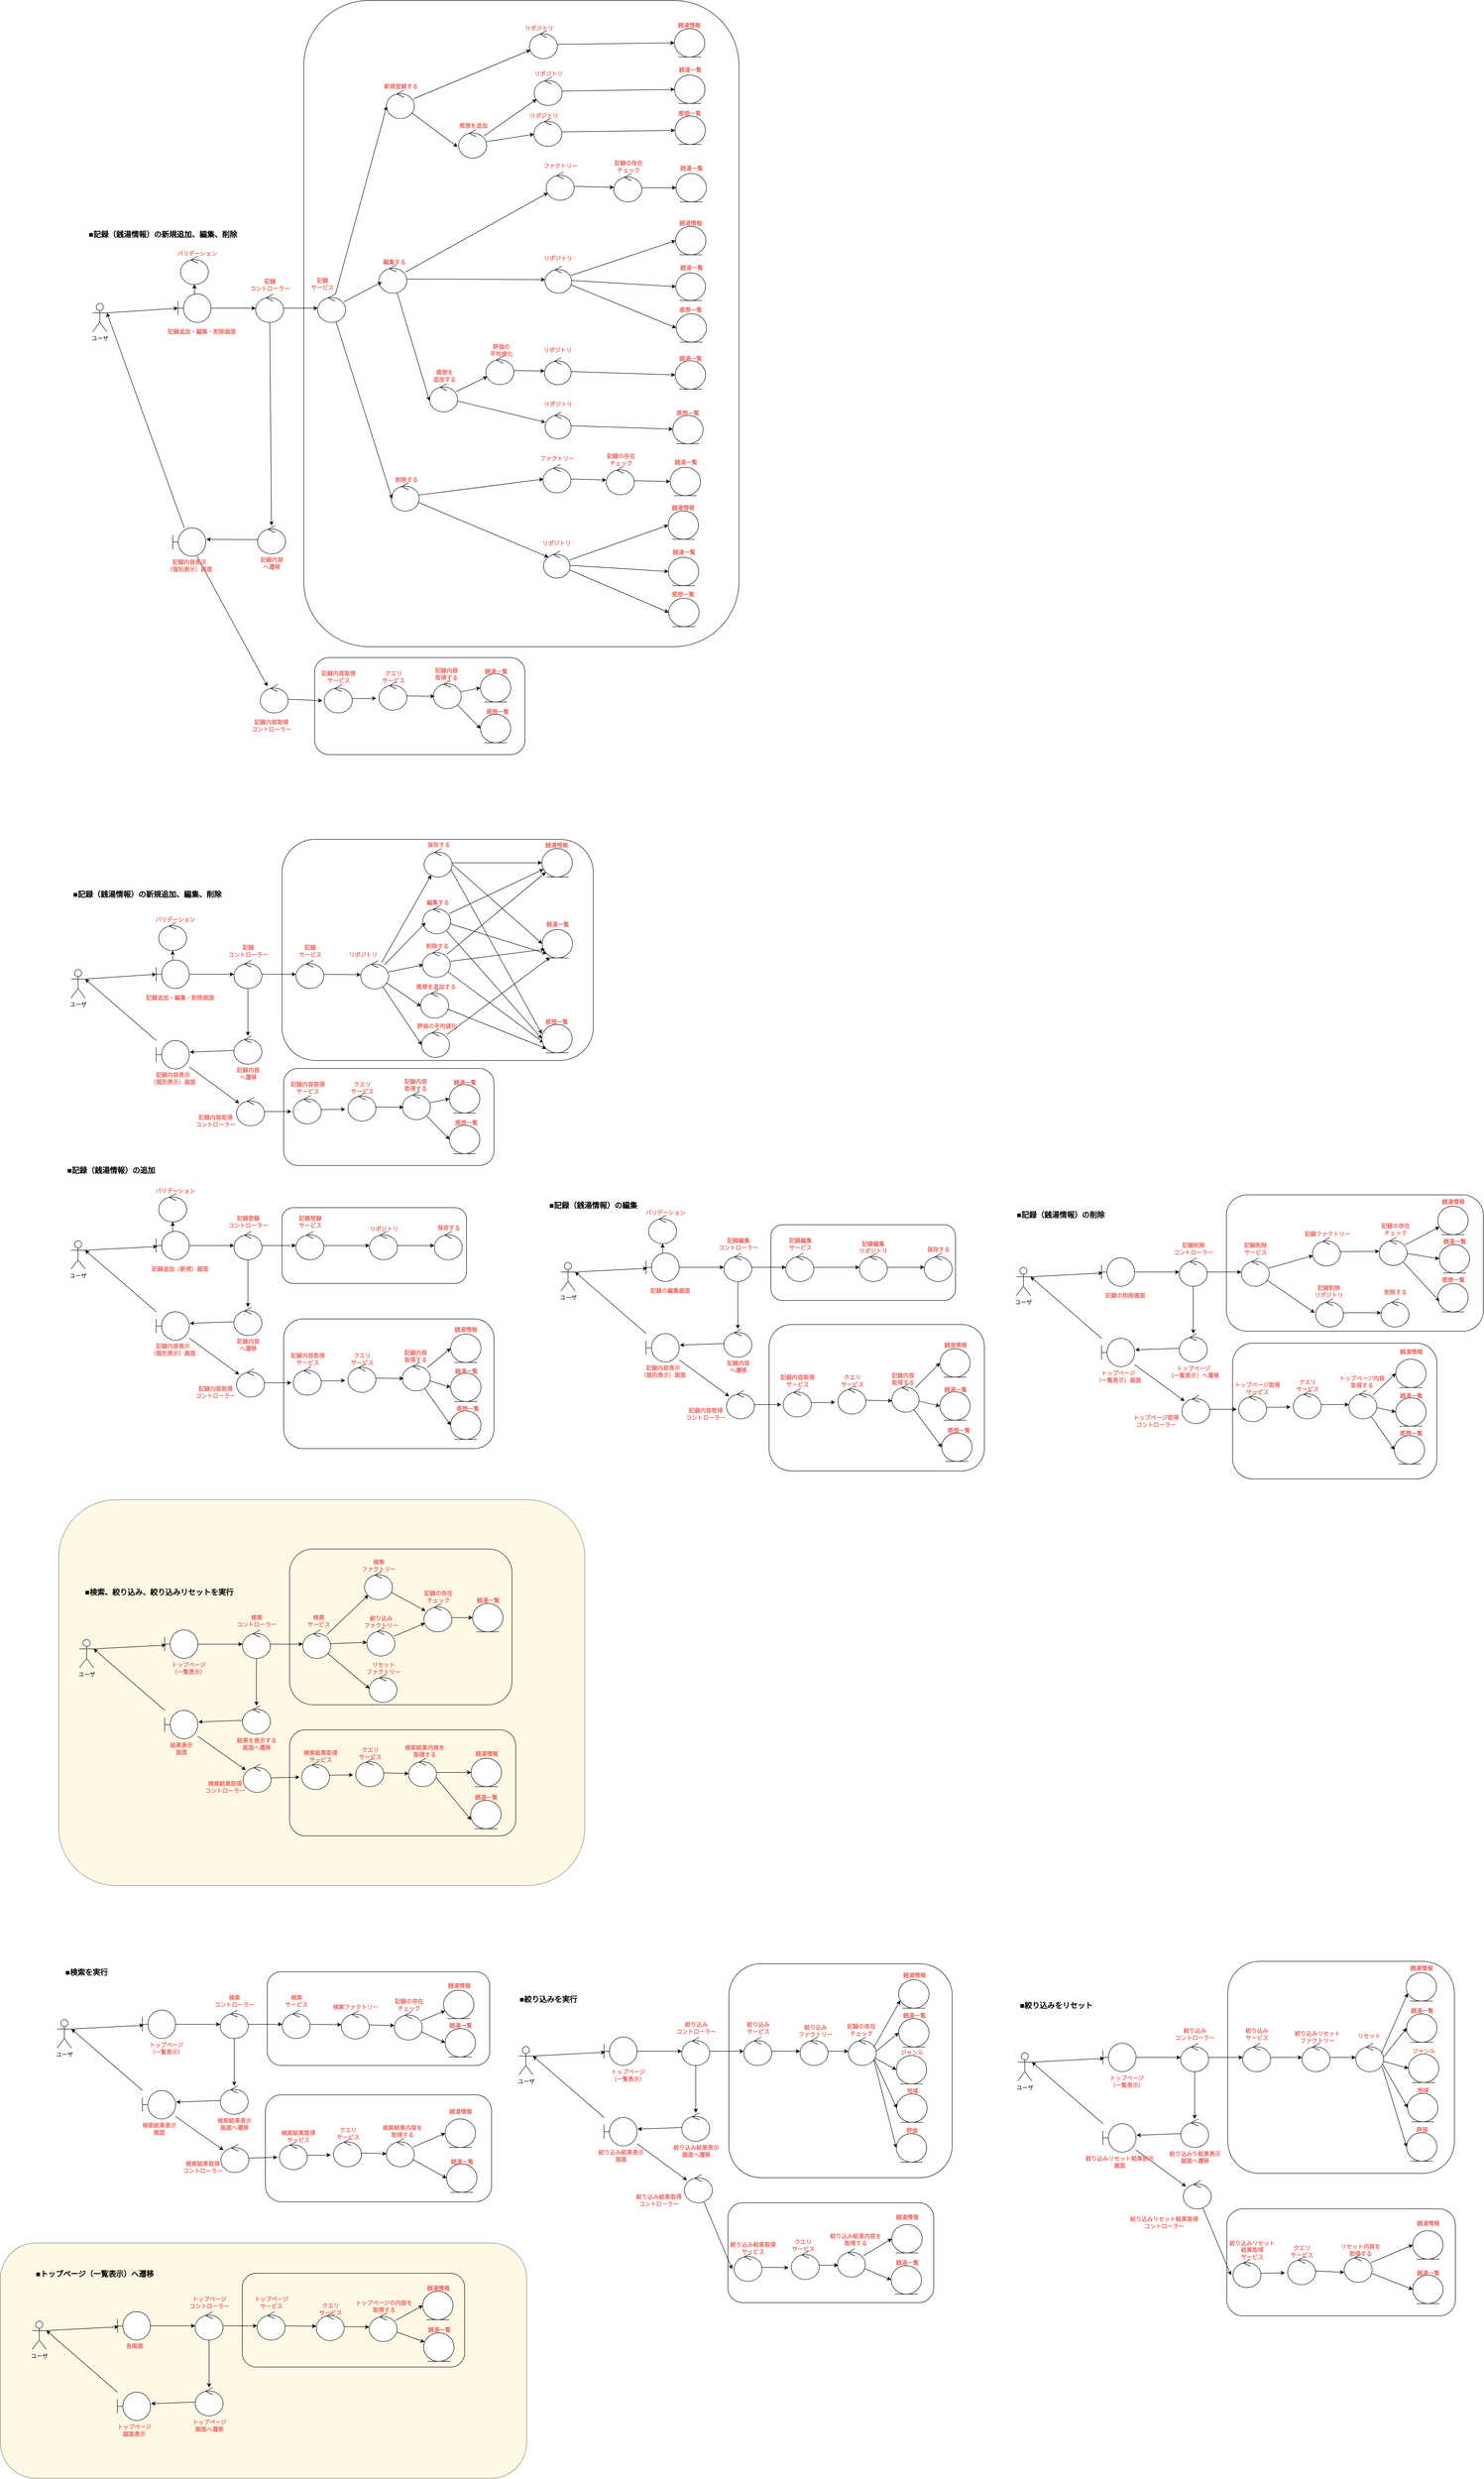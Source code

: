 <mxfile version="24.0.2" type="device">
  <diagram name="ページ1" id="9hXn4bDDd9wlXSkOKr2O">
    <mxGraphModel dx="1394" dy="2885" grid="0" gridSize="10" guides="1" tooltips="1" connect="1" arrows="1" fold="1" page="0" pageScale="1" pageWidth="827" pageHeight="1169" math="0" shadow="0">
      <root>
        <mxCell id="0" />
        <mxCell id="1" parent="0" />
        <mxCell id="cQT2wMRN9qzYPBNbg1WO-99" value="" style="rounded=1;whiteSpace=wrap;html=1;fontFamily=Helvetica;fontSize=11;fontColor=default;fillColor=none;" vertex="1" parent="1">
          <mxGeometry x="550" y="-2115" width="920" height="1365" as="geometry" />
        </mxCell>
        <mxCell id="cQT2wMRN9qzYPBNbg1WO-259" value="" style="rounded=1;whiteSpace=wrap;html=1;fontFamily=Helvetica;fontSize=11;fontColor=default;labelBackgroundColor=default;fillColor=#FFF2CC;opacity=50;" vertex="1" parent="1">
          <mxGeometry x="-91" y="2622" width="1112" height="497" as="geometry" />
        </mxCell>
        <mxCell id="cQT2wMRN9qzYPBNbg1WO-258" value="" style="rounded=1;whiteSpace=wrap;html=1;fontFamily=Helvetica;fontSize=11;fontColor=default;labelBackgroundColor=default;fillColor=#FFF2CC;opacity=50;" vertex="1" parent="1">
          <mxGeometry x="32" y="1052" width="1112" height="815" as="geometry" />
        </mxCell>
        <mxCell id="fTo5gTIMfeVKmZXzFzhe-285" value="" style="rounded=1;whiteSpace=wrap;html=1;fontFamily=Helvetica;fontSize=11;fontColor=default;fillColor=none;" parent="1" vertex="1">
          <mxGeometry x="504" y="-343" width="658" height="467" as="geometry" />
        </mxCell>
        <mxCell id="1fY-JmhQgf_cAsiVlwrm-59" value="" style="rounded=1;whiteSpace=wrap;html=1;fontFamily=Helvetica;fontSize=11;fontColor=default;fillColor=none;" parent="1" vertex="1">
          <mxGeometry x="507.5" y="670" width="444.5" height="274" as="geometry" />
        </mxCell>
        <mxCell id="1fY-JmhQgf_cAsiVlwrm-164" value="" style="rounded=1;whiteSpace=wrap;html=1;fontFamily=Helvetica;fontSize=11;fontColor=default;fillColor=none;" parent="1" vertex="1">
          <mxGeometry x="2513" y="721" width="432" height="287" as="geometry" />
        </mxCell>
        <mxCell id="1fY-JmhQgf_cAsiVlwrm-112" value="" style="rounded=1;whiteSpace=wrap;html=1;fontFamily=Helvetica;fontSize=11;fontColor=default;fillColor=none;" parent="1" vertex="1">
          <mxGeometry x="1533.5" y="682" width="455" height="309" as="geometry" />
        </mxCell>
        <mxCell id="1fY-JmhQgf_cAsiVlwrm-113" value="" style="rounded=1;whiteSpace=wrap;html=1;fontFamily=Helvetica;fontSize=11;fontColor=default;fillColor=none;" parent="1" vertex="1">
          <mxGeometry x="1537.5" y="471" width="390" height="160" as="geometry" />
        </mxCell>
        <mxCell id="1fY-JmhQgf_cAsiVlwrm-1" value="ユーザ" style="shape=umlActor;verticalLabelPosition=bottom;verticalAlign=top;html=1;outlineConnect=0;" parent="1" vertex="1">
          <mxGeometry x="58" y="505" width="30" height="60" as="geometry" />
        </mxCell>
        <mxCell id="1fY-JmhQgf_cAsiVlwrm-17" style="edgeStyle=orthogonalEdgeStyle;rounded=0;orthogonalLoop=1;jettySize=auto;html=1;" parent="1" source="1fY-JmhQgf_cAsiVlwrm-2" target="1fY-JmhQgf_cAsiVlwrm-15" edge="1">
          <mxGeometry relative="1" as="geometry" />
        </mxCell>
        <mxCell id="1fY-JmhQgf_cAsiVlwrm-18" style="edgeStyle=orthogonalEdgeStyle;rounded=0;orthogonalLoop=1;jettySize=auto;html=1;" parent="1" source="1fY-JmhQgf_cAsiVlwrm-2" target="1fY-JmhQgf_cAsiVlwrm-3" edge="1">
          <mxGeometry relative="1" as="geometry" />
        </mxCell>
        <mxCell id="1fY-JmhQgf_cAsiVlwrm-2" value="" style="shape=umlBoundary;whiteSpace=wrap;html=1;" parent="1" vertex="1">
          <mxGeometry x="238" y="485" width="70" height="60" as="geometry" />
        </mxCell>
        <mxCell id="1fY-JmhQgf_cAsiVlwrm-20" style="edgeStyle=orthogonalEdgeStyle;rounded=0;orthogonalLoop=1;jettySize=auto;html=1;" parent="1" source="1fY-JmhQgf_cAsiVlwrm-3" target="1fY-JmhQgf_cAsiVlwrm-13" edge="1">
          <mxGeometry relative="1" as="geometry" />
        </mxCell>
        <mxCell id="1fY-JmhQgf_cAsiVlwrm-30" style="edgeStyle=none;shape=connector;rounded=0;orthogonalLoop=1;jettySize=auto;html=1;labelBackgroundColor=default;strokeColor=default;align=center;verticalAlign=middle;fontFamily=Helvetica;fontSize=11;fontColor=default;endArrow=classic;" parent="1" source="1fY-JmhQgf_cAsiVlwrm-3" target="1fY-JmhQgf_cAsiVlwrm-28" edge="1">
          <mxGeometry relative="1" as="geometry" />
        </mxCell>
        <mxCell id="1fY-JmhQgf_cAsiVlwrm-3" value="" style="ellipse;shape=umlControl;whiteSpace=wrap;html=1;" parent="1" vertex="1">
          <mxGeometry x="402.5" y="485" width="59" height="60" as="geometry" />
        </mxCell>
        <mxCell id="1fY-JmhQgf_cAsiVlwrm-8" value="&lt;font color=&quot;#ea6b66&quot;&gt;&lt;b&gt;記録追加（新規）画面&lt;/b&gt;&lt;/font&gt;" style="text;html=1;align=center;verticalAlign=middle;resizable=0;points=[];autosize=1;strokeColor=none;fillColor=none;" parent="1" vertex="1">
          <mxGeometry x="218" y="550" width="140" height="30" as="geometry" />
        </mxCell>
        <mxCell id="1fY-JmhQgf_cAsiVlwrm-9" style="rounded=0;orthogonalLoop=1;jettySize=auto;html=1;entryX=0.038;entryY=0.533;entryDx=0;entryDy=0;entryPerimeter=0;exitX=1;exitY=0.333;exitDx=0;exitDy=0;exitPerimeter=0;" parent="1" source="1fY-JmhQgf_cAsiVlwrm-1" target="1fY-JmhQgf_cAsiVlwrm-2" edge="1">
          <mxGeometry relative="1" as="geometry" />
        </mxCell>
        <mxCell id="1fY-JmhQgf_cAsiVlwrm-25" style="rounded=0;orthogonalLoop=1;jettySize=auto;html=1;" parent="1" source="1fY-JmhQgf_cAsiVlwrm-10" target="1fY-JmhQgf_cAsiVlwrm-22" edge="1">
          <mxGeometry relative="1" as="geometry" />
        </mxCell>
        <mxCell id="1fY-JmhQgf_cAsiVlwrm-10" value="" style="shape=umlBoundary;whiteSpace=wrap;html=1;" parent="1" vertex="1">
          <mxGeometry x="238" y="655" width="70" height="60" as="geometry" />
        </mxCell>
        <mxCell id="1fY-JmhQgf_cAsiVlwrm-11" value="&lt;font color=&quot;#ea6b66&quot;&gt;&lt;b&gt;記録内容表示&lt;br&gt;（個別表示）画面&lt;/b&gt;&lt;/font&gt;" style="text;html=1;align=center;verticalAlign=middle;resizable=0;points=[];autosize=1;strokeColor=none;fillColor=none;" parent="1" vertex="1">
          <mxGeometry x="213" y="715" width="120" height="40" as="geometry" />
        </mxCell>
        <mxCell id="1fY-JmhQgf_cAsiVlwrm-12" value="&lt;b&gt;&lt;font color=&quot;#ea6b66&quot;&gt;記録登録&lt;br&gt;コントローラー&lt;br&gt;&lt;/font&gt;&lt;/b&gt;" style="text;html=1;align=center;verticalAlign=middle;resizable=0;points=[];autosize=1;strokeColor=none;fillColor=none;" parent="1" vertex="1">
          <mxGeometry x="377" y="445" width="110" height="40" as="geometry" />
        </mxCell>
        <mxCell id="1fY-JmhQgf_cAsiVlwrm-47" style="edgeStyle=none;shape=connector;rounded=0;orthogonalLoop=1;jettySize=auto;html=1;labelBackgroundColor=default;strokeColor=default;align=center;verticalAlign=middle;fontFamily=Helvetica;fontSize=11;fontColor=default;endArrow=classic;" parent="1" source="1fY-JmhQgf_cAsiVlwrm-13" target="1fY-JmhQgf_cAsiVlwrm-43" edge="1">
          <mxGeometry relative="1" as="geometry" />
        </mxCell>
        <mxCell id="1fY-JmhQgf_cAsiVlwrm-13" value="" style="ellipse;shape=umlControl;whiteSpace=wrap;html=1;" parent="1" vertex="1">
          <mxGeometry x="533.5" y="485" width="59" height="60" as="geometry" />
        </mxCell>
        <mxCell id="1fY-JmhQgf_cAsiVlwrm-15" value="" style="ellipse;shape=umlControl;whiteSpace=wrap;html=1;" parent="1" vertex="1">
          <mxGeometry x="243.5" y="405" width="59" height="60" as="geometry" />
        </mxCell>
        <mxCell id="1fY-JmhQgf_cAsiVlwrm-16" value="&lt;b&gt;&lt;font color=&quot;#ea6b66&quot;&gt;バリデーション&lt;br&gt;&lt;/font&gt;&lt;/b&gt;" style="text;html=1;align=center;verticalAlign=middle;resizable=0;points=[];autosize=1;strokeColor=none;fillColor=none;" parent="1" vertex="1">
          <mxGeometry x="223" y="385" width="110" height="30" as="geometry" />
        </mxCell>
        <mxCell id="1fY-JmhQgf_cAsiVlwrm-19" value="&lt;b&gt;&lt;font color=&quot;#ea6b66&quot;&gt;記録登録&lt;br&gt;サービス&lt;br&gt;&lt;/font&gt;&lt;/b&gt;" style="text;html=1;align=center;verticalAlign=middle;resizable=0;points=[];autosize=1;strokeColor=none;fillColor=none;" parent="1" vertex="1">
          <mxGeometry x="528" y="445" width="70" height="40" as="geometry" />
        </mxCell>
        <mxCell id="1fY-JmhQgf_cAsiVlwrm-21" style="rounded=0;orthogonalLoop=1;jettySize=auto;html=1;" parent="1" source="1fY-JmhQgf_cAsiVlwrm-10" edge="1">
          <mxGeometry relative="1" as="geometry">
            <mxPoint x="88" y="525" as="targetPoint" />
          </mxGeometry>
        </mxCell>
        <mxCell id="1fY-JmhQgf_cAsiVlwrm-22" value="" style="ellipse;shape=umlControl;whiteSpace=wrap;html=1;" parent="1" vertex="1">
          <mxGeometry x="408" y="775" width="59" height="60" as="geometry" />
        </mxCell>
        <mxCell id="1fY-JmhQgf_cAsiVlwrm-23" value="&lt;font color=&quot;#ea6b66&quot;&gt;&lt;b&gt;記録内容取得&lt;br&gt;コントローラー&lt;br&gt;&lt;/b&gt;&lt;/font&gt;" style="text;html=1;align=center;verticalAlign=middle;resizable=0;points=[];autosize=1;strokeColor=none;fillColor=none;" parent="1" vertex="1">
          <mxGeometry x="308" y="805" width="110" height="40" as="geometry" />
        </mxCell>
        <mxCell id="1fY-JmhQgf_cAsiVlwrm-26" value="" style="ellipse;shape=umlControl;whiteSpace=wrap;html=1;" parent="1" vertex="1">
          <mxGeometry x="528" y="771" width="59" height="60" as="geometry" />
        </mxCell>
        <mxCell id="1fY-JmhQgf_cAsiVlwrm-27" style="edgeStyle=none;shape=connector;rounded=0;orthogonalLoop=1;jettySize=auto;html=1;entryX=-0.07;entryY=0.567;entryDx=0;entryDy=0;entryPerimeter=0;labelBackgroundColor=default;strokeColor=default;align=center;verticalAlign=middle;fontFamily=Helvetica;fontSize=11;fontColor=default;endArrow=classic;" parent="1" source="1fY-JmhQgf_cAsiVlwrm-22" target="1fY-JmhQgf_cAsiVlwrm-26" edge="1">
          <mxGeometry relative="1" as="geometry" />
        </mxCell>
        <mxCell id="1fY-JmhQgf_cAsiVlwrm-28" value="" style="ellipse;shape=umlControl;whiteSpace=wrap;html=1;" parent="1" vertex="1">
          <mxGeometry x="402.5" y="645" width="59" height="60" as="geometry" />
        </mxCell>
        <mxCell id="1fY-JmhQgf_cAsiVlwrm-29" value="&lt;font color=&quot;#ea6b66&quot;&gt;&lt;b&gt;記録内容&lt;br&gt;へ遷移&lt;br&gt;&lt;/b&gt;&lt;/font&gt;" style="text;html=1;align=center;verticalAlign=middle;resizable=0;points=[];autosize=1;strokeColor=none;fillColor=none;" parent="1" vertex="1">
          <mxGeometry x="397" y="705" width="70" height="40" as="geometry" />
        </mxCell>
        <mxCell id="1fY-JmhQgf_cAsiVlwrm-31" style="edgeStyle=none;shape=connector;rounded=0;orthogonalLoop=1;jettySize=auto;html=1;entryX=1.019;entryY=0.406;entryDx=0;entryDy=0;entryPerimeter=0;labelBackgroundColor=default;strokeColor=default;align=center;verticalAlign=middle;fontFamily=Helvetica;fontSize=11;fontColor=default;endArrow=classic;" parent="1" source="1fY-JmhQgf_cAsiVlwrm-28" target="1fY-JmhQgf_cAsiVlwrm-10" edge="1">
          <mxGeometry relative="1" as="geometry" />
        </mxCell>
        <mxCell id="1fY-JmhQgf_cAsiVlwrm-37" value="" style="ellipse;shape=umlEntity;whiteSpace=wrap;html=1;" parent="1" vertex="1">
          <mxGeometry x="860.5" y="702" width="64" height="60" as="geometry" />
        </mxCell>
        <mxCell id="1fY-JmhQgf_cAsiVlwrm-38" value="&lt;b&gt;&lt;font color=&quot;#ea6b66&quot;&gt;銭湯情報&lt;br&gt;&lt;/font&gt;&lt;/b&gt;" style="text;html=1;align=center;verticalAlign=middle;resizable=0;points=[];autosize=1;strokeColor=none;fillColor=none;" parent="1" vertex="1">
          <mxGeometry x="857" y="678" width="70" height="30" as="geometry" />
        </mxCell>
        <mxCell id="1fY-JmhQgf_cAsiVlwrm-39" value="" style="ellipse;shape=umlEntity;whiteSpace=wrap;html=1;" parent="1" vertex="1">
          <mxGeometry x="860.5" y="784.5" width="64" height="60" as="geometry" />
        </mxCell>
        <mxCell id="1fY-JmhQgf_cAsiVlwrm-40" value="&lt;b&gt;&lt;font color=&quot;#ea6b66&quot;&gt;銭湯一覧&lt;br&gt;&lt;/font&gt;&lt;/b&gt;" style="text;html=1;align=center;verticalAlign=middle;resizable=0;points=[];autosize=1;strokeColor=none;fillColor=none;" parent="1" vertex="1">
          <mxGeometry x="857.5" y="765.5" width="70" height="30" as="geometry" />
        </mxCell>
        <mxCell id="1fY-JmhQgf_cAsiVlwrm-41" value="" style="ellipse;shape=umlEntity;whiteSpace=wrap;html=1;" parent="1" vertex="1">
          <mxGeometry x="860.5" y="864.5" width="64" height="60" as="geometry" />
        </mxCell>
        <mxCell id="1fY-JmhQgf_cAsiVlwrm-42" value="&lt;b&gt;&lt;font color=&quot;#ea6b66&quot;&gt;感想一覧&lt;br&gt;&lt;/font&gt;&lt;/b&gt;" style="text;html=1;align=center;verticalAlign=middle;resizable=0;points=[];autosize=1;strokeColor=none;fillColor=none;" parent="1" vertex="1">
          <mxGeometry x="860.5" y="844.5" width="70" height="30" as="geometry" />
        </mxCell>
        <mxCell id="1fY-JmhQgf_cAsiVlwrm-48" style="edgeStyle=none;shape=connector;rounded=0;orthogonalLoop=1;jettySize=auto;html=1;labelBackgroundColor=default;strokeColor=default;align=center;verticalAlign=middle;fontFamily=Helvetica;fontSize=11;fontColor=default;endArrow=classic;" parent="1" source="1fY-JmhQgf_cAsiVlwrm-43" target="1fY-JmhQgf_cAsiVlwrm-45" edge="1">
          <mxGeometry relative="1" as="geometry" />
        </mxCell>
        <mxCell id="1fY-JmhQgf_cAsiVlwrm-43" value="" style="ellipse;shape=umlControl;whiteSpace=wrap;html=1;" parent="1" vertex="1">
          <mxGeometry x="689" y="485" width="59" height="60" as="geometry" />
        </mxCell>
        <mxCell id="1fY-JmhQgf_cAsiVlwrm-44" value="&lt;b&gt;&lt;font color=&quot;#ea6b66&quot;&gt;リポジトリ&lt;br&gt;&lt;/font&gt;&lt;/b&gt;" style="text;html=1;align=center;verticalAlign=middle;resizable=0;points=[];autosize=1;strokeColor=none;fillColor=none;" parent="1" vertex="1">
          <mxGeometry x="678.5" y="465" width="80" height="30" as="geometry" />
        </mxCell>
        <mxCell id="1fY-JmhQgf_cAsiVlwrm-45" value="" style="ellipse;shape=umlControl;whiteSpace=wrap;html=1;" parent="1" vertex="1">
          <mxGeometry x="826" y="485" width="59" height="60" as="geometry" />
        </mxCell>
        <mxCell id="1fY-JmhQgf_cAsiVlwrm-46" value="&lt;b&gt;&lt;font color=&quot;#ea6b66&quot;&gt;保存する&lt;br&gt;&lt;/font&gt;&lt;/b&gt;" style="text;html=1;align=center;verticalAlign=middle;resizable=0;points=[];autosize=1;strokeColor=none;fillColor=none;" parent="1" vertex="1">
          <mxGeometry x="820.5" y="463" width="70" height="30" as="geometry" />
        </mxCell>
        <mxCell id="1fY-JmhQgf_cAsiVlwrm-50" value="" style="ellipse;shape=umlControl;whiteSpace=wrap;html=1;" parent="1" vertex="1">
          <mxGeometry x="643.5" y="765" width="59" height="60" as="geometry" />
        </mxCell>
        <mxCell id="1fY-JmhQgf_cAsiVlwrm-51" value="&lt;b&gt;&lt;font color=&quot;#ea6b66&quot;&gt;クエリ&lt;br&gt;サービス&lt;br&gt;&lt;/font&gt;&lt;/b&gt;" style="text;html=1;align=center;verticalAlign=middle;resizable=0;points=[];autosize=1;strokeColor=none;fillColor=none;" parent="1" vertex="1">
          <mxGeometry x="638" y="735" width="70" height="40" as="geometry" />
        </mxCell>
        <mxCell id="1fY-JmhQgf_cAsiVlwrm-56" style="edgeStyle=none;shape=connector;rounded=0;orthogonalLoop=1;jettySize=auto;html=1;labelBackgroundColor=default;strokeColor=default;align=center;verticalAlign=middle;fontFamily=Helvetica;fontSize=11;fontColor=default;endArrow=classic;entryX=0;entryY=0.5;entryDx=0;entryDy=0;" parent="1" source="1fY-JmhQgf_cAsiVlwrm-52" target="1fY-JmhQgf_cAsiVlwrm-37" edge="1">
          <mxGeometry relative="1" as="geometry">
            <mxPoint x="888" y="861" as="targetPoint" />
          </mxGeometry>
        </mxCell>
        <mxCell id="1fY-JmhQgf_cAsiVlwrm-57" style="edgeStyle=none;shape=connector;rounded=0;orthogonalLoop=1;jettySize=auto;html=1;entryX=0;entryY=0.5;entryDx=0;entryDy=0;labelBackgroundColor=default;strokeColor=default;align=center;verticalAlign=middle;fontFamily=Helvetica;fontSize=11;fontColor=default;endArrow=classic;" parent="1" source="1fY-JmhQgf_cAsiVlwrm-52" target="1fY-JmhQgf_cAsiVlwrm-39" edge="1">
          <mxGeometry relative="1" as="geometry" />
        </mxCell>
        <mxCell id="1fY-JmhQgf_cAsiVlwrm-58" style="edgeStyle=none;shape=connector;rounded=0;orthogonalLoop=1;jettySize=auto;html=1;labelBackgroundColor=default;strokeColor=default;align=center;verticalAlign=middle;fontFamily=Helvetica;fontSize=11;fontColor=default;endArrow=classic;entryX=0;entryY=0.5;entryDx=0;entryDy=0;" parent="1" source="1fY-JmhQgf_cAsiVlwrm-52" target="1fY-JmhQgf_cAsiVlwrm-41" edge="1">
          <mxGeometry relative="1" as="geometry" />
        </mxCell>
        <mxCell id="1fY-JmhQgf_cAsiVlwrm-52" value="" style="ellipse;shape=umlControl;whiteSpace=wrap;html=1;" parent="1" vertex="1">
          <mxGeometry x="758.5" y="762" width="59" height="60" as="geometry" />
        </mxCell>
        <mxCell id="1fY-JmhQgf_cAsiVlwrm-53" value="&lt;b style=&quot;border-color: var(--border-color); color: rgb(234, 107, 102);&quot;&gt;記録内容&lt;br&gt;取得する&lt;br style=&quot;border-color: var(--border-color);&quot;&gt;&lt;/b&gt;" style="text;html=1;align=center;verticalAlign=middle;resizable=0;points=[];autosize=1;strokeColor=none;fillColor=none;" parent="1" vertex="1">
          <mxGeometry x="750.5" y="729" width="70" height="40" as="geometry" />
        </mxCell>
        <mxCell id="1fY-JmhQgf_cAsiVlwrm-54" style="edgeStyle=none;shape=connector;rounded=0;orthogonalLoop=1;jettySize=auto;html=1;entryX=-0.099;entryY=0.585;entryDx=0;entryDy=0;entryPerimeter=0;labelBackgroundColor=default;strokeColor=default;align=center;verticalAlign=middle;fontFamily=Helvetica;fontSize=11;fontColor=default;endArrow=classic;" parent="1" source="1fY-JmhQgf_cAsiVlwrm-26" target="1fY-JmhQgf_cAsiVlwrm-50" edge="1">
          <mxGeometry relative="1" as="geometry" />
        </mxCell>
        <mxCell id="1fY-JmhQgf_cAsiVlwrm-60" value="" style="rounded=1;whiteSpace=wrap;html=1;fontFamily=Helvetica;fontSize=11;fontColor=default;fillColor=none;" parent="1" vertex="1">
          <mxGeometry x="504" y="435" width="390" height="160" as="geometry" />
        </mxCell>
        <mxCell id="1fY-JmhQgf_cAsiVlwrm-61" value="" style="edgeStyle=none;shape=connector;rounded=0;orthogonalLoop=1;jettySize=auto;html=1;labelBackgroundColor=default;strokeColor=default;align=center;verticalAlign=middle;fontFamily=Helvetica;fontSize=11;fontColor=default;endArrow=classic;entryX=0.043;entryY=0.564;entryDx=0;entryDy=0;entryPerimeter=0;" parent="1" source="1fY-JmhQgf_cAsiVlwrm-50" target="1fY-JmhQgf_cAsiVlwrm-52" edge="1">
          <mxGeometry relative="1" as="geometry">
            <mxPoint x="653" y="822" as="sourcePoint" />
            <mxPoint x="758" y="805" as="targetPoint" />
          </mxGeometry>
        </mxCell>
        <mxCell id="1fY-JmhQgf_cAsiVlwrm-24" value="&lt;font color=&quot;#ea6b66&quot;&gt;&lt;b&gt;記録内容取得&lt;br&gt;サービス&lt;br&gt;&lt;/b&gt;&lt;/font&gt;" style="text;html=1;align=center;verticalAlign=middle;resizable=0;points=[];autosize=1;strokeColor=none;fillColor=none;" parent="1" vertex="1">
          <mxGeometry x="507.5" y="735" width="100" height="40" as="geometry" />
        </mxCell>
        <mxCell id="1fY-JmhQgf_cAsiVlwrm-67" value="ユーザ" style="shape=umlActor;verticalLabelPosition=bottom;verticalAlign=top;html=1;outlineConnect=0;" parent="1" vertex="1">
          <mxGeometry x="1093.5" y="551" width="30" height="60" as="geometry" />
        </mxCell>
        <mxCell id="1fY-JmhQgf_cAsiVlwrm-68" style="edgeStyle=orthogonalEdgeStyle;rounded=0;orthogonalLoop=1;jettySize=auto;html=1;" parent="1" source="1fY-JmhQgf_cAsiVlwrm-70" target="1fY-JmhQgf_cAsiVlwrm-82" edge="1">
          <mxGeometry relative="1" as="geometry" />
        </mxCell>
        <mxCell id="1fY-JmhQgf_cAsiVlwrm-69" style="edgeStyle=orthogonalEdgeStyle;rounded=0;orthogonalLoop=1;jettySize=auto;html=1;" parent="1" source="1fY-JmhQgf_cAsiVlwrm-70" target="1fY-JmhQgf_cAsiVlwrm-73" edge="1">
          <mxGeometry relative="1" as="geometry" />
        </mxCell>
        <mxCell id="1fY-JmhQgf_cAsiVlwrm-70" value="" style="shape=umlBoundary;whiteSpace=wrap;html=1;" parent="1" vertex="1">
          <mxGeometry x="1273.5" y="531" width="70" height="60" as="geometry" />
        </mxCell>
        <mxCell id="1fY-JmhQgf_cAsiVlwrm-71" style="edgeStyle=orthogonalEdgeStyle;rounded=0;orthogonalLoop=1;jettySize=auto;html=1;" parent="1" source="1fY-JmhQgf_cAsiVlwrm-73" target="1fY-JmhQgf_cAsiVlwrm-81" edge="1">
          <mxGeometry relative="1" as="geometry" />
        </mxCell>
        <mxCell id="1fY-JmhQgf_cAsiVlwrm-72" style="edgeStyle=none;shape=connector;rounded=0;orthogonalLoop=1;jettySize=auto;html=1;labelBackgroundColor=default;strokeColor=default;align=center;verticalAlign=middle;fontFamily=Helvetica;fontSize=11;fontColor=default;endArrow=classic;" parent="1" source="1fY-JmhQgf_cAsiVlwrm-73" target="1fY-JmhQgf_cAsiVlwrm-90" edge="1">
          <mxGeometry relative="1" as="geometry" />
        </mxCell>
        <mxCell id="1fY-JmhQgf_cAsiVlwrm-73" value="" style="ellipse;shape=umlControl;whiteSpace=wrap;html=1;" parent="1" vertex="1">
          <mxGeometry x="1438" y="531" width="59" height="60" as="geometry" />
        </mxCell>
        <mxCell id="1fY-JmhQgf_cAsiVlwrm-74" value="&lt;font color=&quot;#ea6b66&quot;&gt;&lt;b&gt;記録の編集画面&lt;/b&gt;&lt;/font&gt;" style="text;html=1;align=center;verticalAlign=middle;resizable=0;points=[];autosize=1;strokeColor=none;fillColor=none;" parent="1" vertex="1">
          <mxGeometry x="1272.5" y="598" width="102" height="26" as="geometry" />
        </mxCell>
        <mxCell id="1fY-JmhQgf_cAsiVlwrm-75" style="rounded=0;orthogonalLoop=1;jettySize=auto;html=1;entryX=0.038;entryY=0.533;entryDx=0;entryDy=0;entryPerimeter=0;exitX=1;exitY=0.333;exitDx=0;exitDy=0;exitPerimeter=0;" parent="1" source="1fY-JmhQgf_cAsiVlwrm-67" target="1fY-JmhQgf_cAsiVlwrm-70" edge="1">
          <mxGeometry relative="1" as="geometry" />
        </mxCell>
        <mxCell id="1fY-JmhQgf_cAsiVlwrm-76" style="rounded=0;orthogonalLoop=1;jettySize=auto;html=1;" parent="1" source="1fY-JmhQgf_cAsiVlwrm-77" target="1fY-JmhQgf_cAsiVlwrm-86" edge="1">
          <mxGeometry relative="1" as="geometry" />
        </mxCell>
        <mxCell id="1fY-JmhQgf_cAsiVlwrm-77" value="" style="shape=umlBoundary;whiteSpace=wrap;html=1;" parent="1" vertex="1">
          <mxGeometry x="1273.5" y="701" width="70" height="60" as="geometry" />
        </mxCell>
        <mxCell id="1fY-JmhQgf_cAsiVlwrm-78" value="&lt;font color=&quot;#ea6b66&quot;&gt;&lt;b&gt;記録内容表示&lt;br&gt;（個別表示）画面&lt;/b&gt;&lt;/font&gt;" style="text;html=1;align=center;verticalAlign=middle;resizable=0;points=[];autosize=1;strokeColor=none;fillColor=none;" parent="1" vertex="1">
          <mxGeometry x="1248.5" y="761" width="120" height="40" as="geometry" />
        </mxCell>
        <mxCell id="1fY-JmhQgf_cAsiVlwrm-79" value="&lt;b&gt;&lt;font color=&quot;#ea6b66&quot;&gt;記録編集&lt;br&gt;コントローラー&lt;br&gt;&lt;/font&gt;&lt;/b&gt;" style="text;html=1;align=center;verticalAlign=middle;resizable=0;points=[];autosize=1;strokeColor=none;fillColor=none;" parent="1" vertex="1">
          <mxGeometry x="1416.5" y="491" width="102" height="41" as="geometry" />
        </mxCell>
        <mxCell id="1fY-JmhQgf_cAsiVlwrm-80" style="edgeStyle=none;shape=connector;rounded=0;orthogonalLoop=1;jettySize=auto;html=1;labelBackgroundColor=default;strokeColor=default;align=center;verticalAlign=middle;fontFamily=Helvetica;fontSize=11;fontColor=default;endArrow=classic;" parent="1" source="1fY-JmhQgf_cAsiVlwrm-81" target="1fY-JmhQgf_cAsiVlwrm-100" edge="1">
          <mxGeometry relative="1" as="geometry" />
        </mxCell>
        <mxCell id="1fY-JmhQgf_cAsiVlwrm-81" value="" style="ellipse;shape=umlControl;whiteSpace=wrap;html=1;" parent="1" vertex="1">
          <mxGeometry x="1569" y="531" width="59" height="60" as="geometry" />
        </mxCell>
        <mxCell id="1fY-JmhQgf_cAsiVlwrm-82" value="" style="ellipse;shape=umlControl;whiteSpace=wrap;html=1;" parent="1" vertex="1">
          <mxGeometry x="1279" y="451" width="59" height="60" as="geometry" />
        </mxCell>
        <mxCell id="1fY-JmhQgf_cAsiVlwrm-83" value="&lt;b&gt;&lt;font color=&quot;#ea6b66&quot;&gt;バリデーション&lt;br&gt;&lt;/font&gt;&lt;/b&gt;" style="text;html=1;align=center;verticalAlign=middle;resizable=0;points=[];autosize=1;strokeColor=none;fillColor=none;" parent="1" vertex="1">
          <mxGeometry x="1258.5" y="431" width="110" height="30" as="geometry" />
        </mxCell>
        <mxCell id="1fY-JmhQgf_cAsiVlwrm-84" value="&lt;b&gt;&lt;font color=&quot;#ea6b66&quot;&gt;記録編集&lt;br&gt;サービス&lt;br&gt;&lt;/font&gt;&lt;/b&gt;" style="text;html=1;align=center;verticalAlign=middle;resizable=0;points=[];autosize=1;strokeColor=none;fillColor=none;" parent="1" vertex="1">
          <mxGeometry x="1565.5" y="491" width="66" height="41" as="geometry" />
        </mxCell>
        <mxCell id="1fY-JmhQgf_cAsiVlwrm-85" style="rounded=0;orthogonalLoop=1;jettySize=auto;html=1;" parent="1" source="1fY-JmhQgf_cAsiVlwrm-77" edge="1">
          <mxGeometry relative="1" as="geometry">
            <mxPoint x="1123.5" y="571" as="targetPoint" />
          </mxGeometry>
        </mxCell>
        <mxCell id="1fY-JmhQgf_cAsiVlwrm-86" value="" style="ellipse;shape=umlControl;whiteSpace=wrap;html=1;" parent="1" vertex="1">
          <mxGeometry x="1443.5" y="821" width="59" height="60" as="geometry" />
        </mxCell>
        <mxCell id="1fY-JmhQgf_cAsiVlwrm-87" value="&lt;font color=&quot;#ea6b66&quot;&gt;&lt;b&gt;記録内容取得&lt;br&gt;コントローラー&lt;br&gt;&lt;/b&gt;&lt;/font&gt;" style="text;html=1;align=center;verticalAlign=middle;resizable=0;points=[];autosize=1;strokeColor=none;fillColor=none;" parent="1" vertex="1">
          <mxGeometry x="1343.5" y="851" width="110" height="40" as="geometry" />
        </mxCell>
        <mxCell id="1fY-JmhQgf_cAsiVlwrm-88" value="" style="ellipse;shape=umlControl;whiteSpace=wrap;html=1;" parent="1" vertex="1">
          <mxGeometry x="1563.5" y="817" width="59" height="60" as="geometry" />
        </mxCell>
        <mxCell id="1fY-JmhQgf_cAsiVlwrm-89" style="edgeStyle=none;shape=connector;rounded=0;orthogonalLoop=1;jettySize=auto;html=1;entryX=-0.07;entryY=0.567;entryDx=0;entryDy=0;entryPerimeter=0;labelBackgroundColor=default;strokeColor=default;align=center;verticalAlign=middle;fontFamily=Helvetica;fontSize=11;fontColor=default;endArrow=classic;" parent="1" source="1fY-JmhQgf_cAsiVlwrm-86" target="1fY-JmhQgf_cAsiVlwrm-88" edge="1">
          <mxGeometry relative="1" as="geometry" />
        </mxCell>
        <mxCell id="1fY-JmhQgf_cAsiVlwrm-90" value="" style="ellipse;shape=umlControl;whiteSpace=wrap;html=1;" parent="1" vertex="1">
          <mxGeometry x="1438" y="691" width="59" height="60" as="geometry" />
        </mxCell>
        <mxCell id="1fY-JmhQgf_cAsiVlwrm-91" value="&lt;font color=&quot;#ea6b66&quot;&gt;&lt;b&gt;記録内容&lt;br&gt;へ遷移&lt;br&gt;&lt;/b&gt;&lt;/font&gt;" style="text;html=1;align=center;verticalAlign=middle;resizable=0;points=[];autosize=1;strokeColor=none;fillColor=none;" parent="1" vertex="1">
          <mxGeometry x="1432.5" y="751" width="70" height="40" as="geometry" />
        </mxCell>
        <mxCell id="1fY-JmhQgf_cAsiVlwrm-92" style="edgeStyle=none;shape=connector;rounded=0;orthogonalLoop=1;jettySize=auto;html=1;entryX=1.019;entryY=0.406;entryDx=0;entryDy=0;entryPerimeter=0;labelBackgroundColor=default;strokeColor=default;align=center;verticalAlign=middle;fontFamily=Helvetica;fontSize=11;fontColor=default;endArrow=classic;" parent="1" source="1fY-JmhQgf_cAsiVlwrm-90" target="1fY-JmhQgf_cAsiVlwrm-77" edge="1">
          <mxGeometry relative="1" as="geometry" />
        </mxCell>
        <mxCell id="1fY-JmhQgf_cAsiVlwrm-93" value="" style="ellipse;shape=umlEntity;whiteSpace=wrap;html=1;" parent="1" vertex="1">
          <mxGeometry x="1894.5" y="733" width="64" height="60" as="geometry" />
        </mxCell>
        <mxCell id="1fY-JmhQgf_cAsiVlwrm-94" value="&lt;b&gt;&lt;font color=&quot;#ea6b66&quot;&gt;銭湯情報&lt;br&gt;&lt;/font&gt;&lt;/b&gt;" style="text;html=1;align=center;verticalAlign=middle;resizable=0;points=[];autosize=1;strokeColor=none;fillColor=none;" parent="1" vertex="1">
          <mxGeometry x="1891.5" y="711" width="70" height="30" as="geometry" />
        </mxCell>
        <mxCell id="1fY-JmhQgf_cAsiVlwrm-95" value="" style="ellipse;shape=umlEntity;whiteSpace=wrap;html=1;" parent="1" vertex="1">
          <mxGeometry x="1894.5" y="824" width="64" height="60" as="geometry" />
        </mxCell>
        <mxCell id="1fY-JmhQgf_cAsiVlwrm-96" value="&lt;b&gt;&lt;font color=&quot;#ea6b66&quot;&gt;銭湯一覧&lt;br&gt;&lt;/font&gt;&lt;/b&gt;" style="text;html=1;align=center;verticalAlign=middle;resizable=0;points=[];autosize=1;strokeColor=none;fillColor=none;" parent="1" vertex="1">
          <mxGeometry x="1891.5" y="805" width="70" height="30" as="geometry" />
        </mxCell>
        <mxCell id="1fY-JmhQgf_cAsiVlwrm-97" value="" style="ellipse;shape=umlEntity;whiteSpace=wrap;html=1;" parent="1" vertex="1">
          <mxGeometry x="1898.5" y="911" width="64" height="60" as="geometry" />
        </mxCell>
        <mxCell id="1fY-JmhQgf_cAsiVlwrm-98" value="&lt;b&gt;&lt;font color=&quot;#ea6b66&quot;&gt;感想一覧&lt;br&gt;&lt;/font&gt;&lt;/b&gt;" style="text;html=1;align=center;verticalAlign=middle;resizable=0;points=[];autosize=1;strokeColor=none;fillColor=none;" parent="1" vertex="1">
          <mxGeometry x="1898.5" y="891" width="70" height="30" as="geometry" />
        </mxCell>
        <mxCell id="1fY-JmhQgf_cAsiVlwrm-99" style="edgeStyle=none;shape=connector;rounded=0;orthogonalLoop=1;jettySize=auto;html=1;labelBackgroundColor=default;strokeColor=default;align=center;verticalAlign=middle;fontFamily=Helvetica;fontSize=11;fontColor=default;endArrow=classic;" parent="1" source="1fY-JmhQgf_cAsiVlwrm-100" target="1fY-JmhQgf_cAsiVlwrm-102" edge="1">
          <mxGeometry relative="1" as="geometry" />
        </mxCell>
        <mxCell id="1fY-JmhQgf_cAsiVlwrm-100" value="" style="ellipse;shape=umlControl;whiteSpace=wrap;html=1;" parent="1" vertex="1">
          <mxGeometry x="1724.5" y="531" width="59" height="60" as="geometry" />
        </mxCell>
        <mxCell id="1fY-JmhQgf_cAsiVlwrm-101" value="&lt;b style=&quot;border-color: var(--border-color);&quot;&gt;&lt;font style=&quot;border-color: var(--border-color);&quot; color=&quot;#ea6b66&quot;&gt;記録編集&lt;/font&gt;&lt;/b&gt;&lt;b&gt;&lt;font color=&quot;#ea6b66&quot;&gt;&lt;br&gt;リポジトリ&lt;br&gt;&lt;/font&gt;&lt;/b&gt;" style="text;html=1;align=center;verticalAlign=middle;resizable=0;points=[];autosize=1;strokeColor=none;fillColor=none;" parent="1" vertex="1">
          <mxGeometry x="1713.5" y="498" width="78" height="41" as="geometry" />
        </mxCell>
        <mxCell id="1fY-JmhQgf_cAsiVlwrm-102" value="" style="ellipse;shape=umlControl;whiteSpace=wrap;html=1;" parent="1" vertex="1">
          <mxGeometry x="1861.5" y="531" width="59" height="60" as="geometry" />
        </mxCell>
        <mxCell id="1fY-JmhQgf_cAsiVlwrm-103" value="&lt;b&gt;&lt;font color=&quot;#ea6b66&quot;&gt;保存する&lt;br&gt;&lt;/font&gt;&lt;/b&gt;" style="text;html=1;align=center;verticalAlign=middle;resizable=0;points=[];autosize=1;strokeColor=none;fillColor=none;" parent="1" vertex="1">
          <mxGeometry x="1856" y="509" width="70" height="30" as="geometry" />
        </mxCell>
        <mxCell id="1fY-JmhQgf_cAsiVlwrm-104" value="" style="ellipse;shape=umlControl;whiteSpace=wrap;html=1;" parent="1" vertex="1">
          <mxGeometry x="1679" y="811" width="59" height="60" as="geometry" />
        </mxCell>
        <mxCell id="1fY-JmhQgf_cAsiVlwrm-105" value="&lt;b&gt;&lt;font color=&quot;#ea6b66&quot;&gt;クエリ&lt;br&gt;サービス&lt;br&gt;&lt;/font&gt;&lt;/b&gt;" style="text;html=1;align=center;verticalAlign=middle;resizable=0;points=[];autosize=1;strokeColor=none;fillColor=none;" parent="1" vertex="1">
          <mxGeometry x="1673.5" y="781" width="70" height="40" as="geometry" />
        </mxCell>
        <mxCell id="1fY-JmhQgf_cAsiVlwrm-106" style="edgeStyle=none;shape=connector;rounded=0;orthogonalLoop=1;jettySize=auto;html=1;labelBackgroundColor=default;strokeColor=default;align=center;verticalAlign=middle;fontFamily=Helvetica;fontSize=11;fontColor=default;endArrow=classic;entryX=0;entryY=0.5;entryDx=0;entryDy=0;" parent="1" source="1fY-JmhQgf_cAsiVlwrm-109" target="1fY-JmhQgf_cAsiVlwrm-93" edge="1">
          <mxGeometry relative="1" as="geometry">
            <mxPoint x="1923.5" y="907" as="targetPoint" />
          </mxGeometry>
        </mxCell>
        <mxCell id="1fY-JmhQgf_cAsiVlwrm-107" style="edgeStyle=none;shape=connector;rounded=0;orthogonalLoop=1;jettySize=auto;html=1;entryX=0;entryY=0.5;entryDx=0;entryDy=0;labelBackgroundColor=default;strokeColor=default;align=center;verticalAlign=middle;fontFamily=Helvetica;fontSize=11;fontColor=default;endArrow=classic;" parent="1" source="1fY-JmhQgf_cAsiVlwrm-109" target="1fY-JmhQgf_cAsiVlwrm-95" edge="1">
          <mxGeometry relative="1" as="geometry" />
        </mxCell>
        <mxCell id="1fY-JmhQgf_cAsiVlwrm-108" style="edgeStyle=none;shape=connector;rounded=0;orthogonalLoop=1;jettySize=auto;html=1;labelBackgroundColor=default;strokeColor=default;align=center;verticalAlign=middle;fontFamily=Helvetica;fontSize=11;fontColor=default;endArrow=classic;entryX=0;entryY=0.5;entryDx=0;entryDy=0;" parent="1" source="1fY-JmhQgf_cAsiVlwrm-109" target="1fY-JmhQgf_cAsiVlwrm-97" edge="1">
          <mxGeometry relative="1" as="geometry" />
        </mxCell>
        <mxCell id="1fY-JmhQgf_cAsiVlwrm-109" value="" style="ellipse;shape=umlControl;whiteSpace=wrap;html=1;" parent="1" vertex="1">
          <mxGeometry x="1793" y="807" width="57.5" height="60" as="geometry" />
        </mxCell>
        <mxCell id="1fY-JmhQgf_cAsiVlwrm-110" value="&lt;b style=&quot;border-color: var(--border-color); color: rgb(234, 107, 102);&quot;&gt;記録内容&lt;br&gt;取得する&lt;br style=&quot;border-color: var(--border-color);&quot;&gt;&lt;/b&gt;" style="text;html=1;align=center;verticalAlign=middle;resizable=0;points=[];autosize=1;strokeColor=none;fillColor=none;" parent="1" vertex="1">
          <mxGeometry x="1780.5" y="777" width="70" height="40" as="geometry" />
        </mxCell>
        <mxCell id="1fY-JmhQgf_cAsiVlwrm-111" style="edgeStyle=none;shape=connector;rounded=0;orthogonalLoop=1;jettySize=auto;html=1;entryX=-0.099;entryY=0.585;entryDx=0;entryDy=0;entryPerimeter=0;labelBackgroundColor=default;strokeColor=default;align=center;verticalAlign=middle;fontFamily=Helvetica;fontSize=11;fontColor=default;endArrow=classic;" parent="1" source="1fY-JmhQgf_cAsiVlwrm-88" target="1fY-JmhQgf_cAsiVlwrm-104" edge="1">
          <mxGeometry relative="1" as="geometry" />
        </mxCell>
        <mxCell id="1fY-JmhQgf_cAsiVlwrm-114" value="" style="edgeStyle=none;shape=connector;rounded=0;orthogonalLoop=1;jettySize=auto;html=1;labelBackgroundColor=default;strokeColor=default;align=center;verticalAlign=middle;fontFamily=Helvetica;fontSize=11;fontColor=default;endArrow=classic;entryX=0.013;entryY=0.6;entryDx=0;entryDy=0;entryPerimeter=0;" parent="1" source="1fY-JmhQgf_cAsiVlwrm-104" target="1fY-JmhQgf_cAsiVlwrm-109" edge="1">
          <mxGeometry relative="1" as="geometry">
            <mxPoint x="1688.5" y="868" as="sourcePoint" />
            <mxPoint x="1793.5" y="851" as="targetPoint" />
          </mxGeometry>
        </mxCell>
        <mxCell id="1fY-JmhQgf_cAsiVlwrm-115" value="&lt;font color=&quot;#ea6b66&quot;&gt;&lt;b&gt;記録内容取得&lt;br&gt;サービス&lt;br&gt;&lt;/b&gt;&lt;/font&gt;" style="text;html=1;align=center;verticalAlign=middle;resizable=0;points=[];autosize=1;strokeColor=none;fillColor=none;" parent="1" vertex="1">
          <mxGeometry x="1543" y="781" width="100" height="40" as="geometry" />
        </mxCell>
        <mxCell id="1fY-JmhQgf_cAsiVlwrm-119" value="" style="rounded=1;whiteSpace=wrap;html=1;fontFamily=Helvetica;fontSize=11;fontColor=default;fillColor=none;" parent="1" vertex="1">
          <mxGeometry x="2500" y="408" width="543" height="288" as="geometry" />
        </mxCell>
        <mxCell id="1fY-JmhQgf_cAsiVlwrm-120" value="ユーザ" style="shape=umlActor;verticalLabelPosition=bottom;verticalAlign=top;html=1;outlineConnect=0;" parent="1" vertex="1">
          <mxGeometry x="2056" y="561" width="30" height="60" as="geometry" />
        </mxCell>
        <mxCell id="1fY-JmhQgf_cAsiVlwrm-122" style="edgeStyle=orthogonalEdgeStyle;rounded=0;orthogonalLoop=1;jettySize=auto;html=1;" parent="1" source="1fY-JmhQgf_cAsiVlwrm-123" target="1fY-JmhQgf_cAsiVlwrm-126" edge="1">
          <mxGeometry relative="1" as="geometry" />
        </mxCell>
        <mxCell id="1fY-JmhQgf_cAsiVlwrm-123" value="" style="shape=umlBoundary;whiteSpace=wrap;html=1;" parent="1" vertex="1">
          <mxGeometry x="2236" y="541" width="70" height="60" as="geometry" />
        </mxCell>
        <mxCell id="1fY-JmhQgf_cAsiVlwrm-124" style="edgeStyle=orthogonalEdgeStyle;rounded=0;orthogonalLoop=1;jettySize=auto;html=1;" parent="1" source="1fY-JmhQgf_cAsiVlwrm-126" target="1fY-JmhQgf_cAsiVlwrm-134" edge="1">
          <mxGeometry relative="1" as="geometry" />
        </mxCell>
        <mxCell id="1fY-JmhQgf_cAsiVlwrm-125" style="edgeStyle=none;shape=connector;rounded=0;orthogonalLoop=1;jettySize=auto;html=1;labelBackgroundColor=default;strokeColor=default;align=center;verticalAlign=middle;fontFamily=Helvetica;fontSize=11;fontColor=default;endArrow=classic;" parent="1" source="1fY-JmhQgf_cAsiVlwrm-126" target="1fY-JmhQgf_cAsiVlwrm-142" edge="1">
          <mxGeometry relative="1" as="geometry" />
        </mxCell>
        <mxCell id="1fY-JmhQgf_cAsiVlwrm-126" value="" style="ellipse;shape=umlControl;whiteSpace=wrap;html=1;" parent="1" vertex="1">
          <mxGeometry x="2400.5" y="541" width="59" height="60" as="geometry" />
        </mxCell>
        <mxCell id="1fY-JmhQgf_cAsiVlwrm-127" value="&lt;font color=&quot;#ea6b66&quot;&gt;&lt;b&gt;記録の削除画面&lt;/b&gt;&lt;/font&gt;" style="text;html=1;align=center;verticalAlign=middle;resizable=0;points=[];autosize=1;strokeColor=none;fillColor=none;" parent="1" vertex="1">
          <mxGeometry x="2235" y="608" width="102" height="26" as="geometry" />
        </mxCell>
        <mxCell id="1fY-JmhQgf_cAsiVlwrm-128" style="rounded=0;orthogonalLoop=1;jettySize=auto;html=1;entryX=0.038;entryY=0.533;entryDx=0;entryDy=0;entryPerimeter=0;exitX=1;exitY=0.333;exitDx=0;exitDy=0;exitPerimeter=0;" parent="1" source="1fY-JmhQgf_cAsiVlwrm-120" target="1fY-JmhQgf_cAsiVlwrm-123" edge="1">
          <mxGeometry relative="1" as="geometry" />
        </mxCell>
        <mxCell id="1fY-JmhQgf_cAsiVlwrm-129" style="rounded=0;orthogonalLoop=1;jettySize=auto;html=1;" parent="1" source="1fY-JmhQgf_cAsiVlwrm-130" target="1fY-JmhQgf_cAsiVlwrm-138" edge="1">
          <mxGeometry relative="1" as="geometry" />
        </mxCell>
        <mxCell id="1fY-JmhQgf_cAsiVlwrm-130" value="" style="shape=umlBoundary;whiteSpace=wrap;html=1;" parent="1" vertex="1">
          <mxGeometry x="2236" y="711" width="70" height="60" as="geometry" />
        </mxCell>
        <mxCell id="1fY-JmhQgf_cAsiVlwrm-131" value="&lt;font color=&quot;#ea6b66&quot;&gt;&lt;b&gt;トップページ&lt;br&gt;（一覧表示）画面&lt;/b&gt;&lt;/font&gt;" style="text;html=1;align=center;verticalAlign=middle;resizable=0;points=[];autosize=1;strokeColor=none;fillColor=none;" parent="1" vertex="1">
          <mxGeometry x="2214" y="771" width="114" height="41" as="geometry" />
        </mxCell>
        <mxCell id="1fY-JmhQgf_cAsiVlwrm-132" value="&lt;b&gt;&lt;font color=&quot;#ea6b66&quot;&gt;記録削除&lt;br&gt;コントローラー&lt;br&gt;&lt;/font&gt;&lt;/b&gt;" style="text;html=1;align=center;verticalAlign=middle;resizable=0;points=[];autosize=1;strokeColor=none;fillColor=none;" parent="1" vertex="1">
          <mxGeometry x="2379" y="501" width="102" height="41" as="geometry" />
        </mxCell>
        <mxCell id="1fY-JmhQgf_cAsiVlwrm-133" style="edgeStyle=none;shape=connector;rounded=0;orthogonalLoop=1;jettySize=auto;html=1;labelBackgroundColor=default;strokeColor=default;align=center;verticalAlign=middle;fontFamily=Helvetica;fontSize=11;fontColor=default;endArrow=classic;" parent="1" source="1fY-JmhQgf_cAsiVlwrm-134" target="1fY-JmhQgf_cAsiVlwrm-152" edge="1">
          <mxGeometry relative="1" as="geometry" />
        </mxCell>
        <mxCell id="1fY-JmhQgf_cAsiVlwrm-134" value="" style="ellipse;shape=umlControl;whiteSpace=wrap;html=1;" parent="1" vertex="1">
          <mxGeometry x="2531.5" y="541" width="59" height="60" as="geometry" />
        </mxCell>
        <mxCell id="1fY-JmhQgf_cAsiVlwrm-136" value="&lt;b&gt;&lt;font color=&quot;#ea6b66&quot;&gt;記録削除&lt;br&gt;サービス&lt;br&gt;&lt;/font&gt;&lt;/b&gt;" style="text;html=1;align=center;verticalAlign=middle;resizable=0;points=[];autosize=1;strokeColor=none;fillColor=none;" parent="1" vertex="1">
          <mxGeometry x="2528" y="501" width="66" height="41" as="geometry" />
        </mxCell>
        <mxCell id="1fY-JmhQgf_cAsiVlwrm-137" style="rounded=0;orthogonalLoop=1;jettySize=auto;html=1;" parent="1" source="1fY-JmhQgf_cAsiVlwrm-130" edge="1">
          <mxGeometry relative="1" as="geometry">
            <mxPoint x="2086" y="581" as="targetPoint" />
          </mxGeometry>
        </mxCell>
        <mxCell id="1fY-JmhQgf_cAsiVlwrm-138" value="" style="ellipse;shape=umlControl;whiteSpace=wrap;html=1;" parent="1" vertex="1">
          <mxGeometry x="2406" y="831" width="59" height="60" as="geometry" />
        </mxCell>
        <mxCell id="1fY-JmhQgf_cAsiVlwrm-139" value="&lt;font color=&quot;#ea6b66&quot;&gt;&lt;b&gt;トップページ取得&lt;br&gt;コントローラー&lt;br&gt;&lt;/b&gt;&lt;/font&gt;" style="text;html=1;align=center;verticalAlign=middle;resizable=0;points=[];autosize=1;strokeColor=none;fillColor=none;" parent="1" vertex="1">
          <mxGeometry x="2294" y="865.5" width="114" height="41" as="geometry" />
        </mxCell>
        <mxCell id="1fY-JmhQgf_cAsiVlwrm-140" value="" style="ellipse;shape=umlControl;whiteSpace=wrap;html=1;" parent="1" vertex="1">
          <mxGeometry x="2526" y="827" width="59" height="60" as="geometry" />
        </mxCell>
        <mxCell id="1fY-JmhQgf_cAsiVlwrm-141" style="edgeStyle=none;shape=connector;rounded=0;orthogonalLoop=1;jettySize=auto;html=1;entryX=-0.07;entryY=0.567;entryDx=0;entryDy=0;entryPerimeter=0;labelBackgroundColor=default;strokeColor=default;align=center;verticalAlign=middle;fontFamily=Helvetica;fontSize=11;fontColor=default;endArrow=classic;" parent="1" source="1fY-JmhQgf_cAsiVlwrm-138" target="1fY-JmhQgf_cAsiVlwrm-140" edge="1">
          <mxGeometry relative="1" as="geometry" />
        </mxCell>
        <mxCell id="1fY-JmhQgf_cAsiVlwrm-142" value="" style="ellipse;shape=umlControl;whiteSpace=wrap;html=1;" parent="1" vertex="1">
          <mxGeometry x="2400.5" y="701" width="59" height="60" as="geometry" />
        </mxCell>
        <mxCell id="1fY-JmhQgf_cAsiVlwrm-143" value="&lt;font color=&quot;#ea6b66&quot;&gt;&lt;b&gt;トップページ&lt;br&gt;（一覧表示）へ遷移&lt;/b&gt;&lt;br&gt;&lt;/font&gt;" style="text;html=1;align=center;verticalAlign=middle;resizable=0;points=[];autosize=1;strokeColor=none;fillColor=none;" parent="1" vertex="1">
          <mxGeometry x="2367" y="761" width="126" height="41" as="geometry" />
        </mxCell>
        <mxCell id="1fY-JmhQgf_cAsiVlwrm-144" style="edgeStyle=none;shape=connector;rounded=0;orthogonalLoop=1;jettySize=auto;html=1;entryX=1.019;entryY=0.406;entryDx=0;entryDy=0;entryPerimeter=0;labelBackgroundColor=default;strokeColor=default;align=center;verticalAlign=middle;fontFamily=Helvetica;fontSize=11;fontColor=default;endArrow=classic;" parent="1" source="1fY-JmhQgf_cAsiVlwrm-142" target="1fY-JmhQgf_cAsiVlwrm-130" edge="1">
          <mxGeometry relative="1" as="geometry" />
        </mxCell>
        <mxCell id="1fY-JmhQgf_cAsiVlwrm-145" value="" style="ellipse;shape=umlEntity;whiteSpace=wrap;html=1;" parent="1" vertex="1">
          <mxGeometry x="2858" y="755" width="64" height="60" as="geometry" />
        </mxCell>
        <mxCell id="1fY-JmhQgf_cAsiVlwrm-146" value="&lt;b&gt;&lt;font color=&quot;#ea6b66&quot;&gt;銭湯情報&lt;br&gt;&lt;/font&gt;&lt;/b&gt;" style="text;html=1;align=center;verticalAlign=middle;resizable=0;points=[];autosize=1;strokeColor=none;fillColor=none;" parent="1" vertex="1">
          <mxGeometry x="2855" y="725" width="70" height="30" as="geometry" />
        </mxCell>
        <mxCell id="1fY-JmhQgf_cAsiVlwrm-147" value="" style="ellipse;shape=umlEntity;whiteSpace=wrap;html=1;" parent="1" vertex="1">
          <mxGeometry x="2858" y="836.5" width="64" height="60" as="geometry" />
        </mxCell>
        <mxCell id="1fY-JmhQgf_cAsiVlwrm-148" value="&lt;b&gt;&lt;font color=&quot;#ea6b66&quot;&gt;銭湯一覧&lt;br&gt;&lt;/font&gt;&lt;/b&gt;" style="text;html=1;align=center;verticalAlign=middle;resizable=0;points=[];autosize=1;strokeColor=none;fillColor=none;" parent="1" vertex="1">
          <mxGeometry x="2855" y="817.5" width="70" height="30" as="geometry" />
        </mxCell>
        <mxCell id="1fY-JmhQgf_cAsiVlwrm-149" value="" style="ellipse;shape=umlEntity;whiteSpace=wrap;html=1;" parent="1" vertex="1">
          <mxGeometry x="2855" y="916.5" width="64" height="60" as="geometry" />
        </mxCell>
        <mxCell id="1fY-JmhQgf_cAsiVlwrm-150" value="&lt;b&gt;&lt;font color=&quot;#ea6b66&quot;&gt;感想一覧&lt;br&gt;&lt;/font&gt;&lt;/b&gt;" style="text;html=1;align=center;verticalAlign=middle;resizable=0;points=[];autosize=1;strokeColor=none;fillColor=none;" parent="1" vertex="1">
          <mxGeometry x="2855" y="896.5" width="70" height="30" as="geometry" />
        </mxCell>
        <mxCell id="1fY-JmhQgf_cAsiVlwrm-151" style="edgeStyle=none;shape=connector;rounded=0;orthogonalLoop=1;jettySize=auto;html=1;labelBackgroundColor=default;strokeColor=default;align=center;verticalAlign=middle;fontFamily=Helvetica;fontSize=11;fontColor=default;endArrow=classic;" parent="1" source="1fY-JmhQgf_cAsiVlwrm-152" target="1fY-JmhQgf_cAsiVlwrm-154" edge="1">
          <mxGeometry relative="1" as="geometry" />
        </mxCell>
        <mxCell id="1fY-JmhQgf_cAsiVlwrm-152" value="" style="ellipse;shape=umlControl;whiteSpace=wrap;html=1;" parent="1" vertex="1">
          <mxGeometry x="2682" y="498" width="59" height="60" as="geometry" />
        </mxCell>
        <mxCell id="1fY-JmhQgf_cAsiVlwrm-153" value="&lt;b style=&quot;border-color: var(--border-color);&quot;&gt;&lt;font style=&quot;border-color: var(--border-color);&quot; color=&quot;#ea6b66&quot;&gt;記録ファクトリー&lt;/font&gt;&lt;/b&gt;&lt;b&gt;&lt;font color=&quot;#ea6b66&quot;&gt;&lt;br&gt;&lt;/font&gt;&lt;/b&gt;" style="text;html=1;align=center;verticalAlign=middle;resizable=0;points=[];autosize=1;strokeColor=none;fillColor=none;" parent="1" vertex="1">
          <mxGeometry x="2655.5" y="478" width="114" height="26" as="geometry" />
        </mxCell>
        <mxCell id="1fY-JmhQgf_cAsiVlwrm-182" style="edgeStyle=none;shape=connector;rounded=0;orthogonalLoop=1;jettySize=auto;html=1;entryX=0;entryY=0.5;entryDx=0;entryDy=0;labelBackgroundColor=default;strokeColor=default;align=center;verticalAlign=middle;fontFamily=Helvetica;fontSize=11;fontColor=default;endArrow=classic;" parent="1" source="1fY-JmhQgf_cAsiVlwrm-154" target="1fY-JmhQgf_cAsiVlwrm-177" edge="1">
          <mxGeometry relative="1" as="geometry" />
        </mxCell>
        <mxCell id="1fY-JmhQgf_cAsiVlwrm-154" value="" style="ellipse;shape=umlControl;whiteSpace=wrap;html=1;" parent="1" vertex="1">
          <mxGeometry x="2823" y="497" width="59" height="60" as="geometry" />
        </mxCell>
        <mxCell id="1fY-JmhQgf_cAsiVlwrm-155" value="&lt;b&gt;&lt;font color=&quot;#ea6b66&quot;&gt;削除する&lt;br&gt;&lt;/font&gt;&lt;/b&gt;" style="text;html=1;align=center;verticalAlign=middle;resizable=0;points=[];autosize=1;strokeColor=none;fillColor=none;" parent="1" vertex="1">
          <mxGeometry x="2823.5" y="601" width="66" height="26" as="geometry" />
        </mxCell>
        <mxCell id="1fY-JmhQgf_cAsiVlwrm-156" value="" style="ellipse;shape=umlControl;whiteSpace=wrap;html=1;" parent="1" vertex="1">
          <mxGeometry x="2641.5" y="821" width="59" height="60" as="geometry" />
        </mxCell>
        <mxCell id="1fY-JmhQgf_cAsiVlwrm-157" value="&lt;b&gt;&lt;font color=&quot;#ea6b66&quot;&gt;クエリ&lt;br&gt;サービス&lt;br&gt;&lt;/font&gt;&lt;/b&gt;" style="text;html=1;align=center;verticalAlign=middle;resizable=0;points=[];autosize=1;strokeColor=none;fillColor=none;" parent="1" vertex="1">
          <mxGeometry x="2636" y="791" width="70" height="40" as="geometry" />
        </mxCell>
        <mxCell id="1fY-JmhQgf_cAsiVlwrm-158" style="edgeStyle=none;shape=connector;rounded=0;orthogonalLoop=1;jettySize=auto;html=1;labelBackgroundColor=default;strokeColor=default;align=center;verticalAlign=middle;fontFamily=Helvetica;fontSize=11;fontColor=default;endArrow=classic;entryX=0;entryY=0.5;entryDx=0;entryDy=0;" parent="1" source="1fY-JmhQgf_cAsiVlwrm-161" target="1fY-JmhQgf_cAsiVlwrm-145" edge="1">
          <mxGeometry relative="1" as="geometry">
            <mxPoint x="2886" y="917" as="targetPoint" />
          </mxGeometry>
        </mxCell>
        <mxCell id="1fY-JmhQgf_cAsiVlwrm-159" style="edgeStyle=none;shape=connector;rounded=0;orthogonalLoop=1;jettySize=auto;html=1;entryX=0;entryY=0.5;entryDx=0;entryDy=0;labelBackgroundColor=default;strokeColor=default;align=center;verticalAlign=middle;fontFamily=Helvetica;fontSize=11;fontColor=default;endArrow=classic;" parent="1" source="1fY-JmhQgf_cAsiVlwrm-161" target="1fY-JmhQgf_cAsiVlwrm-147" edge="1">
          <mxGeometry relative="1" as="geometry" />
        </mxCell>
        <mxCell id="1fY-JmhQgf_cAsiVlwrm-160" style="edgeStyle=none;shape=connector;rounded=0;orthogonalLoop=1;jettySize=auto;html=1;labelBackgroundColor=default;strokeColor=default;align=center;verticalAlign=middle;fontFamily=Helvetica;fontSize=11;fontColor=default;endArrow=classic;entryX=0;entryY=0.5;entryDx=0;entryDy=0;" parent="1" source="1fY-JmhQgf_cAsiVlwrm-161" target="1fY-JmhQgf_cAsiVlwrm-149" edge="1">
          <mxGeometry relative="1" as="geometry" />
        </mxCell>
        <mxCell id="1fY-JmhQgf_cAsiVlwrm-161" value="" style="ellipse;shape=umlControl;whiteSpace=wrap;html=1;" parent="1" vertex="1">
          <mxGeometry x="2759" y="821" width="59" height="60" as="geometry" />
        </mxCell>
        <mxCell id="1fY-JmhQgf_cAsiVlwrm-162" value="&lt;b style=&quot;border-color: var(--border-color); color: rgb(234, 107, 102);&quot;&gt;&lt;b style=&quot;border-color: var(--border-color);&quot;&gt;トップページ&lt;/b&gt;内容&lt;br&gt;取得する&lt;br style=&quot;border-color: var(--border-color);&quot;&gt;&lt;/b&gt;" style="text;html=1;align=center;verticalAlign=middle;resizable=0;points=[];autosize=1;strokeColor=none;fillColor=none;" parent="1" vertex="1">
          <mxGeometry x="2729" y="782" width="114" height="41" as="geometry" />
        </mxCell>
        <mxCell id="1fY-JmhQgf_cAsiVlwrm-163" style="edgeStyle=none;shape=connector;rounded=0;orthogonalLoop=1;jettySize=auto;html=1;entryX=-0.099;entryY=0.585;entryDx=0;entryDy=0;entryPerimeter=0;labelBackgroundColor=default;strokeColor=default;align=center;verticalAlign=middle;fontFamily=Helvetica;fontSize=11;fontColor=default;endArrow=classic;" parent="1" source="1fY-JmhQgf_cAsiVlwrm-140" target="1fY-JmhQgf_cAsiVlwrm-156" edge="1">
          <mxGeometry relative="1" as="geometry" />
        </mxCell>
        <mxCell id="1fY-JmhQgf_cAsiVlwrm-165" value="" style="edgeStyle=none;shape=connector;rounded=0;orthogonalLoop=1;jettySize=auto;html=1;labelBackgroundColor=default;strokeColor=default;align=center;verticalAlign=middle;fontFamily=Helvetica;fontSize=11;fontColor=default;endArrow=classic;" parent="1" source="1fY-JmhQgf_cAsiVlwrm-156" target="1fY-JmhQgf_cAsiVlwrm-161" edge="1">
          <mxGeometry relative="1" as="geometry">
            <mxPoint x="2651" y="878" as="sourcePoint" />
            <mxPoint x="2756" y="861" as="targetPoint" />
          </mxGeometry>
        </mxCell>
        <mxCell id="1fY-JmhQgf_cAsiVlwrm-166" value="&lt;font color=&quot;#ea6b66&quot;&gt;&lt;b&gt;トップページ取得&lt;br&gt;サービス&lt;br&gt;&lt;/b&gt;&lt;/font&gt;" style="text;html=1;align=center;verticalAlign=middle;resizable=0;points=[];autosize=1;strokeColor=none;fillColor=none;" parent="1" vertex="1">
          <mxGeometry x="2508" y="796" width="114" height="41" as="geometry" />
        </mxCell>
        <mxCell id="1fY-JmhQgf_cAsiVlwrm-172" style="edgeStyle=none;shape=connector;rounded=0;orthogonalLoop=1;jettySize=auto;html=1;labelBackgroundColor=default;strokeColor=default;align=center;verticalAlign=middle;fontFamily=Helvetica;fontSize=11;fontColor=default;endArrow=classic;" parent="1" source="1fY-JmhQgf_cAsiVlwrm-167" target="1fY-JmhQgf_cAsiVlwrm-170" edge="1">
          <mxGeometry relative="1" as="geometry" />
        </mxCell>
        <mxCell id="1fY-JmhQgf_cAsiVlwrm-167" value="" style="ellipse;shape=umlControl;whiteSpace=wrap;html=1;" parent="1" vertex="1">
          <mxGeometry x="2688.5" y="627" width="59" height="60" as="geometry" />
        </mxCell>
        <mxCell id="1fY-JmhQgf_cAsiVlwrm-168" value="&lt;b&gt;&lt;font color=&quot;#ea6b66&quot;&gt;記録削除&lt;br&gt;リポジトリ&lt;br&gt;&lt;/font&gt;&lt;/b&gt;" style="text;html=1;align=center;verticalAlign=middle;resizable=0;points=[];autosize=1;strokeColor=none;fillColor=none;" parent="1" vertex="1">
          <mxGeometry x="2677" y="591" width="78" height="41" as="geometry" />
        </mxCell>
        <mxCell id="1fY-JmhQgf_cAsiVlwrm-170" value="" style="ellipse;shape=umlControl;whiteSpace=wrap;html=1;" parent="1" vertex="1">
          <mxGeometry x="2827" y="627" width="59" height="60" as="geometry" />
        </mxCell>
        <mxCell id="1fY-JmhQgf_cAsiVlwrm-171" style="edgeStyle=none;shape=connector;rounded=0;orthogonalLoop=1;jettySize=auto;html=1;entryX=-0.031;entryY=0.503;entryDx=0;entryDy=0;entryPerimeter=0;labelBackgroundColor=default;strokeColor=default;align=center;verticalAlign=middle;fontFamily=Helvetica;fontSize=11;fontColor=default;endArrow=classic;" parent="1" source="1fY-JmhQgf_cAsiVlwrm-134" target="1fY-JmhQgf_cAsiVlwrm-167" edge="1">
          <mxGeometry relative="1" as="geometry" />
        </mxCell>
        <mxCell id="1fY-JmhQgf_cAsiVlwrm-174" value="&lt;b style=&quot;border-color: var(--border-color);&quot;&gt;&lt;font style=&quot;border-color: var(--border-color);&quot; color=&quot;#ea6b66&quot;&gt;記録の存在&lt;/font&gt;&lt;/b&gt;&lt;div&gt;&lt;b style=&quot;border-color: var(--border-color);&quot;&gt;&lt;font style=&quot;border-color: var(--border-color);&quot; color=&quot;#ea6b66&quot;&gt;チェック&lt;/font&gt;&lt;/b&gt;&lt;b&gt;&lt;font color=&quot;#ea6b66&quot;&gt;&lt;br&gt;&lt;/font&gt;&lt;/b&gt;&lt;/div&gt;" style="text;html=1;align=center;verticalAlign=middle;resizable=0;points=[];autosize=1;strokeColor=none;fillColor=none;" parent="1" vertex="1">
          <mxGeometry x="2817.5" y="460" width="78" height="41" as="geometry" />
        </mxCell>
        <mxCell id="1fY-JmhQgf_cAsiVlwrm-175" value="" style="ellipse;shape=umlEntity;whiteSpace=wrap;html=1;" parent="1" vertex="1">
          <mxGeometry x="2947" y="432" width="64" height="60" as="geometry" />
        </mxCell>
        <mxCell id="1fY-JmhQgf_cAsiVlwrm-176" value="&lt;b&gt;&lt;font color=&quot;#ea6b66&quot;&gt;銭湯情報&lt;br&gt;&lt;/font&gt;&lt;/b&gt;" style="text;html=1;align=center;verticalAlign=middle;resizable=0;points=[];autosize=1;strokeColor=none;fillColor=none;" parent="1" vertex="1">
          <mxGeometry x="2944" y="408" width="70" height="30" as="geometry" />
        </mxCell>
        <mxCell id="1fY-JmhQgf_cAsiVlwrm-177" value="" style="ellipse;shape=umlEntity;whiteSpace=wrap;html=1;" parent="1" vertex="1">
          <mxGeometry x="2950" y="513" width="64" height="60" as="geometry" />
        </mxCell>
        <mxCell id="1fY-JmhQgf_cAsiVlwrm-178" value="&lt;b&gt;&lt;font color=&quot;#ea6b66&quot;&gt;銭湯一覧&lt;br&gt;&lt;/font&gt;&lt;/b&gt;" style="text;html=1;align=center;verticalAlign=middle;resizable=0;points=[];autosize=1;strokeColor=none;fillColor=none;" parent="1" vertex="1">
          <mxGeometry x="2947" y="492" width="70" height="30" as="geometry" />
        </mxCell>
        <mxCell id="1fY-JmhQgf_cAsiVlwrm-179" value="" style="ellipse;shape=umlEntity;whiteSpace=wrap;html=1;" parent="1" vertex="1">
          <mxGeometry x="2947" y="595.25" width="64" height="60" as="geometry" />
        </mxCell>
        <mxCell id="1fY-JmhQgf_cAsiVlwrm-180" value="&lt;b&gt;&lt;font color=&quot;#ea6b66&quot;&gt;感想一覧&lt;br&gt;&lt;/font&gt;&lt;/b&gt;" style="text;html=1;align=center;verticalAlign=middle;resizable=0;points=[];autosize=1;strokeColor=none;fillColor=none;" parent="1" vertex="1">
          <mxGeometry x="2944" y="572.75" width="70" height="30" as="geometry" />
        </mxCell>
        <mxCell id="1fY-JmhQgf_cAsiVlwrm-181" style="edgeStyle=none;shape=connector;rounded=0;orthogonalLoop=1;jettySize=auto;html=1;entryX=0.05;entryY=0.728;entryDx=0;entryDy=0;entryPerimeter=0;labelBackgroundColor=default;strokeColor=default;align=center;verticalAlign=middle;fontFamily=Helvetica;fontSize=11;fontColor=default;endArrow=classic;" parent="1" source="1fY-JmhQgf_cAsiVlwrm-154" target="1fY-JmhQgf_cAsiVlwrm-175" edge="1">
          <mxGeometry relative="1" as="geometry" />
        </mxCell>
        <mxCell id="1fY-JmhQgf_cAsiVlwrm-183" style="edgeStyle=none;shape=connector;rounded=0;orthogonalLoop=1;jettySize=auto;html=1;entryX=0.05;entryY=0.623;entryDx=0;entryDy=0;entryPerimeter=0;labelBackgroundColor=default;strokeColor=default;align=center;verticalAlign=middle;fontFamily=Helvetica;fontSize=11;fontColor=default;endArrow=classic;" parent="1" source="1fY-JmhQgf_cAsiVlwrm-154" target="1fY-JmhQgf_cAsiVlwrm-179" edge="1">
          <mxGeometry relative="1" as="geometry" />
        </mxCell>
        <mxCell id="fTo5gTIMfeVKmZXzFzhe-1" value="" style="rounded=1;whiteSpace=wrap;html=1;fontFamily=Helvetica;fontSize=11;fontColor=default;fillColor=none;" parent="1" vertex="1">
          <mxGeometry x="469" y="2309" width="478" height="226" as="geometry" />
        </mxCell>
        <mxCell id="fTo5gTIMfeVKmZXzFzhe-2" value="" style="rounded=1;whiteSpace=wrap;html=1;fontFamily=Helvetica;fontSize=11;fontColor=default;fillColor=none;" parent="1" vertex="1">
          <mxGeometry x="473" y="2049" width="470" height="198" as="geometry" />
        </mxCell>
        <mxCell id="fTo5gTIMfeVKmZXzFzhe-3" value="ユーザ" style="shape=umlActor;verticalLabelPosition=bottom;verticalAlign=top;html=1;outlineConnect=0;" parent="1" vertex="1">
          <mxGeometry x="29" y="2150" width="30" height="60" as="geometry" />
        </mxCell>
        <mxCell id="fTo5gTIMfeVKmZXzFzhe-4" style="edgeStyle=orthogonalEdgeStyle;rounded=0;orthogonalLoop=1;jettySize=auto;html=1;" parent="1" source="fTo5gTIMfeVKmZXzFzhe-5" target="fTo5gTIMfeVKmZXzFzhe-8" edge="1">
          <mxGeometry relative="1" as="geometry" />
        </mxCell>
        <mxCell id="fTo5gTIMfeVKmZXzFzhe-5" value="" style="shape=umlBoundary;whiteSpace=wrap;html=1;" parent="1" vertex="1">
          <mxGeometry x="209" y="2130" width="70" height="60" as="geometry" />
        </mxCell>
        <mxCell id="fTo5gTIMfeVKmZXzFzhe-6" style="edgeStyle=orthogonalEdgeStyle;rounded=0;orthogonalLoop=1;jettySize=auto;html=1;" parent="1" source="fTo5gTIMfeVKmZXzFzhe-8" target="fTo5gTIMfeVKmZXzFzhe-16" edge="1">
          <mxGeometry relative="1" as="geometry" />
        </mxCell>
        <mxCell id="fTo5gTIMfeVKmZXzFzhe-7" style="edgeStyle=none;shape=connector;rounded=0;orthogonalLoop=1;jettySize=auto;html=1;labelBackgroundColor=default;strokeColor=default;align=center;verticalAlign=middle;fontFamily=Helvetica;fontSize=11;fontColor=default;endArrow=classic;" parent="1" source="fTo5gTIMfeVKmZXzFzhe-8" target="fTo5gTIMfeVKmZXzFzhe-23" edge="1">
          <mxGeometry relative="1" as="geometry" />
        </mxCell>
        <mxCell id="fTo5gTIMfeVKmZXzFzhe-8" value="" style="ellipse;shape=umlControl;whiteSpace=wrap;html=1;" parent="1" vertex="1">
          <mxGeometry x="373.5" y="2130" width="59" height="60" as="geometry" />
        </mxCell>
        <mxCell id="fTo5gTIMfeVKmZXzFzhe-9" value="&lt;font color=&quot;#ea6b66&quot;&gt;&lt;b&gt;トップページ&lt;/b&gt;&lt;/font&gt;&lt;div&gt;&lt;font color=&quot;#ea6b66&quot;&gt;&lt;b&gt;（一覧表示）&lt;/b&gt;&lt;/font&gt;&lt;br&gt;&lt;/div&gt;" style="text;html=1;align=center;verticalAlign=middle;resizable=0;points=[];autosize=1;strokeColor=none;fillColor=none;" parent="1" vertex="1">
          <mxGeometry x="214" y="2190" width="90" height="41" as="geometry" />
        </mxCell>
        <mxCell id="fTo5gTIMfeVKmZXzFzhe-10" style="rounded=0;orthogonalLoop=1;jettySize=auto;html=1;entryX=0.038;entryY=0.533;entryDx=0;entryDy=0;entryPerimeter=0;exitX=1;exitY=0.333;exitDx=0;exitDy=0;exitPerimeter=0;" parent="1" source="fTo5gTIMfeVKmZXzFzhe-3" target="fTo5gTIMfeVKmZXzFzhe-5" edge="1">
          <mxGeometry relative="1" as="geometry" />
        </mxCell>
        <mxCell id="fTo5gTIMfeVKmZXzFzhe-11" style="rounded=0;orthogonalLoop=1;jettySize=auto;html=1;" parent="1" source="fTo5gTIMfeVKmZXzFzhe-12" target="fTo5gTIMfeVKmZXzFzhe-19" edge="1">
          <mxGeometry relative="1" as="geometry" />
        </mxCell>
        <mxCell id="fTo5gTIMfeVKmZXzFzhe-12" value="" style="shape=umlBoundary;whiteSpace=wrap;html=1;" parent="1" vertex="1">
          <mxGeometry x="209" y="2300" width="70" height="60" as="geometry" />
        </mxCell>
        <mxCell id="fTo5gTIMfeVKmZXzFzhe-13" value="&lt;font color=&quot;#ea6b66&quot;&gt;&lt;b&gt;検索結果表示&lt;/b&gt;&lt;/font&gt;&lt;div&gt;&lt;font color=&quot;#ea6b66&quot;&gt;&lt;b&gt;画面&lt;/b&gt;&lt;/font&gt;&lt;/div&gt;" style="text;html=1;align=center;verticalAlign=middle;resizable=0;points=[];autosize=1;strokeColor=none;fillColor=none;" parent="1" vertex="1">
          <mxGeometry x="199" y="2360" width="90" height="41" as="geometry" />
        </mxCell>
        <mxCell id="fTo5gTIMfeVKmZXzFzhe-14" value="&lt;b&gt;&lt;font color=&quot;#ea6b66&quot;&gt;検索&lt;/font&gt;&lt;/b&gt;&lt;div&gt;&lt;b&gt;&lt;font color=&quot;#ea6b66&quot;&gt;コントローラー&lt;/font&gt;&lt;/b&gt;&lt;/div&gt;" style="text;html=1;align=center;verticalAlign=middle;resizable=0;points=[];autosize=1;strokeColor=none;fillColor=none;" parent="1" vertex="1">
          <mxGeometry x="352" y="2090" width="102" height="41" as="geometry" />
        </mxCell>
        <mxCell id="fTo5gTIMfeVKmZXzFzhe-15" style="edgeStyle=none;shape=connector;rounded=0;orthogonalLoop=1;jettySize=auto;html=1;labelBackgroundColor=default;strokeColor=default;align=center;verticalAlign=middle;fontFamily=Helvetica;fontSize=11;fontColor=default;endArrow=classic;" parent="1" source="fTo5gTIMfeVKmZXzFzhe-16" target="fTo5gTIMfeVKmZXzFzhe-33" edge="1">
          <mxGeometry relative="1" as="geometry" />
        </mxCell>
        <mxCell id="fTo5gTIMfeVKmZXzFzhe-16" value="" style="ellipse;shape=umlControl;whiteSpace=wrap;html=1;" parent="1" vertex="1">
          <mxGeometry x="504.5" y="2130" width="59" height="60" as="geometry" />
        </mxCell>
        <mxCell id="fTo5gTIMfeVKmZXzFzhe-17" value="&lt;b&gt;&lt;font color=&quot;#ea6b66&quot;&gt;検索&lt;/font&gt;&lt;/b&gt;&lt;div&gt;&lt;b&gt;&lt;font color=&quot;#ea6b66&quot;&gt;サービス&lt;br&gt;&lt;/font&gt;&lt;/b&gt;&lt;/div&gt;" style="text;html=1;align=center;verticalAlign=middle;resizable=0;points=[];autosize=1;strokeColor=none;fillColor=none;" parent="1" vertex="1">
          <mxGeometry x="501" y="2090" width="66" height="41" as="geometry" />
        </mxCell>
        <mxCell id="fTo5gTIMfeVKmZXzFzhe-18" style="rounded=0;orthogonalLoop=1;jettySize=auto;html=1;" parent="1" source="fTo5gTIMfeVKmZXzFzhe-12" edge="1">
          <mxGeometry relative="1" as="geometry">
            <mxPoint x="59" y="2170" as="targetPoint" />
          </mxGeometry>
        </mxCell>
        <mxCell id="fTo5gTIMfeVKmZXzFzhe-19" value="" style="ellipse;shape=umlControl;whiteSpace=wrap;html=1;" parent="1" vertex="1">
          <mxGeometry x="375" y="2413" width="59" height="60" as="geometry" />
        </mxCell>
        <mxCell id="fTo5gTIMfeVKmZXzFzhe-20" value="&lt;font color=&quot;#ea6b66&quot;&gt;&lt;b&gt;検索結果取得&lt;br&gt;コントローラー&lt;br&gt;&lt;/b&gt;&lt;/font&gt;" style="text;html=1;align=center;verticalAlign=middle;resizable=0;points=[];autosize=1;strokeColor=none;fillColor=none;" parent="1" vertex="1">
          <mxGeometry x="285" y="2441" width="102" height="41" as="geometry" />
        </mxCell>
        <mxCell id="fTo5gTIMfeVKmZXzFzhe-21" value="" style="ellipse;shape=umlControl;whiteSpace=wrap;html=1;" parent="1" vertex="1">
          <mxGeometry x="498.5" y="2407" width="59" height="60" as="geometry" />
        </mxCell>
        <mxCell id="fTo5gTIMfeVKmZXzFzhe-22" style="edgeStyle=none;shape=connector;rounded=0;orthogonalLoop=1;jettySize=auto;html=1;entryX=-0.07;entryY=0.567;entryDx=0;entryDy=0;entryPerimeter=0;labelBackgroundColor=default;strokeColor=default;align=center;verticalAlign=middle;fontFamily=Helvetica;fontSize=11;fontColor=default;endArrow=classic;" parent="1" source="fTo5gTIMfeVKmZXzFzhe-19" target="fTo5gTIMfeVKmZXzFzhe-21" edge="1">
          <mxGeometry relative="1" as="geometry" />
        </mxCell>
        <mxCell id="fTo5gTIMfeVKmZXzFzhe-23" value="" style="ellipse;shape=umlControl;whiteSpace=wrap;html=1;" parent="1" vertex="1">
          <mxGeometry x="373.5" y="2290" width="59" height="60" as="geometry" />
        </mxCell>
        <mxCell id="fTo5gTIMfeVKmZXzFzhe-24" value="&lt;font color=&quot;#ea6b66&quot;&gt;&lt;b&gt;検索結果表示&lt;/b&gt;&lt;/font&gt;&lt;div&gt;&lt;font color=&quot;#ea6b66&quot;&gt;&lt;b&gt;画面へ遷移&lt;/b&gt;&lt;br&gt;&lt;/font&gt;&lt;/div&gt;" style="text;html=1;align=center;verticalAlign=middle;resizable=0;points=[];autosize=1;strokeColor=none;fillColor=none;" parent="1" vertex="1">
          <mxGeometry x="358" y="2350" width="90" height="41" as="geometry" />
        </mxCell>
        <mxCell id="fTo5gTIMfeVKmZXzFzhe-25" style="edgeStyle=none;shape=connector;rounded=0;orthogonalLoop=1;jettySize=auto;html=1;entryX=1.019;entryY=0.406;entryDx=0;entryDy=0;entryPerimeter=0;labelBackgroundColor=default;strokeColor=default;align=center;verticalAlign=middle;fontFamily=Helvetica;fontSize=11;fontColor=default;endArrow=classic;" parent="1" source="fTo5gTIMfeVKmZXzFzhe-23" target="fTo5gTIMfeVKmZXzFzhe-12" edge="1">
          <mxGeometry relative="1" as="geometry" />
        </mxCell>
        <mxCell id="fTo5gTIMfeVKmZXzFzhe-26" value="" style="ellipse;shape=umlEntity;whiteSpace=wrap;html=1;" parent="1" vertex="1">
          <mxGeometry x="849" y="2360" width="64" height="60" as="geometry" />
        </mxCell>
        <mxCell id="fTo5gTIMfeVKmZXzFzhe-27" value="&lt;b&gt;&lt;font color=&quot;#ea6b66&quot;&gt;銭湯情報&lt;br&gt;&lt;/font&gt;&lt;/b&gt;" style="text;html=1;align=center;verticalAlign=middle;resizable=0;points=[];autosize=1;strokeColor=none;fillColor=none;" parent="1" vertex="1">
          <mxGeometry x="846" y="2330" width="70" height="30" as="geometry" />
        </mxCell>
        <mxCell id="fTo5gTIMfeVKmZXzFzhe-28" value="" style="ellipse;shape=umlEntity;whiteSpace=wrap;html=1;" parent="1" vertex="1">
          <mxGeometry x="852" y="2455" width="64" height="60" as="geometry" />
        </mxCell>
        <mxCell id="fTo5gTIMfeVKmZXzFzhe-29" value="&lt;b&gt;&lt;font color=&quot;#ea6b66&quot;&gt;銭湯一覧&lt;br&gt;&lt;/font&gt;&lt;/b&gt;" style="text;html=1;align=center;verticalAlign=middle;resizable=0;points=[];autosize=1;strokeColor=none;fillColor=none;" parent="1" vertex="1">
          <mxGeometry x="849" y="2436" width="70" height="30" as="geometry" />
        </mxCell>
        <mxCell id="fTo5gTIMfeVKmZXzFzhe-32" style="edgeStyle=none;shape=connector;rounded=0;orthogonalLoop=1;jettySize=auto;html=1;labelBackgroundColor=default;strokeColor=default;align=center;verticalAlign=middle;fontFamily=Helvetica;fontSize=11;fontColor=default;endArrow=classic;" parent="1" source="fTo5gTIMfeVKmZXzFzhe-33" target="fTo5gTIMfeVKmZXzFzhe-36" edge="1">
          <mxGeometry relative="1" as="geometry" />
        </mxCell>
        <mxCell id="fTo5gTIMfeVKmZXzFzhe-33" value="" style="ellipse;shape=umlControl;whiteSpace=wrap;html=1;" parent="1" vertex="1">
          <mxGeometry x="629.5" y="2131" width="59" height="60" as="geometry" />
        </mxCell>
        <mxCell id="fTo5gTIMfeVKmZXzFzhe-34" value="&lt;b style=&quot;border-color: var(--border-color);&quot;&gt;&lt;font style=&quot;border-color: var(--border-color);&quot; color=&quot;#ea6b66&quot;&gt;検索ファクトリー&lt;/font&gt;&lt;/b&gt;&lt;b&gt;&lt;font color=&quot;#ea6b66&quot;&gt;&lt;br&gt;&lt;/font&gt;&lt;/b&gt;" style="text;html=1;align=center;verticalAlign=middle;resizable=0;points=[];autosize=1;strokeColor=none;fillColor=none;" parent="1" vertex="1">
          <mxGeometry x="602" y="2111" width="114" height="26" as="geometry" />
        </mxCell>
        <mxCell id="fTo5gTIMfeVKmZXzFzhe-35" style="edgeStyle=none;shape=connector;rounded=0;orthogonalLoop=1;jettySize=auto;html=1;entryX=0;entryY=0.5;entryDx=0;entryDy=0;labelBackgroundColor=default;strokeColor=default;align=center;verticalAlign=middle;fontFamily=Helvetica;fontSize=11;fontColor=default;endArrow=classic;" parent="1" source="fTo5gTIMfeVKmZXzFzhe-36" target="fTo5gTIMfeVKmZXzFzhe-56" edge="1">
          <mxGeometry relative="1" as="geometry" />
        </mxCell>
        <mxCell id="fTo5gTIMfeVKmZXzFzhe-36" value="" style="ellipse;shape=umlControl;whiteSpace=wrap;html=1;" parent="1" vertex="1">
          <mxGeometry x="741.5" y="2133" width="59" height="60" as="geometry" />
        </mxCell>
        <mxCell id="fTo5gTIMfeVKmZXzFzhe-38" value="" style="ellipse;shape=umlControl;whiteSpace=wrap;html=1;" parent="1" vertex="1">
          <mxGeometry x="613" y="2401" width="59" height="60" as="geometry" />
        </mxCell>
        <mxCell id="fTo5gTIMfeVKmZXzFzhe-39" value="&lt;b&gt;&lt;font color=&quot;#ea6b66&quot;&gt;クエリ&lt;br&gt;サービス&lt;br&gt;&lt;/font&gt;&lt;/b&gt;" style="text;html=1;align=center;verticalAlign=middle;resizable=0;points=[];autosize=1;strokeColor=none;fillColor=none;" parent="1" vertex="1">
          <mxGeometry x="607.5" y="2371" width="70" height="40" as="geometry" />
        </mxCell>
        <mxCell id="fTo5gTIMfeVKmZXzFzhe-40" style="edgeStyle=none;shape=connector;rounded=0;orthogonalLoop=1;jettySize=auto;html=1;labelBackgroundColor=default;strokeColor=default;align=center;verticalAlign=middle;fontFamily=Helvetica;fontSize=11;fontColor=default;endArrow=classic;entryX=0;entryY=0.5;entryDx=0;entryDy=0;" parent="1" source="fTo5gTIMfeVKmZXzFzhe-43" target="fTo5gTIMfeVKmZXzFzhe-26" edge="1">
          <mxGeometry relative="1" as="geometry">
            <mxPoint x="859" y="2506" as="targetPoint" />
          </mxGeometry>
        </mxCell>
        <mxCell id="fTo5gTIMfeVKmZXzFzhe-41" style="edgeStyle=none;shape=connector;rounded=0;orthogonalLoop=1;jettySize=auto;html=1;entryX=0;entryY=0.5;entryDx=0;entryDy=0;labelBackgroundColor=default;strokeColor=default;align=center;verticalAlign=middle;fontFamily=Helvetica;fontSize=11;fontColor=default;endArrow=classic;" parent="1" source="fTo5gTIMfeVKmZXzFzhe-43" target="fTo5gTIMfeVKmZXzFzhe-28" edge="1">
          <mxGeometry relative="1" as="geometry" />
        </mxCell>
        <mxCell id="fTo5gTIMfeVKmZXzFzhe-43" value="" style="ellipse;shape=umlControl;whiteSpace=wrap;html=1;" parent="1" vertex="1">
          <mxGeometry x="724.5" y="2401" width="59" height="60" as="geometry" />
        </mxCell>
        <mxCell id="fTo5gTIMfeVKmZXzFzhe-44" value="&lt;b style=&quot;border-color: var(--border-color); color: rgb(234, 107, 102);&quot;&gt;検索結果内容を&lt;br&gt;取得する&lt;br style=&quot;border-color: var(--border-color);&quot;&gt;&lt;/b&gt;" style="text;html=1;align=center;verticalAlign=middle;resizable=0;points=[];autosize=1;strokeColor=none;fillColor=none;" parent="1" vertex="1">
          <mxGeometry x="707" y="2365.5" width="102" height="41" as="geometry" />
        </mxCell>
        <mxCell id="fTo5gTIMfeVKmZXzFzhe-45" style="edgeStyle=none;shape=connector;rounded=0;orthogonalLoop=1;jettySize=auto;html=1;entryX=-0.099;entryY=0.585;entryDx=0;entryDy=0;entryPerimeter=0;labelBackgroundColor=default;strokeColor=default;align=center;verticalAlign=middle;fontFamily=Helvetica;fontSize=11;fontColor=default;endArrow=classic;" parent="1" source="fTo5gTIMfeVKmZXzFzhe-21" target="fTo5gTIMfeVKmZXzFzhe-38" edge="1">
          <mxGeometry relative="1" as="geometry" />
        </mxCell>
        <mxCell id="fTo5gTIMfeVKmZXzFzhe-46" value="" style="edgeStyle=none;shape=connector;rounded=0;orthogonalLoop=1;jettySize=auto;html=1;labelBackgroundColor=default;strokeColor=default;align=center;verticalAlign=middle;fontFamily=Helvetica;fontSize=11;fontColor=default;endArrow=classic;entryX=0.009;entryY=0.541;entryDx=0;entryDy=0;entryPerimeter=0;" parent="1" source="fTo5gTIMfeVKmZXzFzhe-38" target="fTo5gTIMfeVKmZXzFzhe-43" edge="1">
          <mxGeometry relative="1" as="geometry">
            <mxPoint x="624" y="2467" as="sourcePoint" />
            <mxPoint x="729" y="2450" as="targetPoint" />
          </mxGeometry>
        </mxCell>
        <mxCell id="fTo5gTIMfeVKmZXzFzhe-47" value="&lt;font color=&quot;#ea6b66&quot;&gt;&lt;b&gt;検索結果取得&lt;br&gt;サービス&lt;br&gt;&lt;/b&gt;&lt;/font&gt;" style="text;html=1;align=center;verticalAlign=middle;resizable=0;points=[];autosize=1;strokeColor=none;fillColor=none;" parent="1" vertex="1">
          <mxGeometry x="492.5" y="2376" width="90" height="41" as="geometry" />
        </mxCell>
        <mxCell id="fTo5gTIMfeVKmZXzFzhe-53" value="&lt;b style=&quot;border-color: var(--border-color);&quot;&gt;&lt;font style=&quot;border-color: var(--border-color);&quot; color=&quot;#ea6b66&quot;&gt;記録の存在&lt;/font&gt;&lt;/b&gt;&lt;div&gt;&lt;b style=&quot;border-color: var(--border-color);&quot;&gt;&lt;font style=&quot;border-color: var(--border-color);&quot; color=&quot;#ea6b66&quot;&gt;チェック&lt;/font&gt;&lt;/b&gt;&lt;b&gt;&lt;font color=&quot;#ea6b66&quot;&gt;&lt;br&gt;&lt;/font&gt;&lt;/b&gt;&lt;/div&gt;" style="text;html=1;align=center;verticalAlign=middle;resizable=0;points=[];autosize=1;strokeColor=none;fillColor=none;" parent="1" vertex="1">
          <mxGeometry x="732.5" y="2098" width="78" height="41" as="geometry" />
        </mxCell>
        <mxCell id="fTo5gTIMfeVKmZXzFzhe-54" value="" style="ellipse;shape=umlEntity;whiteSpace=wrap;html=1;" parent="1" vertex="1">
          <mxGeometry x="845.5" y="2088" width="64" height="60" as="geometry" />
        </mxCell>
        <mxCell id="fTo5gTIMfeVKmZXzFzhe-55" value="&lt;b&gt;&lt;font color=&quot;#ea6b66&quot;&gt;銭湯情報&lt;br&gt;&lt;/font&gt;&lt;/b&gt;" style="text;html=1;align=center;verticalAlign=middle;resizable=0;points=[];autosize=1;strokeColor=none;fillColor=none;" parent="1" vertex="1">
          <mxGeometry x="842.5" y="2064" width="70" height="30" as="geometry" />
        </mxCell>
        <mxCell id="fTo5gTIMfeVKmZXzFzhe-56" value="" style="ellipse;shape=umlEntity;whiteSpace=wrap;html=1;" parent="1" vertex="1">
          <mxGeometry x="849" y="2169" width="64" height="60" as="geometry" />
        </mxCell>
        <mxCell id="fTo5gTIMfeVKmZXzFzhe-57" value="&lt;b&gt;&lt;font color=&quot;#ea6b66&quot;&gt;銭湯一覧&lt;br&gt;&lt;/font&gt;&lt;/b&gt;" style="text;html=1;align=center;verticalAlign=middle;resizable=0;points=[];autosize=1;strokeColor=none;fillColor=none;" parent="1" vertex="1">
          <mxGeometry x="846" y="2148" width="70" height="30" as="geometry" />
        </mxCell>
        <mxCell id="fTo5gTIMfeVKmZXzFzhe-60" style="edgeStyle=none;shape=connector;rounded=0;orthogonalLoop=1;jettySize=auto;html=1;entryX=0.05;entryY=0.728;entryDx=0;entryDy=0;entryPerimeter=0;labelBackgroundColor=default;strokeColor=default;align=center;verticalAlign=middle;fontFamily=Helvetica;fontSize=11;fontColor=default;endArrow=classic;" parent="1" source="fTo5gTIMfeVKmZXzFzhe-36" target="fTo5gTIMfeVKmZXzFzhe-54" edge="1">
          <mxGeometry relative="1" as="geometry" />
        </mxCell>
        <mxCell id="fTo5gTIMfeVKmZXzFzhe-63" value="&lt;font style=&quot;font-size: 16px;&quot;&gt;&lt;b&gt;■検索を実行&lt;/b&gt;&lt;/font&gt;" style="text;html=1;align=center;verticalAlign=middle;whiteSpace=wrap;rounded=0;" parent="1" vertex="1">
          <mxGeometry x="21" y="2023" width="140" height="53" as="geometry" />
        </mxCell>
        <mxCell id="fTo5gTIMfeVKmZXzFzhe-64" value="&lt;span style=&quot;font-size: 16px;&quot;&gt;&lt;b&gt;■記録（銭湯情報）の削除&lt;/b&gt;&lt;/span&gt;" style="text;html=1;align=center;verticalAlign=middle;whiteSpace=wrap;rounded=0;" parent="1" vertex="1">
          <mxGeometry x="2052" y="423" width="196" height="53" as="geometry" />
        </mxCell>
        <mxCell id="fTo5gTIMfeVKmZXzFzhe-65" value="&lt;span style=&quot;font-size: 16px;&quot;&gt;&lt;b&gt;■記録（銭湯情報）の編集&lt;/b&gt;&lt;/span&gt;" style="text;html=1;align=center;verticalAlign=middle;whiteSpace=wrap;rounded=0;" parent="1" vertex="1">
          <mxGeometry x="1064" y="403" width="196" height="53" as="geometry" />
        </mxCell>
        <mxCell id="fTo5gTIMfeVKmZXzFzhe-66" value="&lt;span style=&quot;font-size: 16px;&quot;&gt;&lt;b&gt;■記録（銭湯情報）の追加&lt;/b&gt;&lt;/span&gt;" style="text;html=1;align=center;verticalAlign=middle;whiteSpace=wrap;rounded=0;" parent="1" vertex="1">
          <mxGeometry x="45" y="329" width="196" height="53" as="geometry" />
        </mxCell>
        <mxCell id="fTo5gTIMfeVKmZXzFzhe-67" value="" style="rounded=1;whiteSpace=wrap;html=1;fontFamily=Helvetica;fontSize=11;fontColor=default;fillColor=none;" parent="1" vertex="1">
          <mxGeometry x="1446.5" y="2537" width="435" height="211" as="geometry" />
        </mxCell>
        <mxCell id="fTo5gTIMfeVKmZXzFzhe-68" value="" style="rounded=1;whiteSpace=wrap;html=1;fontFamily=Helvetica;fontSize=11;fontColor=default;fillColor=none;" parent="1" vertex="1">
          <mxGeometry x="1448.5" y="2032" width="472" height="452" as="geometry" />
        </mxCell>
        <mxCell id="fTo5gTIMfeVKmZXzFzhe-69" value="ユーザ" style="shape=umlActor;verticalLabelPosition=bottom;verticalAlign=top;html=1;outlineConnect=0;" parent="1" vertex="1">
          <mxGeometry x="1004.5" y="2207" width="30" height="60" as="geometry" />
        </mxCell>
        <mxCell id="fTo5gTIMfeVKmZXzFzhe-70" style="edgeStyle=orthogonalEdgeStyle;rounded=0;orthogonalLoop=1;jettySize=auto;html=1;" parent="1" source="fTo5gTIMfeVKmZXzFzhe-71" target="fTo5gTIMfeVKmZXzFzhe-74" edge="1">
          <mxGeometry relative="1" as="geometry" />
        </mxCell>
        <mxCell id="fTo5gTIMfeVKmZXzFzhe-71" value="" style="shape=umlBoundary;whiteSpace=wrap;html=1;" parent="1" vertex="1">
          <mxGeometry x="1184.5" y="2187" width="70" height="60" as="geometry" />
        </mxCell>
        <mxCell id="fTo5gTIMfeVKmZXzFzhe-72" style="edgeStyle=orthogonalEdgeStyle;rounded=0;orthogonalLoop=1;jettySize=auto;html=1;" parent="1" source="fTo5gTIMfeVKmZXzFzhe-74" target="fTo5gTIMfeVKmZXzFzhe-82" edge="1">
          <mxGeometry relative="1" as="geometry" />
        </mxCell>
        <mxCell id="fTo5gTIMfeVKmZXzFzhe-73" style="edgeStyle=none;shape=connector;rounded=0;orthogonalLoop=1;jettySize=auto;html=1;labelBackgroundColor=default;strokeColor=default;align=center;verticalAlign=middle;fontFamily=Helvetica;fontSize=11;fontColor=default;endArrow=classic;" parent="1" source="fTo5gTIMfeVKmZXzFzhe-74" target="fTo5gTIMfeVKmZXzFzhe-89" edge="1">
          <mxGeometry relative="1" as="geometry" />
        </mxCell>
        <mxCell id="fTo5gTIMfeVKmZXzFzhe-74" value="" style="ellipse;shape=umlControl;whiteSpace=wrap;html=1;" parent="1" vertex="1">
          <mxGeometry x="1349" y="2187" width="59" height="60" as="geometry" />
        </mxCell>
        <mxCell id="fTo5gTIMfeVKmZXzFzhe-75" value="&lt;font color=&quot;#ea6b66&quot;&gt;&lt;b&gt;トップページ&lt;/b&gt;&lt;/font&gt;&lt;div&gt;&lt;font color=&quot;#ea6b66&quot;&gt;&lt;b&gt;（一覧表示）&lt;/b&gt;&lt;/font&gt;&lt;br&gt;&lt;/div&gt;" style="text;html=1;align=center;verticalAlign=middle;resizable=0;points=[];autosize=1;strokeColor=none;fillColor=none;" parent="1" vertex="1">
          <mxGeometry x="1189.5" y="2247" width="90" height="41" as="geometry" />
        </mxCell>
        <mxCell id="fTo5gTIMfeVKmZXzFzhe-76" style="rounded=0;orthogonalLoop=1;jettySize=auto;html=1;entryX=0.038;entryY=0.533;entryDx=0;entryDy=0;entryPerimeter=0;exitX=1;exitY=0.333;exitDx=0;exitDy=0;exitPerimeter=0;" parent="1" source="fTo5gTIMfeVKmZXzFzhe-69" target="fTo5gTIMfeVKmZXzFzhe-71" edge="1">
          <mxGeometry relative="1" as="geometry" />
        </mxCell>
        <mxCell id="fTo5gTIMfeVKmZXzFzhe-77" style="rounded=0;orthogonalLoop=1;jettySize=auto;html=1;" parent="1" source="fTo5gTIMfeVKmZXzFzhe-78" target="fTo5gTIMfeVKmZXzFzhe-85" edge="1">
          <mxGeometry relative="1" as="geometry" />
        </mxCell>
        <mxCell id="fTo5gTIMfeVKmZXzFzhe-78" value="" style="shape=umlBoundary;whiteSpace=wrap;html=1;" parent="1" vertex="1">
          <mxGeometry x="1184.5" y="2357" width="70" height="60" as="geometry" />
        </mxCell>
        <mxCell id="fTo5gTIMfeVKmZXzFzhe-79" value="&lt;font color=&quot;#ea6b66&quot;&gt;&lt;b&gt;絞り込み結果表示&lt;/b&gt;&lt;/font&gt;&lt;div&gt;&lt;font color=&quot;#ea6b66&quot;&gt;&lt;b&gt;画面&lt;/b&gt;&lt;/font&gt;&lt;/div&gt;" style="text;html=1;align=center;verticalAlign=middle;resizable=0;points=[];autosize=1;strokeColor=none;fillColor=none;" parent="1" vertex="1">
          <mxGeometry x="1162.5" y="2417" width="114" height="41" as="geometry" />
        </mxCell>
        <mxCell id="fTo5gTIMfeVKmZXzFzhe-80" value="&lt;font color=&quot;#ea6b66&quot;&gt;&lt;b&gt;絞り込み&lt;/b&gt;&lt;/font&gt;&lt;br&gt;&lt;div&gt;&lt;b&gt;&lt;font color=&quot;#ea6b66&quot;&gt;コントローラー&lt;/font&gt;&lt;/b&gt;&lt;/div&gt;" style="text;html=1;align=center;verticalAlign=middle;resizable=0;points=[];autosize=1;strokeColor=none;fillColor=none;" parent="1" vertex="1">
          <mxGeometry x="1327.5" y="2147" width="102" height="41" as="geometry" />
        </mxCell>
        <mxCell id="fTo5gTIMfeVKmZXzFzhe-81" style="edgeStyle=none;shape=connector;rounded=0;orthogonalLoop=1;jettySize=auto;html=1;labelBackgroundColor=default;strokeColor=default;align=center;verticalAlign=middle;fontFamily=Helvetica;fontSize=11;fontColor=default;endArrow=classic;" parent="1" source="fTo5gTIMfeVKmZXzFzhe-82" target="fTo5gTIMfeVKmZXzFzhe-97" edge="1">
          <mxGeometry relative="1" as="geometry" />
        </mxCell>
        <mxCell id="fTo5gTIMfeVKmZXzFzhe-82" value="" style="ellipse;shape=umlControl;whiteSpace=wrap;html=1;" parent="1" vertex="1">
          <mxGeometry x="1480" y="2187" width="59" height="60" as="geometry" />
        </mxCell>
        <mxCell id="fTo5gTIMfeVKmZXzFzhe-83" value="&lt;b&gt;&lt;font color=&quot;#ea6b66&quot;&gt;絞り込み&lt;/font&gt;&lt;/b&gt;&lt;div&gt;&lt;b&gt;&lt;font color=&quot;#ea6b66&quot;&gt;サービス&lt;br&gt;&lt;/font&gt;&lt;/b&gt;&lt;/div&gt;" style="text;html=1;align=center;verticalAlign=middle;resizable=0;points=[];autosize=1;strokeColor=none;fillColor=none;" parent="1" vertex="1">
          <mxGeometry x="1476.5" y="2147" width="66" height="41" as="geometry" />
        </mxCell>
        <mxCell id="fTo5gTIMfeVKmZXzFzhe-84" style="rounded=0;orthogonalLoop=1;jettySize=auto;html=1;" parent="1" source="fTo5gTIMfeVKmZXzFzhe-78" edge="1">
          <mxGeometry relative="1" as="geometry">
            <mxPoint x="1034.5" y="2227" as="targetPoint" />
          </mxGeometry>
        </mxCell>
        <mxCell id="fTo5gTIMfeVKmZXzFzhe-85" value="" style="ellipse;shape=umlControl;whiteSpace=wrap;html=1;" parent="1" vertex="1">
          <mxGeometry x="1354.5" y="2477" width="59" height="60" as="geometry" />
        </mxCell>
        <mxCell id="fTo5gTIMfeVKmZXzFzhe-86" value="&lt;font color=&quot;#ea6b66&quot;&gt;&lt;b&gt;絞り込み結果取得&lt;br&gt;コントローラー&lt;br&gt;&lt;/b&gt;&lt;/font&gt;" style="text;html=1;align=center;verticalAlign=middle;resizable=0;points=[];autosize=1;strokeColor=none;fillColor=none;" parent="1" vertex="1">
          <mxGeometry x="1242.5" y="2511.5" width="114" height="41" as="geometry" />
        </mxCell>
        <mxCell id="fTo5gTIMfeVKmZXzFzhe-87" value="" style="ellipse;shape=umlControl;whiteSpace=wrap;html=1;" parent="1" vertex="1">
          <mxGeometry x="1459.5" y="2643" width="59" height="60" as="geometry" />
        </mxCell>
        <mxCell id="fTo5gTIMfeVKmZXzFzhe-88" style="edgeStyle=none;shape=connector;rounded=0;orthogonalLoop=1;jettySize=auto;html=1;entryX=-0.07;entryY=0.567;entryDx=0;entryDy=0;entryPerimeter=0;labelBackgroundColor=default;strokeColor=default;align=center;verticalAlign=middle;fontFamily=Helvetica;fontSize=11;fontColor=default;endArrow=classic;" parent="1" source="fTo5gTIMfeVKmZXzFzhe-85" target="fTo5gTIMfeVKmZXzFzhe-87" edge="1">
          <mxGeometry relative="1" as="geometry" />
        </mxCell>
        <mxCell id="fTo5gTIMfeVKmZXzFzhe-89" value="" style="ellipse;shape=umlControl;whiteSpace=wrap;html=1;" parent="1" vertex="1">
          <mxGeometry x="1349" y="2347" width="59" height="60" as="geometry" />
        </mxCell>
        <mxCell id="fTo5gTIMfeVKmZXzFzhe-90" value="&lt;div&gt;&lt;font color=&quot;#ea6b66&quot;&gt;&lt;b&gt;絞り込み結果表示&lt;/b&gt;&lt;/font&gt;&lt;/div&gt;&lt;div&gt;&lt;font color=&quot;#ea6b66&quot;&gt;&lt;b&gt;画面へ遷移&lt;/b&gt;&lt;br&gt;&lt;/font&gt;&lt;/div&gt;" style="text;html=1;align=center;verticalAlign=middle;resizable=0;points=[];autosize=1;strokeColor=none;fillColor=none;" parent="1" vertex="1">
          <mxGeometry x="1321.5" y="2407" width="114" height="41" as="geometry" />
        </mxCell>
        <mxCell id="fTo5gTIMfeVKmZXzFzhe-91" style="edgeStyle=none;shape=connector;rounded=0;orthogonalLoop=1;jettySize=auto;html=1;entryX=1.019;entryY=0.406;entryDx=0;entryDy=0;entryPerimeter=0;labelBackgroundColor=default;strokeColor=default;align=center;verticalAlign=middle;fontFamily=Helvetica;fontSize=11;fontColor=default;endArrow=classic;" parent="1" source="fTo5gTIMfeVKmZXzFzhe-89" target="fTo5gTIMfeVKmZXzFzhe-78" edge="1">
          <mxGeometry relative="1" as="geometry" />
        </mxCell>
        <mxCell id="fTo5gTIMfeVKmZXzFzhe-92" value="" style="ellipse;shape=umlEntity;whiteSpace=wrap;html=1;" parent="1" vertex="1">
          <mxGeometry x="1793" y="2583" width="64" height="60" as="geometry" />
        </mxCell>
        <mxCell id="fTo5gTIMfeVKmZXzFzhe-93" value="&lt;b&gt;&lt;font color=&quot;#ea6b66&quot;&gt;銭湯情報&lt;br&gt;&lt;/font&gt;&lt;/b&gt;" style="text;html=1;align=center;verticalAlign=middle;resizable=0;points=[];autosize=1;strokeColor=none;fillColor=none;" parent="1" vertex="1">
          <mxGeometry x="1790" y="2553" width="70" height="30" as="geometry" />
        </mxCell>
        <mxCell id="fTo5gTIMfeVKmZXzFzhe-94" value="" style="ellipse;shape=umlEntity;whiteSpace=wrap;html=1;" parent="1" vertex="1">
          <mxGeometry x="1791.5" y="2670" width="64" height="60" as="geometry" />
        </mxCell>
        <mxCell id="fTo5gTIMfeVKmZXzFzhe-95" value="&lt;b&gt;&lt;font color=&quot;#ea6b66&quot;&gt;銭湯一覧&lt;br&gt;&lt;/font&gt;&lt;/b&gt;" style="text;html=1;align=center;verticalAlign=middle;resizable=0;points=[];autosize=1;strokeColor=none;fillColor=none;" parent="1" vertex="1">
          <mxGeometry x="1790" y="2649" width="70" height="30" as="geometry" />
        </mxCell>
        <mxCell id="fTo5gTIMfeVKmZXzFzhe-96" style="edgeStyle=none;shape=connector;rounded=0;orthogonalLoop=1;jettySize=auto;html=1;labelBackgroundColor=default;strokeColor=default;align=center;verticalAlign=middle;fontFamily=Helvetica;fontSize=11;fontColor=default;endArrow=classic;" parent="1" source="fTo5gTIMfeVKmZXzFzhe-97" target="fTo5gTIMfeVKmZXzFzhe-100" edge="1">
          <mxGeometry relative="1" as="geometry" />
        </mxCell>
        <mxCell id="fTo5gTIMfeVKmZXzFzhe-97" value="" style="ellipse;shape=umlControl;whiteSpace=wrap;html=1;" parent="1" vertex="1">
          <mxGeometry x="1599" y="2187" width="59" height="60" as="geometry" />
        </mxCell>
        <mxCell id="fTo5gTIMfeVKmZXzFzhe-98" value="&lt;div&gt;&lt;b style=&quot;border-color: var(--border-color);&quot;&gt;&lt;font style=&quot;border-color: var(--border-color);&quot; color=&quot;#ea6b66&quot;&gt;絞り込み&lt;/font&gt;&lt;/b&gt;&lt;/div&gt;&lt;b style=&quot;border-color: var(--border-color);&quot;&gt;&lt;font style=&quot;border-color: var(--border-color);&quot; color=&quot;#ea6b66&quot;&gt;ファクトリー&lt;/font&gt;&lt;/b&gt;&lt;b&gt;&lt;font color=&quot;#ea6b66&quot;&gt;&lt;br&gt;&lt;/font&gt;&lt;/b&gt;" style="text;html=1;align=center;verticalAlign=middle;resizable=0;points=[];autosize=1;strokeColor=none;fillColor=none;" parent="1" vertex="1">
          <mxGeometry x="1586" y="2153" width="90" height="41" as="geometry" />
        </mxCell>
        <mxCell id="fTo5gTIMfeVKmZXzFzhe-99" style="edgeStyle=none;shape=connector;rounded=0;orthogonalLoop=1;jettySize=auto;html=1;entryX=0;entryY=0.5;entryDx=0;entryDy=0;labelBackgroundColor=default;strokeColor=default;align=center;verticalAlign=middle;fontFamily=Helvetica;fontSize=11;fontColor=default;endArrow=classic;exitX=0.958;exitY=0.533;exitDx=0;exitDy=0;exitPerimeter=0;" parent="1" source="fTo5gTIMfeVKmZXzFzhe-100" target="fTo5gTIMfeVKmZXzFzhe-113" edge="1">
          <mxGeometry relative="1" as="geometry">
            <mxPoint x="1830.5" y="2199" as="sourcePoint" />
          </mxGeometry>
        </mxCell>
        <mxCell id="fTo5gTIMfeVKmZXzFzhe-125" style="rounded=0;orthogonalLoop=1;jettySize=auto;html=1;entryX=0;entryY=0.5;entryDx=0;entryDy=0;" parent="1" source="fTo5gTIMfeVKmZXzFzhe-100" target="fTo5gTIMfeVKmZXzFzhe-119" edge="1">
          <mxGeometry relative="1" as="geometry" />
        </mxCell>
        <mxCell id="fTo5gTIMfeVKmZXzFzhe-126" style="rounded=0;orthogonalLoop=1;jettySize=auto;html=1;entryX=0;entryY=0.5;entryDx=0;entryDy=0;exitX=0.921;exitY=0.769;exitDx=0;exitDy=0;exitPerimeter=0;" parent="1" source="fTo5gTIMfeVKmZXzFzhe-100" target="fTo5gTIMfeVKmZXzFzhe-121" edge="1">
          <mxGeometry relative="1" as="geometry">
            <mxPoint x="1824.5" y="2211" as="sourcePoint" />
          </mxGeometry>
        </mxCell>
        <mxCell id="fTo5gTIMfeVKmZXzFzhe-127" style="edgeStyle=none;rounded=0;orthogonalLoop=1;jettySize=auto;html=1;entryX=0;entryY=0.5;entryDx=0;entryDy=0;strokeColor=default;align=center;verticalAlign=middle;fontFamily=Helvetica;fontSize=11;fontColor=default;labelBackgroundColor=default;endArrow=classic;exitX=0.909;exitY=0.793;exitDx=0;exitDy=0;exitPerimeter=0;" parent="1" source="fTo5gTIMfeVKmZXzFzhe-100" target="fTo5gTIMfeVKmZXzFzhe-123" edge="1">
          <mxGeometry relative="1" as="geometry">
            <mxPoint x="1825.5" y="2212" as="sourcePoint" />
          </mxGeometry>
        </mxCell>
        <mxCell id="fTo5gTIMfeVKmZXzFzhe-100" value="" style="ellipse;shape=umlControl;whiteSpace=wrap;html=1;" parent="1" vertex="1">
          <mxGeometry x="1701" y="2187" width="59" height="60" as="geometry" />
        </mxCell>
        <mxCell id="fTo5gTIMfeVKmZXzFzhe-101" value="" style="ellipse;shape=umlControl;whiteSpace=wrap;html=1;" parent="1" vertex="1">
          <mxGeometry x="1580.5" y="2639" width="59" height="60" as="geometry" />
        </mxCell>
        <mxCell id="fTo5gTIMfeVKmZXzFzhe-102" value="&lt;b&gt;&lt;font color=&quot;#ea6b66&quot;&gt;クエリ&lt;br&gt;サービス&lt;br&gt;&lt;/font&gt;&lt;/b&gt;" style="text;html=1;align=center;verticalAlign=middle;resizable=0;points=[];autosize=1;strokeColor=none;fillColor=none;" parent="1" vertex="1">
          <mxGeometry x="1569.5" y="2607" width="70" height="40" as="geometry" />
        </mxCell>
        <mxCell id="fTo5gTIMfeVKmZXzFzhe-103" style="edgeStyle=none;shape=connector;rounded=0;orthogonalLoop=1;jettySize=auto;html=1;labelBackgroundColor=default;strokeColor=default;align=center;verticalAlign=middle;fontFamily=Helvetica;fontSize=11;fontColor=default;endArrow=classic;entryX=0;entryY=0.5;entryDx=0;entryDy=0;" parent="1" source="fTo5gTIMfeVKmZXzFzhe-105" target="fTo5gTIMfeVKmZXzFzhe-92" edge="1">
          <mxGeometry relative="1" as="geometry">
            <mxPoint x="1819.5" y="2733" as="targetPoint" />
          </mxGeometry>
        </mxCell>
        <mxCell id="fTo5gTIMfeVKmZXzFzhe-104" style="edgeStyle=none;shape=connector;rounded=0;orthogonalLoop=1;jettySize=auto;html=1;entryX=0;entryY=0.5;entryDx=0;entryDy=0;labelBackgroundColor=default;strokeColor=default;align=center;verticalAlign=middle;fontFamily=Helvetica;fontSize=11;fontColor=default;endArrow=classic;" parent="1" source="fTo5gTIMfeVKmZXzFzhe-105" target="fTo5gTIMfeVKmZXzFzhe-94" edge="1">
          <mxGeometry relative="1" as="geometry" />
        </mxCell>
        <mxCell id="fTo5gTIMfeVKmZXzFzhe-105" value="" style="ellipse;shape=umlControl;whiteSpace=wrap;html=1;" parent="1" vertex="1">
          <mxGeometry x="1678" y="2634" width="59" height="60" as="geometry" />
        </mxCell>
        <mxCell id="fTo5gTIMfeVKmZXzFzhe-106" value="&lt;b style=&quot;border-color: var(--border-color); color: rgb(234, 107, 102);&quot;&gt;絞り込み結果内容を&lt;br&gt;取得する&lt;br style=&quot;border-color: var(--border-color);&quot;&gt;&lt;/b&gt;" style="text;html=1;align=center;verticalAlign=middle;resizable=0;points=[];autosize=1;strokeColor=none;fillColor=none;" parent="1" vertex="1">
          <mxGeometry x="1653" y="2594" width="126" height="41" as="geometry" />
        </mxCell>
        <mxCell id="fTo5gTIMfeVKmZXzFzhe-107" style="edgeStyle=none;shape=connector;rounded=0;orthogonalLoop=1;jettySize=auto;html=1;entryX=-0.099;entryY=0.585;entryDx=0;entryDy=0;entryPerimeter=0;labelBackgroundColor=default;strokeColor=default;align=center;verticalAlign=middle;fontFamily=Helvetica;fontSize=11;fontColor=default;endArrow=classic;" parent="1" source="fTo5gTIMfeVKmZXzFzhe-87" target="fTo5gTIMfeVKmZXzFzhe-101" edge="1">
          <mxGeometry relative="1" as="geometry" />
        </mxCell>
        <mxCell id="fTo5gTIMfeVKmZXzFzhe-108" value="" style="edgeStyle=none;shape=connector;rounded=0;orthogonalLoop=1;jettySize=auto;html=1;labelBackgroundColor=default;strokeColor=default;align=center;verticalAlign=middle;fontFamily=Helvetica;fontSize=11;fontColor=default;endArrow=classic;entryX=0.027;entryY=0.582;entryDx=0;entryDy=0;entryPerimeter=0;" parent="1" source="fTo5gTIMfeVKmZXzFzhe-101" target="fTo5gTIMfeVKmZXzFzhe-105" edge="1">
          <mxGeometry relative="1" as="geometry">
            <mxPoint x="1584.5" y="2694" as="sourcePoint" />
            <mxPoint x="1689.5" y="2677" as="targetPoint" />
          </mxGeometry>
        </mxCell>
        <mxCell id="fTo5gTIMfeVKmZXzFzhe-109" value="&lt;font color=&quot;#ea6b66&quot;&gt;&lt;b&gt;絞り込み結果取得&lt;br&gt;サービス&lt;br&gt;&lt;/b&gt;&lt;/font&gt;" style="text;html=1;align=center;verticalAlign=middle;resizable=0;points=[];autosize=1;strokeColor=none;fillColor=none;" parent="1" vertex="1">
          <mxGeometry x="1441.5" y="2612" width="114" height="41" as="geometry" />
        </mxCell>
        <mxCell id="fTo5gTIMfeVKmZXzFzhe-110" value="&lt;b style=&quot;border-color: var(--border-color);&quot;&gt;&lt;font style=&quot;border-color: var(--border-color);&quot; color=&quot;#ea6b66&quot;&gt;記録の存在&lt;/font&gt;&lt;/b&gt;&lt;div&gt;&lt;b style=&quot;border-color: var(--border-color);&quot;&gt;&lt;font style=&quot;border-color: var(--border-color);&quot; color=&quot;#ea6b66&quot;&gt;チェック&lt;/font&gt;&lt;/b&gt;&lt;b&gt;&lt;font color=&quot;#ea6b66&quot;&gt;&lt;br&gt;&lt;/font&gt;&lt;/b&gt;&lt;/div&gt;" style="text;html=1;align=center;verticalAlign=middle;resizable=0;points=[];autosize=1;strokeColor=none;fillColor=none;" parent="1" vertex="1">
          <mxGeometry x="1689" y="2151" width="78" height="41" as="geometry" />
        </mxCell>
        <mxCell id="fTo5gTIMfeVKmZXzFzhe-111" value="" style="ellipse;shape=umlEntity;whiteSpace=wrap;html=1;" parent="1" vertex="1">
          <mxGeometry x="1807.5" y="2066" width="64" height="60" as="geometry" />
        </mxCell>
        <mxCell id="fTo5gTIMfeVKmZXzFzhe-112" value="&lt;b&gt;&lt;font color=&quot;#ea6b66&quot;&gt;銭湯情報&lt;br&gt;&lt;/font&gt;&lt;/b&gt;" style="text;html=1;align=center;verticalAlign=middle;resizable=0;points=[];autosize=1;strokeColor=none;fillColor=none;" parent="1" vertex="1">
          <mxGeometry x="1804.5" y="2042" width="70" height="30" as="geometry" />
        </mxCell>
        <mxCell id="fTo5gTIMfeVKmZXzFzhe-113" value="" style="ellipse;shape=umlEntity;whiteSpace=wrap;html=1;" parent="1" vertex="1">
          <mxGeometry x="1807.5" y="2148" width="64" height="60" as="geometry" />
        </mxCell>
        <mxCell id="fTo5gTIMfeVKmZXzFzhe-114" value="&lt;b&gt;&lt;font color=&quot;#ea6b66&quot;&gt;銭湯一覧&lt;br&gt;&lt;/font&gt;&lt;/b&gt;" style="text;html=1;align=center;verticalAlign=middle;resizable=0;points=[];autosize=1;strokeColor=none;fillColor=none;" parent="1" vertex="1">
          <mxGeometry x="1804.5" y="2127" width="70" height="30" as="geometry" />
        </mxCell>
        <mxCell id="fTo5gTIMfeVKmZXzFzhe-115" style="edgeStyle=none;shape=connector;rounded=0;orthogonalLoop=1;jettySize=auto;html=1;entryX=0.05;entryY=0.728;entryDx=0;entryDy=0;entryPerimeter=0;labelBackgroundColor=default;strokeColor=default;align=center;verticalAlign=middle;fontFamily=Helvetica;fontSize=11;fontColor=default;endArrow=classic;exitX=0.915;exitY=0.364;exitDx=0;exitDy=0;exitPerimeter=0;" parent="1" source="fTo5gTIMfeVKmZXzFzhe-100" target="fTo5gTIMfeVKmZXzFzhe-111" edge="1">
          <mxGeometry relative="1" as="geometry" />
        </mxCell>
        <mxCell id="fTo5gTIMfeVKmZXzFzhe-116" value="&lt;font style=&quot;font-size: 16px;&quot;&gt;&lt;b&gt;■絞り込みを実行&lt;/b&gt;&lt;/font&gt;" style="text;html=1;align=center;verticalAlign=middle;whiteSpace=wrap;rounded=0;" parent="1" vertex="1">
          <mxGeometry x="996.5" y="2080" width="140" height="53" as="geometry" />
        </mxCell>
        <mxCell id="fTo5gTIMfeVKmZXzFzhe-119" value="" style="ellipse;shape=umlEntity;whiteSpace=wrap;html=1;" parent="1" vertex="1">
          <mxGeometry x="1802.5" y="2226" width="64" height="60" as="geometry" />
        </mxCell>
        <mxCell id="fTo5gTIMfeVKmZXzFzhe-120" value="&lt;font color=&quot;#ea6b66&quot;&gt;&lt;b&gt;ジャンル&lt;/b&gt;&lt;/font&gt;" style="text;html=1;align=center;verticalAlign=middle;resizable=0;points=[];autosize=1;strokeColor=none;fillColor=none;" parent="1" vertex="1">
          <mxGeometry x="1801.5" y="2207" width="66" height="26" as="geometry" />
        </mxCell>
        <mxCell id="fTo5gTIMfeVKmZXzFzhe-121" value="" style="ellipse;shape=umlEntity;whiteSpace=wrap;html=1;" parent="1" vertex="1">
          <mxGeometry x="1803.5" y="2307" width="64" height="60" as="geometry" />
        </mxCell>
        <mxCell id="fTo5gTIMfeVKmZXzFzhe-122" value="&lt;b&gt;&lt;font color=&quot;#ea6b66&quot;&gt;地域&lt;/font&gt;&lt;/b&gt;" style="text;html=1;align=center;verticalAlign=middle;resizable=0;points=[];autosize=1;strokeColor=none;fillColor=none;" parent="1" vertex="1">
          <mxGeometry x="1814.5" y="2288" width="42" height="26" as="geometry" />
        </mxCell>
        <mxCell id="fTo5gTIMfeVKmZXzFzhe-123" value="" style="ellipse;shape=umlEntity;whiteSpace=wrap;html=1;" parent="1" vertex="1">
          <mxGeometry x="1802.5" y="2391" width="64" height="60" as="geometry" />
        </mxCell>
        <mxCell id="fTo5gTIMfeVKmZXzFzhe-124" value="&lt;b&gt;&lt;font color=&quot;#ea6b66&quot;&gt;評価&lt;br&gt;&lt;/font&gt;&lt;/b&gt;" style="text;html=1;align=center;verticalAlign=middle;resizable=0;points=[];autosize=1;strokeColor=none;fillColor=none;" parent="1" vertex="1">
          <mxGeometry x="1813.5" y="2372" width="42" height="26" as="geometry" />
        </mxCell>
        <mxCell id="fTo5gTIMfeVKmZXzFzhe-128" value="" style="rounded=1;whiteSpace=wrap;html=1;fontFamily=Helvetica;fontSize=11;fontColor=default;fillColor=none;" parent="1" vertex="1">
          <mxGeometry x="2501" y="2550" width="483" height="226" as="geometry" />
        </mxCell>
        <mxCell id="fTo5gTIMfeVKmZXzFzhe-129" value="" style="rounded=1;whiteSpace=wrap;html=1;fontFamily=Helvetica;fontSize=11;fontColor=default;fillColor=none;" parent="1" vertex="1">
          <mxGeometry x="2503" y="2027" width="479" height="448" as="geometry" />
        </mxCell>
        <mxCell id="fTo5gTIMfeVKmZXzFzhe-130" value="ユーザ" style="shape=umlActor;verticalLabelPosition=bottom;verticalAlign=top;html=1;outlineConnect=0;" parent="1" vertex="1">
          <mxGeometry x="2059" y="2220" width="30" height="60" as="geometry" />
        </mxCell>
        <mxCell id="fTo5gTIMfeVKmZXzFzhe-131" style="edgeStyle=orthogonalEdgeStyle;rounded=0;orthogonalLoop=1;jettySize=auto;html=1;" parent="1" source="fTo5gTIMfeVKmZXzFzhe-132" target="fTo5gTIMfeVKmZXzFzhe-135" edge="1">
          <mxGeometry relative="1" as="geometry" />
        </mxCell>
        <mxCell id="fTo5gTIMfeVKmZXzFzhe-132" value="" style="shape=umlBoundary;whiteSpace=wrap;html=1;" parent="1" vertex="1">
          <mxGeometry x="2239" y="2200" width="70" height="60" as="geometry" />
        </mxCell>
        <mxCell id="fTo5gTIMfeVKmZXzFzhe-133" style="edgeStyle=orthogonalEdgeStyle;rounded=0;orthogonalLoop=1;jettySize=auto;html=1;" parent="1" source="fTo5gTIMfeVKmZXzFzhe-135" target="fTo5gTIMfeVKmZXzFzhe-143" edge="1">
          <mxGeometry relative="1" as="geometry" />
        </mxCell>
        <mxCell id="fTo5gTIMfeVKmZXzFzhe-134" style="edgeStyle=none;shape=connector;rounded=0;orthogonalLoop=1;jettySize=auto;html=1;labelBackgroundColor=default;strokeColor=default;align=center;verticalAlign=middle;fontFamily=Helvetica;fontSize=11;fontColor=default;endArrow=classic;" parent="1" source="fTo5gTIMfeVKmZXzFzhe-135" target="fTo5gTIMfeVKmZXzFzhe-150" edge="1">
          <mxGeometry relative="1" as="geometry" />
        </mxCell>
        <mxCell id="fTo5gTIMfeVKmZXzFzhe-135" value="" style="ellipse;shape=umlControl;whiteSpace=wrap;html=1;" parent="1" vertex="1">
          <mxGeometry x="2403.5" y="2200" width="59" height="60" as="geometry" />
        </mxCell>
        <mxCell id="fTo5gTIMfeVKmZXzFzhe-136" value="&lt;font color=&quot;#ea6b66&quot;&gt;&lt;b&gt;トップページ&lt;/b&gt;&lt;/font&gt;&lt;div&gt;&lt;font color=&quot;#ea6b66&quot;&gt;&lt;b&gt;（一覧表示）&lt;/b&gt;&lt;/font&gt;&lt;br&gt;&lt;/div&gt;" style="text;html=1;align=center;verticalAlign=middle;resizable=0;points=[];autosize=1;strokeColor=none;fillColor=none;" parent="1" vertex="1">
          <mxGeometry x="2244" y="2260" width="90" height="41" as="geometry" />
        </mxCell>
        <mxCell id="fTo5gTIMfeVKmZXzFzhe-137" style="rounded=0;orthogonalLoop=1;jettySize=auto;html=1;entryX=0.038;entryY=0.533;entryDx=0;entryDy=0;entryPerimeter=0;exitX=1;exitY=0.333;exitDx=0;exitDy=0;exitPerimeter=0;" parent="1" source="fTo5gTIMfeVKmZXzFzhe-130" target="fTo5gTIMfeVKmZXzFzhe-132" edge="1">
          <mxGeometry relative="1" as="geometry" />
        </mxCell>
        <mxCell id="fTo5gTIMfeVKmZXzFzhe-138" style="rounded=0;orthogonalLoop=1;jettySize=auto;html=1;" parent="1" source="fTo5gTIMfeVKmZXzFzhe-139" target="fTo5gTIMfeVKmZXzFzhe-146" edge="1">
          <mxGeometry relative="1" as="geometry" />
        </mxCell>
        <mxCell id="fTo5gTIMfeVKmZXzFzhe-139" value="" style="shape=umlBoundary;whiteSpace=wrap;html=1;" parent="1" vertex="1">
          <mxGeometry x="2239" y="2370" width="70" height="60" as="geometry" />
        </mxCell>
        <mxCell id="fTo5gTIMfeVKmZXzFzhe-140" value="&lt;font color=&quot;#ea6b66&quot;&gt;&lt;b&gt;絞り込みリセット結果表示&lt;/b&gt;&lt;/font&gt;&lt;div&gt;&lt;font color=&quot;#ea6b66&quot;&gt;&lt;b&gt;画面&lt;/b&gt;&lt;/font&gt;&lt;/div&gt;" style="text;html=1;align=center;verticalAlign=middle;resizable=0;points=[];autosize=1;strokeColor=none;fillColor=none;" parent="1" vertex="1">
          <mxGeometry x="2193" y="2430" width="162" height="41" as="geometry" />
        </mxCell>
        <mxCell id="fTo5gTIMfeVKmZXzFzhe-141" value="&lt;font color=&quot;#ea6b66&quot;&gt;&lt;b&gt;絞り込み&lt;/b&gt;&lt;/font&gt;&lt;br&gt;&lt;div&gt;&lt;b&gt;&lt;font color=&quot;#ea6b66&quot;&gt;コントローラー&lt;/font&gt;&lt;/b&gt;&lt;/div&gt;" style="text;html=1;align=center;verticalAlign=middle;resizable=0;points=[];autosize=1;strokeColor=none;fillColor=none;" parent="1" vertex="1">
          <mxGeometry x="2382" y="2160" width="102" height="41" as="geometry" />
        </mxCell>
        <mxCell id="fTo5gTIMfeVKmZXzFzhe-142" style="edgeStyle=none;shape=connector;rounded=0;orthogonalLoop=1;jettySize=auto;html=1;labelBackgroundColor=default;strokeColor=default;align=center;verticalAlign=middle;fontFamily=Helvetica;fontSize=11;fontColor=default;endArrow=classic;" parent="1" source="fTo5gTIMfeVKmZXzFzhe-143" target="fTo5gTIMfeVKmZXzFzhe-158" edge="1">
          <mxGeometry relative="1" as="geometry" />
        </mxCell>
        <mxCell id="fTo5gTIMfeVKmZXzFzhe-143" value="" style="ellipse;shape=umlControl;whiteSpace=wrap;html=1;" parent="1" vertex="1">
          <mxGeometry x="2534.5" y="2200" width="59" height="60" as="geometry" />
        </mxCell>
        <mxCell id="fTo5gTIMfeVKmZXzFzhe-144" value="&lt;b&gt;&lt;font color=&quot;#ea6b66&quot;&gt;絞り込み&lt;/font&gt;&lt;/b&gt;&lt;div&gt;&lt;b&gt;&lt;font color=&quot;#ea6b66&quot;&gt;サービス&lt;br&gt;&lt;/font&gt;&lt;/b&gt;&lt;/div&gt;" style="text;html=1;align=center;verticalAlign=middle;resizable=0;points=[];autosize=1;strokeColor=none;fillColor=none;" parent="1" vertex="1">
          <mxGeometry x="2531" y="2160" width="66" height="41" as="geometry" />
        </mxCell>
        <mxCell id="fTo5gTIMfeVKmZXzFzhe-145" style="rounded=0;orthogonalLoop=1;jettySize=auto;html=1;" parent="1" source="fTo5gTIMfeVKmZXzFzhe-139" edge="1">
          <mxGeometry relative="1" as="geometry">
            <mxPoint x="2089" y="2240" as="targetPoint" />
          </mxGeometry>
        </mxCell>
        <mxCell id="fTo5gTIMfeVKmZXzFzhe-146" value="" style="ellipse;shape=umlControl;whiteSpace=wrap;html=1;" parent="1" vertex="1">
          <mxGeometry x="2409" y="2490" width="59" height="60" as="geometry" />
        </mxCell>
        <mxCell id="fTo5gTIMfeVKmZXzFzhe-147" value="&lt;font color=&quot;#ea6b66&quot;&gt;&lt;b&gt;絞り込みリセット結果取得&lt;br&gt;コントローラー&lt;br&gt;&lt;/b&gt;&lt;/font&gt;" style="text;html=1;align=center;verticalAlign=middle;resizable=0;points=[];autosize=1;strokeColor=none;fillColor=none;" parent="1" vertex="1">
          <mxGeometry x="2287" y="2558" width="162" height="41" as="geometry" />
        </mxCell>
        <mxCell id="fTo5gTIMfeVKmZXzFzhe-148" value="" style="ellipse;shape=umlControl;whiteSpace=wrap;html=1;" parent="1" vertex="1">
          <mxGeometry x="2514" y="2656" width="59" height="60" as="geometry" />
        </mxCell>
        <mxCell id="fTo5gTIMfeVKmZXzFzhe-149" style="edgeStyle=none;shape=connector;rounded=0;orthogonalLoop=1;jettySize=auto;html=1;entryX=-0.07;entryY=0.567;entryDx=0;entryDy=0;entryPerimeter=0;labelBackgroundColor=default;strokeColor=default;align=center;verticalAlign=middle;fontFamily=Helvetica;fontSize=11;fontColor=default;endArrow=classic;" parent="1" source="fTo5gTIMfeVKmZXzFzhe-146" target="fTo5gTIMfeVKmZXzFzhe-148" edge="1">
          <mxGeometry relative="1" as="geometry" />
        </mxCell>
        <mxCell id="fTo5gTIMfeVKmZXzFzhe-150" value="" style="ellipse;shape=umlControl;whiteSpace=wrap;html=1;" parent="1" vertex="1">
          <mxGeometry x="2403.5" y="2360" width="59" height="60" as="geometry" />
        </mxCell>
        <mxCell id="fTo5gTIMfeVKmZXzFzhe-151" value="&lt;div&gt;&lt;font color=&quot;#ea6b66&quot;&gt;&lt;b&gt;絞り込みり結果表示&lt;/b&gt;&lt;/font&gt;&lt;/div&gt;&lt;div&gt;&lt;font color=&quot;#ea6b66&quot;&gt;&lt;b&gt;画面へ遷移&lt;/b&gt;&lt;br&gt;&lt;/font&gt;&lt;/div&gt;" style="text;html=1;align=center;verticalAlign=middle;resizable=0;points=[];autosize=1;strokeColor=none;fillColor=none;" parent="1" vertex="1">
          <mxGeometry x="2370" y="2420" width="126" height="41" as="geometry" />
        </mxCell>
        <mxCell id="fTo5gTIMfeVKmZXzFzhe-152" style="edgeStyle=none;shape=connector;rounded=0;orthogonalLoop=1;jettySize=auto;html=1;entryX=1.019;entryY=0.406;entryDx=0;entryDy=0;entryPerimeter=0;labelBackgroundColor=default;strokeColor=default;align=center;verticalAlign=middle;fontFamily=Helvetica;fontSize=11;fontColor=default;endArrow=classic;" parent="1" source="fTo5gTIMfeVKmZXzFzhe-150" target="fTo5gTIMfeVKmZXzFzhe-139" edge="1">
          <mxGeometry relative="1" as="geometry" />
        </mxCell>
        <mxCell id="fTo5gTIMfeVKmZXzFzhe-153" value="" style="ellipse;shape=umlEntity;whiteSpace=wrap;html=1;" parent="1" vertex="1">
          <mxGeometry x="2894" y="2596" width="64" height="60" as="geometry" />
        </mxCell>
        <mxCell id="fTo5gTIMfeVKmZXzFzhe-154" value="&lt;b&gt;&lt;font color=&quot;#ea6b66&quot;&gt;銭湯情報&lt;br&gt;&lt;/font&gt;&lt;/b&gt;" style="text;html=1;align=center;verticalAlign=middle;resizable=0;points=[];autosize=1;strokeColor=none;fillColor=none;" parent="1" vertex="1">
          <mxGeometry x="2891" y="2566" width="70" height="30" as="geometry" />
        </mxCell>
        <mxCell id="fTo5gTIMfeVKmZXzFzhe-155" value="" style="ellipse;shape=umlEntity;whiteSpace=wrap;html=1;" parent="1" vertex="1">
          <mxGeometry x="2894" y="2690" width="64" height="60" as="geometry" />
        </mxCell>
        <mxCell id="fTo5gTIMfeVKmZXzFzhe-156" value="&lt;b&gt;&lt;font color=&quot;#ea6b66&quot;&gt;銭湯一覧&lt;br&gt;&lt;/font&gt;&lt;/b&gt;" style="text;html=1;align=center;verticalAlign=middle;resizable=0;points=[];autosize=1;strokeColor=none;fillColor=none;" parent="1" vertex="1">
          <mxGeometry x="2891" y="2671" width="70" height="30" as="geometry" />
        </mxCell>
        <mxCell id="fTo5gTIMfeVKmZXzFzhe-157" style="edgeStyle=none;shape=connector;rounded=0;orthogonalLoop=1;jettySize=auto;html=1;labelBackgroundColor=default;strokeColor=default;align=center;verticalAlign=middle;fontFamily=Helvetica;fontSize=11;fontColor=default;endArrow=classic;" parent="1" source="fTo5gTIMfeVKmZXzFzhe-158" target="fTo5gTIMfeVKmZXzFzhe-164" edge="1">
          <mxGeometry relative="1" as="geometry" />
        </mxCell>
        <mxCell id="fTo5gTIMfeVKmZXzFzhe-158" value="" style="ellipse;shape=umlControl;whiteSpace=wrap;html=1;" parent="1" vertex="1">
          <mxGeometry x="2660" y="2200" width="59" height="60" as="geometry" />
        </mxCell>
        <mxCell id="fTo5gTIMfeVKmZXzFzhe-159" value="&lt;div&gt;&lt;b style=&quot;border-color: var(--border-color);&quot;&gt;&lt;font style=&quot;border-color: var(--border-color);&quot; color=&quot;#ea6b66&quot;&gt;絞り込みリセット&lt;/font&gt;&lt;/b&gt;&lt;/div&gt;&lt;b style=&quot;border-color: var(--border-color);&quot;&gt;&lt;font style=&quot;border-color: var(--border-color);&quot; color=&quot;#ea6b66&quot;&gt;ファクトリー&lt;/font&gt;&lt;/b&gt;&lt;b&gt;&lt;font color=&quot;#ea6b66&quot;&gt;&lt;br&gt;&lt;/font&gt;&lt;/b&gt;" style="text;html=1;align=center;verticalAlign=middle;resizable=0;points=[];autosize=1;strokeColor=none;fillColor=none;" parent="1" vertex="1">
          <mxGeometry x="2635" y="2166" width="114" height="41" as="geometry" />
        </mxCell>
        <mxCell id="fTo5gTIMfeVKmZXzFzhe-160" style="edgeStyle=none;shape=connector;rounded=0;orthogonalLoop=1;jettySize=auto;html=1;entryX=0;entryY=0.5;entryDx=0;entryDy=0;labelBackgroundColor=default;strokeColor=default;align=center;verticalAlign=middle;fontFamily=Helvetica;fontSize=11;fontColor=default;endArrow=classic;exitX=0.958;exitY=0.533;exitDx=0;exitDy=0;exitPerimeter=0;" parent="1" source="fTo5gTIMfeVKmZXzFzhe-164" target="fTo5gTIMfeVKmZXzFzhe-177" edge="1">
          <mxGeometry relative="1" as="geometry">
            <mxPoint x="2885" y="2212" as="sourcePoint" />
          </mxGeometry>
        </mxCell>
        <mxCell id="fTo5gTIMfeVKmZXzFzhe-161" style="rounded=0;orthogonalLoop=1;jettySize=auto;html=1;entryX=0;entryY=0.5;entryDx=0;entryDy=0;" parent="1" source="fTo5gTIMfeVKmZXzFzhe-164" target="fTo5gTIMfeVKmZXzFzhe-181" edge="1">
          <mxGeometry relative="1" as="geometry" />
        </mxCell>
        <mxCell id="fTo5gTIMfeVKmZXzFzhe-162" style="rounded=0;orthogonalLoop=1;jettySize=auto;html=1;entryX=0;entryY=0.5;entryDx=0;entryDy=0;exitX=0.958;exitY=0.739;exitDx=0;exitDy=0;exitPerimeter=0;" parent="1" source="fTo5gTIMfeVKmZXzFzhe-164" target="fTo5gTIMfeVKmZXzFzhe-183" edge="1">
          <mxGeometry relative="1" as="geometry">
            <mxPoint x="2879" y="2224" as="sourcePoint" />
          </mxGeometry>
        </mxCell>
        <mxCell id="fTo5gTIMfeVKmZXzFzhe-163" style="edgeStyle=none;rounded=0;orthogonalLoop=1;jettySize=auto;html=1;entryX=0;entryY=0.5;entryDx=0;entryDy=0;strokeColor=default;align=center;verticalAlign=middle;fontFamily=Helvetica;fontSize=11;fontColor=default;labelBackgroundColor=default;endArrow=classic;exitX=0.944;exitY=0.822;exitDx=0;exitDy=0;exitPerimeter=0;" parent="1" source="fTo5gTIMfeVKmZXzFzhe-164" target="fTo5gTIMfeVKmZXzFzhe-185" edge="1">
          <mxGeometry relative="1" as="geometry">
            <mxPoint x="2880" y="2225" as="sourcePoint" />
          </mxGeometry>
        </mxCell>
        <mxCell id="fTo5gTIMfeVKmZXzFzhe-164" value="" style="ellipse;shape=umlControl;whiteSpace=wrap;html=1;" parent="1" vertex="1">
          <mxGeometry x="2773.5" y="2200" width="59" height="60" as="geometry" />
        </mxCell>
        <mxCell id="fTo5gTIMfeVKmZXzFzhe-165" value="" style="ellipse;shape=umlControl;whiteSpace=wrap;html=1;" parent="1" vertex="1">
          <mxGeometry x="2629.5" y="2650" width="59" height="60" as="geometry" />
        </mxCell>
        <mxCell id="fTo5gTIMfeVKmZXzFzhe-166" value="&lt;b&gt;&lt;font color=&quot;#ea6b66&quot;&gt;クエリ&lt;br&gt;サービス&lt;br&gt;&lt;/font&gt;&lt;/b&gt;" style="text;html=1;align=center;verticalAlign=middle;resizable=0;points=[];autosize=1;strokeColor=none;fillColor=none;" parent="1" vertex="1">
          <mxGeometry x="2624" y="2620" width="70" height="40" as="geometry" />
        </mxCell>
        <mxCell id="fTo5gTIMfeVKmZXzFzhe-167" style="edgeStyle=none;shape=connector;rounded=0;orthogonalLoop=1;jettySize=auto;html=1;labelBackgroundColor=default;strokeColor=default;align=center;verticalAlign=middle;fontFamily=Helvetica;fontSize=11;fontColor=default;endArrow=classic;entryX=0;entryY=0.5;entryDx=0;entryDy=0;" parent="1" source="fTo5gTIMfeVKmZXzFzhe-169" target="fTo5gTIMfeVKmZXzFzhe-153" edge="1">
          <mxGeometry relative="1" as="geometry">
            <mxPoint x="2874" y="2746" as="targetPoint" />
          </mxGeometry>
        </mxCell>
        <mxCell id="fTo5gTIMfeVKmZXzFzhe-168" style="edgeStyle=none;shape=connector;rounded=0;orthogonalLoop=1;jettySize=auto;html=1;entryX=0;entryY=0.5;entryDx=0;entryDy=0;labelBackgroundColor=default;strokeColor=default;align=center;verticalAlign=middle;fontFamily=Helvetica;fontSize=11;fontColor=default;endArrow=classic;" parent="1" source="fTo5gTIMfeVKmZXzFzhe-169" target="fTo5gTIMfeVKmZXzFzhe-155" edge="1">
          <mxGeometry relative="1" as="geometry" />
        </mxCell>
        <mxCell id="fTo5gTIMfeVKmZXzFzhe-169" value="" style="ellipse;shape=umlControl;whiteSpace=wrap;html=1;" parent="1" vertex="1">
          <mxGeometry x="2749" y="2645" width="59" height="60" as="geometry" />
        </mxCell>
        <mxCell id="fTo5gTIMfeVKmZXzFzhe-170" value="&lt;b style=&quot;border-color: var(--border-color); color: rgb(234, 107, 102);&quot;&gt;リセット内容を&lt;br&gt;取得する&lt;br style=&quot;border-color: var(--border-color);&quot;&gt;&lt;/b&gt;" style="text;html=1;align=center;verticalAlign=middle;resizable=0;points=[];autosize=1;strokeColor=none;fillColor=none;" parent="1" vertex="1">
          <mxGeometry x="2731.5" y="2616" width="102" height="41" as="geometry" />
        </mxCell>
        <mxCell id="fTo5gTIMfeVKmZXzFzhe-171" style="edgeStyle=none;shape=connector;rounded=0;orthogonalLoop=1;jettySize=auto;html=1;entryX=-0.099;entryY=0.585;entryDx=0;entryDy=0;entryPerimeter=0;labelBackgroundColor=default;strokeColor=default;align=center;verticalAlign=middle;fontFamily=Helvetica;fontSize=11;fontColor=default;endArrow=classic;" parent="1" source="fTo5gTIMfeVKmZXzFzhe-148" target="fTo5gTIMfeVKmZXzFzhe-165" edge="1">
          <mxGeometry relative="1" as="geometry" />
        </mxCell>
        <mxCell id="fTo5gTIMfeVKmZXzFzhe-172" value="" style="edgeStyle=none;shape=connector;rounded=0;orthogonalLoop=1;jettySize=auto;html=1;labelBackgroundColor=default;strokeColor=default;align=center;verticalAlign=middle;fontFamily=Helvetica;fontSize=11;fontColor=default;endArrow=classic;entryX=0.001;entryY=0.648;entryDx=0;entryDy=0;entryPerimeter=0;" parent="1" source="fTo5gTIMfeVKmZXzFzhe-165" target="fTo5gTIMfeVKmZXzFzhe-169" edge="1">
          <mxGeometry relative="1" as="geometry">
            <mxPoint x="2639" y="2707" as="sourcePoint" />
            <mxPoint x="2744" y="2690" as="targetPoint" />
          </mxGeometry>
        </mxCell>
        <mxCell id="fTo5gTIMfeVKmZXzFzhe-173" value="&lt;font color=&quot;#ea6b66&quot;&gt;&lt;b&gt;絞り込みリセット&lt;/b&gt;&lt;/font&gt;&lt;div&gt;&lt;font color=&quot;#ea6b66&quot;&gt;&lt;b&gt;結果取得&lt;br&gt;サービス&lt;br&gt;&lt;/b&gt;&lt;/font&gt;&lt;/div&gt;" style="text;html=1;align=center;verticalAlign=middle;resizable=0;points=[];autosize=1;strokeColor=none;fillColor=none;" parent="1" vertex="1">
          <mxGeometry x="2497" y="2609" width="114" height="55" as="geometry" />
        </mxCell>
        <mxCell id="fTo5gTIMfeVKmZXzFzhe-174" value="&lt;div&gt;&lt;b&gt;&lt;font color=&quot;#ea6b66&quot;&gt;リセット&lt;/font&gt;&lt;/b&gt;&lt;/div&gt;" style="text;html=1;align=center;verticalAlign=middle;resizable=0;points=[];autosize=1;strokeColor=none;fillColor=none;" parent="1" vertex="1">
          <mxGeometry x="2767.5" y="2172" width="66" height="26" as="geometry" />
        </mxCell>
        <mxCell id="fTo5gTIMfeVKmZXzFzhe-175" value="" style="ellipse;shape=umlEntity;whiteSpace=wrap;html=1;" parent="1" vertex="1">
          <mxGeometry x="2880" y="2051" width="64" height="60" as="geometry" />
        </mxCell>
        <mxCell id="fTo5gTIMfeVKmZXzFzhe-176" value="&lt;b&gt;&lt;font color=&quot;#ea6b66&quot;&gt;銭湯情報&lt;br&gt;&lt;/font&gt;&lt;/b&gt;" style="text;html=1;align=center;verticalAlign=middle;resizable=0;points=[];autosize=1;strokeColor=none;fillColor=none;" parent="1" vertex="1">
          <mxGeometry x="2877" y="2027" width="70" height="30" as="geometry" />
        </mxCell>
        <mxCell id="fTo5gTIMfeVKmZXzFzhe-177" value="" style="ellipse;shape=umlEntity;whiteSpace=wrap;html=1;" parent="1" vertex="1">
          <mxGeometry x="2881" y="2138" width="64" height="60" as="geometry" />
        </mxCell>
        <mxCell id="fTo5gTIMfeVKmZXzFzhe-178" value="&lt;b&gt;&lt;font color=&quot;#ea6b66&quot;&gt;銭湯一覧&lt;br&gt;&lt;/font&gt;&lt;/b&gt;" style="text;html=1;align=center;verticalAlign=middle;resizable=0;points=[];autosize=1;strokeColor=none;fillColor=none;" parent="1" vertex="1">
          <mxGeometry x="2878" y="2117" width="70" height="30" as="geometry" />
        </mxCell>
        <mxCell id="fTo5gTIMfeVKmZXzFzhe-179" style="edgeStyle=none;shape=connector;rounded=0;orthogonalLoop=1;jettySize=auto;html=1;entryX=0.05;entryY=0.728;entryDx=0;entryDy=0;entryPerimeter=0;labelBackgroundColor=default;strokeColor=default;align=center;verticalAlign=middle;fontFamily=Helvetica;fontSize=11;fontColor=default;endArrow=classic;exitX=0.915;exitY=0.364;exitDx=0;exitDy=0;exitPerimeter=0;" parent="1" source="fTo5gTIMfeVKmZXzFzhe-164" target="fTo5gTIMfeVKmZXzFzhe-175" edge="1">
          <mxGeometry relative="1" as="geometry" />
        </mxCell>
        <mxCell id="fTo5gTIMfeVKmZXzFzhe-180" value="&lt;font style=&quot;font-size: 16px;&quot;&gt;&lt;b&gt;■絞り込みをリセット&lt;/b&gt;&lt;/font&gt;" style="text;html=1;align=center;verticalAlign=middle;whiteSpace=wrap;rounded=0;" parent="1" vertex="1">
          <mxGeometry x="2051" y="2093" width="179" height="53" as="geometry" />
        </mxCell>
        <mxCell id="fTo5gTIMfeVKmZXzFzhe-181" value="" style="ellipse;shape=umlEntity;whiteSpace=wrap;html=1;" parent="1" vertex="1">
          <mxGeometry x="2885" y="2223" width="64" height="60" as="geometry" />
        </mxCell>
        <mxCell id="fTo5gTIMfeVKmZXzFzhe-182" value="&lt;font color=&quot;#ea6b66&quot;&gt;&lt;b&gt;ジャンル&lt;/b&gt;&lt;/font&gt;" style="text;html=1;align=center;verticalAlign=middle;resizable=0;points=[];autosize=1;strokeColor=none;fillColor=none;" parent="1" vertex="1">
          <mxGeometry x="2884" y="2204" width="66" height="26" as="geometry" />
        </mxCell>
        <mxCell id="fTo5gTIMfeVKmZXzFzhe-183" value="" style="ellipse;shape=umlEntity;whiteSpace=wrap;html=1;" parent="1" vertex="1">
          <mxGeometry x="2883" y="2306" width="64" height="60" as="geometry" />
        </mxCell>
        <mxCell id="fTo5gTIMfeVKmZXzFzhe-184" value="&lt;b&gt;&lt;font color=&quot;#ea6b66&quot;&gt;地域&lt;/font&gt;&lt;/b&gt;" style="text;html=1;align=center;verticalAlign=middle;resizable=0;points=[];autosize=1;strokeColor=none;fillColor=none;" parent="1" vertex="1">
          <mxGeometry x="2894" y="2287" width="42" height="26" as="geometry" />
        </mxCell>
        <mxCell id="fTo5gTIMfeVKmZXzFzhe-185" value="" style="ellipse;shape=umlEntity;whiteSpace=wrap;html=1;" parent="1" vertex="1">
          <mxGeometry x="2881" y="2389" width="64" height="60" as="geometry" />
        </mxCell>
        <mxCell id="fTo5gTIMfeVKmZXzFzhe-186" value="&lt;b&gt;&lt;font color=&quot;#ea6b66&quot;&gt;評価&lt;br&gt;&lt;/font&gt;&lt;/b&gt;" style="text;html=1;align=center;verticalAlign=middle;resizable=0;points=[];autosize=1;strokeColor=none;fillColor=none;" parent="1" vertex="1">
          <mxGeometry x="2892" y="2370" width="42" height="26" as="geometry" />
        </mxCell>
        <mxCell id="fTo5gTIMfeVKmZXzFzhe-239" value="" style="rounded=1;whiteSpace=wrap;html=1;fontFamily=Helvetica;fontSize=11;fontColor=default;fillColor=none;" parent="1" vertex="1">
          <mxGeometry x="507.5" y="141" width="444.5" height="205" as="geometry" />
        </mxCell>
        <mxCell id="fTo5gTIMfeVKmZXzFzhe-240" value="ユーザ" style="shape=umlActor;verticalLabelPosition=bottom;verticalAlign=top;html=1;outlineConnect=0;" parent="1" vertex="1">
          <mxGeometry x="58" y="-68" width="30" height="60" as="geometry" />
        </mxCell>
        <mxCell id="fTo5gTIMfeVKmZXzFzhe-241" style="edgeStyle=orthogonalEdgeStyle;rounded=0;orthogonalLoop=1;jettySize=auto;html=1;" parent="1" source="fTo5gTIMfeVKmZXzFzhe-243" target="fTo5gTIMfeVKmZXzFzhe-255" edge="1">
          <mxGeometry relative="1" as="geometry" />
        </mxCell>
        <mxCell id="fTo5gTIMfeVKmZXzFzhe-242" style="edgeStyle=orthogonalEdgeStyle;rounded=0;orthogonalLoop=1;jettySize=auto;html=1;" parent="1" source="fTo5gTIMfeVKmZXzFzhe-243" target="fTo5gTIMfeVKmZXzFzhe-246" edge="1">
          <mxGeometry relative="1" as="geometry" />
        </mxCell>
        <mxCell id="fTo5gTIMfeVKmZXzFzhe-243" value="" style="shape=umlBoundary;whiteSpace=wrap;html=1;" parent="1" vertex="1">
          <mxGeometry x="238" y="-88" width="70" height="60" as="geometry" />
        </mxCell>
        <mxCell id="fTo5gTIMfeVKmZXzFzhe-244" style="edgeStyle=orthogonalEdgeStyle;rounded=0;orthogonalLoop=1;jettySize=auto;html=1;" parent="1" source="fTo5gTIMfeVKmZXzFzhe-246" target="fTo5gTIMfeVKmZXzFzhe-254" edge="1">
          <mxGeometry relative="1" as="geometry" />
        </mxCell>
        <mxCell id="fTo5gTIMfeVKmZXzFzhe-245" style="edgeStyle=none;shape=connector;rounded=0;orthogonalLoop=1;jettySize=auto;html=1;labelBackgroundColor=default;strokeColor=default;align=center;verticalAlign=middle;fontFamily=Helvetica;fontSize=11;fontColor=default;endArrow=classic;" parent="1" source="fTo5gTIMfeVKmZXzFzhe-246" target="fTo5gTIMfeVKmZXzFzhe-263" edge="1">
          <mxGeometry relative="1" as="geometry" />
        </mxCell>
        <mxCell id="fTo5gTIMfeVKmZXzFzhe-246" value="" style="ellipse;shape=umlControl;whiteSpace=wrap;html=1;" parent="1" vertex="1">
          <mxGeometry x="402.5" y="-88" width="59" height="60" as="geometry" />
        </mxCell>
        <mxCell id="fTo5gTIMfeVKmZXzFzhe-247" value="&lt;font color=&quot;#ea6b66&quot;&gt;&lt;b&gt;記録追加・編集・削除画面&lt;/b&gt;&lt;/font&gt;" style="text;html=1;align=center;verticalAlign=middle;resizable=0;points=[];autosize=1;strokeColor=none;fillColor=none;" parent="1" vertex="1">
          <mxGeometry x="207" y="-21" width="162" height="26" as="geometry" />
        </mxCell>
        <mxCell id="fTo5gTIMfeVKmZXzFzhe-248" style="rounded=0;orthogonalLoop=1;jettySize=auto;html=1;exitX=1;exitY=0.333;exitDx=0;exitDy=0;exitPerimeter=0;" parent="1" source="fTo5gTIMfeVKmZXzFzhe-240" edge="1">
          <mxGeometry relative="1" as="geometry">
            <mxPoint x="238" y="-58" as="targetPoint" />
          </mxGeometry>
        </mxCell>
        <mxCell id="fTo5gTIMfeVKmZXzFzhe-249" style="rounded=0;orthogonalLoop=1;jettySize=auto;html=1;" parent="1" source="fTo5gTIMfeVKmZXzFzhe-250" target="fTo5gTIMfeVKmZXzFzhe-259" edge="1">
          <mxGeometry relative="1" as="geometry" />
        </mxCell>
        <mxCell id="fTo5gTIMfeVKmZXzFzhe-250" value="" style="shape=umlBoundary;whiteSpace=wrap;html=1;" parent="1" vertex="1">
          <mxGeometry x="238" y="82" width="70" height="60" as="geometry" />
        </mxCell>
        <mxCell id="fTo5gTIMfeVKmZXzFzhe-251" value="&lt;font color=&quot;#ea6b66&quot;&gt;&lt;b&gt;記録内容表示&lt;br&gt;（個別表示）画面&lt;/b&gt;&lt;/font&gt;" style="text;html=1;align=center;verticalAlign=middle;resizable=0;points=[];autosize=1;strokeColor=none;fillColor=none;" parent="1" vertex="1">
          <mxGeometry x="213" y="142" width="120" height="40" as="geometry" />
        </mxCell>
        <mxCell id="fTo5gTIMfeVKmZXzFzhe-252" value="&lt;b&gt;&lt;font color=&quot;#ea6b66&quot;&gt;記録&lt;br&gt;コントローラー&lt;br&gt;&lt;/font&gt;&lt;/b&gt;" style="text;html=1;align=center;verticalAlign=middle;resizable=0;points=[];autosize=1;strokeColor=none;fillColor=none;" parent="1" vertex="1">
          <mxGeometry x="381" y="-128" width="102" height="41" as="geometry" />
        </mxCell>
        <mxCell id="fTo5gTIMfeVKmZXzFzhe-253" style="edgeStyle=none;shape=connector;rounded=0;orthogonalLoop=1;jettySize=auto;html=1;labelBackgroundColor=default;strokeColor=default;align=center;verticalAlign=middle;fontFamily=Helvetica;fontSize=11;fontColor=default;endArrow=classic;" parent="1" source="fTo5gTIMfeVKmZXzFzhe-254" target="fTo5gTIMfeVKmZXzFzhe-273" edge="1">
          <mxGeometry relative="1" as="geometry" />
        </mxCell>
        <mxCell id="fTo5gTIMfeVKmZXzFzhe-254" value="" style="ellipse;shape=umlControl;whiteSpace=wrap;html=1;" parent="1" vertex="1">
          <mxGeometry x="533.5" y="-88" width="59" height="60" as="geometry" />
        </mxCell>
        <mxCell id="fTo5gTIMfeVKmZXzFzhe-255" value="" style="ellipse;shape=umlControl;whiteSpace=wrap;html=1;" parent="1" vertex="1">
          <mxGeometry x="243.5" y="-168" width="59" height="60" as="geometry" />
        </mxCell>
        <mxCell id="fTo5gTIMfeVKmZXzFzhe-256" value="&lt;b&gt;&lt;font color=&quot;#ea6b66&quot;&gt;バリデーション&lt;br&gt;&lt;/font&gt;&lt;/b&gt;" style="text;html=1;align=center;verticalAlign=middle;resizable=0;points=[];autosize=1;strokeColor=none;fillColor=none;" parent="1" vertex="1">
          <mxGeometry x="223" y="-188" width="110" height="30" as="geometry" />
        </mxCell>
        <mxCell id="fTo5gTIMfeVKmZXzFzhe-257" value="&lt;b&gt;&lt;font color=&quot;#ea6b66&quot;&gt;記録&lt;br&gt;サービス&lt;br&gt;&lt;/font&gt;&lt;/b&gt;" style="text;html=1;align=center;verticalAlign=middle;resizable=0;points=[];autosize=1;strokeColor=none;fillColor=none;" parent="1" vertex="1">
          <mxGeometry x="530" y="-128" width="66" height="41" as="geometry" />
        </mxCell>
        <mxCell id="fTo5gTIMfeVKmZXzFzhe-258" style="rounded=0;orthogonalLoop=1;jettySize=auto;html=1;" parent="1" source="fTo5gTIMfeVKmZXzFzhe-250" edge="1">
          <mxGeometry relative="1" as="geometry">
            <mxPoint x="88" y="-48" as="targetPoint" />
          </mxGeometry>
        </mxCell>
        <mxCell id="fTo5gTIMfeVKmZXzFzhe-259" value="" style="ellipse;shape=umlControl;whiteSpace=wrap;html=1;" parent="1" vertex="1">
          <mxGeometry x="408" y="202" width="59" height="60" as="geometry" />
        </mxCell>
        <mxCell id="fTo5gTIMfeVKmZXzFzhe-260" value="&lt;font color=&quot;#ea6b66&quot;&gt;&lt;b&gt;記録内容取得&lt;br&gt;コントローラー&lt;br&gt;&lt;/b&gt;&lt;/font&gt;" style="text;html=1;align=center;verticalAlign=middle;resizable=0;points=[];autosize=1;strokeColor=none;fillColor=none;" parent="1" vertex="1">
          <mxGeometry x="308" y="232" width="110" height="40" as="geometry" />
        </mxCell>
        <mxCell id="fTo5gTIMfeVKmZXzFzhe-261" value="" style="ellipse;shape=umlControl;whiteSpace=wrap;html=1;" parent="1" vertex="1">
          <mxGeometry x="528" y="198" width="59" height="60" as="geometry" />
        </mxCell>
        <mxCell id="fTo5gTIMfeVKmZXzFzhe-262" style="edgeStyle=none;shape=connector;rounded=0;orthogonalLoop=1;jettySize=auto;html=1;entryX=-0.07;entryY=0.567;entryDx=0;entryDy=0;entryPerimeter=0;labelBackgroundColor=default;strokeColor=default;align=center;verticalAlign=middle;fontFamily=Helvetica;fontSize=11;fontColor=default;endArrow=classic;" parent="1" source="fTo5gTIMfeVKmZXzFzhe-259" target="fTo5gTIMfeVKmZXzFzhe-261" edge="1">
          <mxGeometry relative="1" as="geometry" />
        </mxCell>
        <mxCell id="fTo5gTIMfeVKmZXzFzhe-263" value="" style="ellipse;shape=umlControl;whiteSpace=wrap;html=1;" parent="1" vertex="1">
          <mxGeometry x="402.5" y="72" width="59" height="60" as="geometry" />
        </mxCell>
        <mxCell id="fTo5gTIMfeVKmZXzFzhe-264" value="&lt;font color=&quot;#ea6b66&quot;&gt;&lt;b&gt;記録内容&lt;br&gt;へ遷移&lt;br&gt;&lt;/b&gt;&lt;/font&gt;" style="text;html=1;align=center;verticalAlign=middle;resizable=0;points=[];autosize=1;strokeColor=none;fillColor=none;" parent="1" vertex="1">
          <mxGeometry x="397" y="132" width="70" height="40" as="geometry" />
        </mxCell>
        <mxCell id="fTo5gTIMfeVKmZXzFzhe-265" style="edgeStyle=none;shape=connector;rounded=0;orthogonalLoop=1;jettySize=auto;html=1;entryX=1.019;entryY=0.406;entryDx=0;entryDy=0;entryPerimeter=0;labelBackgroundColor=default;strokeColor=default;align=center;verticalAlign=middle;fontFamily=Helvetica;fontSize=11;fontColor=default;endArrow=classic;" parent="1" source="fTo5gTIMfeVKmZXzFzhe-263" target="fTo5gTIMfeVKmZXzFzhe-250" edge="1">
          <mxGeometry relative="1" as="geometry" />
        </mxCell>
        <mxCell id="fTo5gTIMfeVKmZXzFzhe-268" value="" style="ellipse;shape=umlEntity;whiteSpace=wrap;html=1;" parent="1" vertex="1">
          <mxGeometry x="858" y="175" width="64" height="60" as="geometry" />
        </mxCell>
        <mxCell id="fTo5gTIMfeVKmZXzFzhe-269" value="&lt;b&gt;&lt;font color=&quot;#ea6b66&quot;&gt;銭湯一覧&lt;br&gt;&lt;/font&gt;&lt;/b&gt;" style="text;html=1;align=center;verticalAlign=middle;resizable=0;points=[];autosize=1;strokeColor=none;fillColor=none;" parent="1" vertex="1">
          <mxGeometry x="855" y="156" width="70" height="30" as="geometry" />
        </mxCell>
        <mxCell id="fTo5gTIMfeVKmZXzFzhe-270" value="" style="ellipse;shape=umlEntity;whiteSpace=wrap;html=1;" parent="1" vertex="1">
          <mxGeometry x="858" y="261" width="64" height="60" as="geometry" />
        </mxCell>
        <mxCell id="fTo5gTIMfeVKmZXzFzhe-271" value="&lt;b&gt;&lt;font color=&quot;#ea6b66&quot;&gt;感想一覧&lt;br&gt;&lt;/font&gt;&lt;/b&gt;" style="text;html=1;align=center;verticalAlign=middle;resizable=0;points=[];autosize=1;strokeColor=none;fillColor=none;" parent="1" vertex="1">
          <mxGeometry x="858" y="241" width="70" height="30" as="geometry" />
        </mxCell>
        <mxCell id="fTo5gTIMfeVKmZXzFzhe-272" style="edgeStyle=none;shape=connector;rounded=0;orthogonalLoop=1;jettySize=auto;html=1;labelBackgroundColor=default;strokeColor=default;align=center;verticalAlign=middle;fontFamily=Helvetica;fontSize=11;fontColor=default;endArrow=classic;" parent="1" source="fTo5gTIMfeVKmZXzFzhe-273" target="fTo5gTIMfeVKmZXzFzhe-275" edge="1">
          <mxGeometry relative="1" as="geometry" />
        </mxCell>
        <mxCell id="fTo5gTIMfeVKmZXzFzhe-273" value="" style="ellipse;shape=umlControl;whiteSpace=wrap;html=1;" parent="1" vertex="1">
          <mxGeometry x="670.5" y="-87" width="59" height="60" as="geometry" />
        </mxCell>
        <mxCell id="fTo5gTIMfeVKmZXzFzhe-274" value="&lt;div&gt;&lt;b&gt;&lt;font color=&quot;#ea6b66&quot;&gt;リポジトリ&lt;br&gt;&lt;/font&gt;&lt;/b&gt;&lt;/div&gt;" style="text;html=1;align=center;verticalAlign=middle;resizable=0;points=[];autosize=1;strokeColor=none;fillColor=none;" parent="1" vertex="1">
          <mxGeometry x="636" y="-112" width="78" height="26" as="geometry" />
        </mxCell>
        <mxCell id="cQT2wMRN9qzYPBNbg1WO-71" style="rounded=0;orthogonalLoop=1;jettySize=auto;html=1;entryX=0;entryY=0.5;entryDx=0;entryDy=0;" edge="1" parent="1" source="fTo5gTIMfeVKmZXzFzhe-275" target="cQT2wMRN9qzYPBNbg1WO-67">
          <mxGeometry relative="1" as="geometry" />
        </mxCell>
        <mxCell id="cQT2wMRN9qzYPBNbg1WO-72" style="rounded=0;orthogonalLoop=1;jettySize=auto;html=1;entryX=0.002;entryY=0.332;entryDx=0;entryDy=0;exitX=0.948;exitY=0.715;exitDx=0;exitDy=0;exitPerimeter=0;entryPerimeter=0;" edge="1" parent="1" source="fTo5gTIMfeVKmZXzFzhe-275" target="cQT2wMRN9qzYPBNbg1WO-69">
          <mxGeometry relative="1" as="geometry" />
        </mxCell>
        <mxCell id="fTo5gTIMfeVKmZXzFzhe-275" value="" style="ellipse;shape=umlControl;whiteSpace=wrap;html=1;" parent="1" vertex="1">
          <mxGeometry x="804.5" y="-323.5" width="59" height="60" as="geometry" />
        </mxCell>
        <mxCell id="fTo5gTIMfeVKmZXzFzhe-276" value="&lt;b&gt;&lt;font color=&quot;#ea6b66&quot;&gt;保存する&lt;br&gt;&lt;/font&gt;&lt;/b&gt;" style="text;html=1;align=center;verticalAlign=middle;resizable=0;points=[];autosize=1;strokeColor=none;fillColor=none;" parent="1" vertex="1">
          <mxGeometry x="800" y="-346" width="70" height="30" as="geometry" />
        </mxCell>
        <mxCell id="fTo5gTIMfeVKmZXzFzhe-277" value="" style="ellipse;shape=umlControl;whiteSpace=wrap;html=1;" parent="1" vertex="1">
          <mxGeometry x="643.5" y="192" width="59" height="60" as="geometry" />
        </mxCell>
        <mxCell id="fTo5gTIMfeVKmZXzFzhe-278" value="&lt;b&gt;&lt;font color=&quot;#ea6b66&quot;&gt;クエリ&lt;br&gt;サービス&lt;br&gt;&lt;/font&gt;&lt;/b&gt;" style="text;html=1;align=center;verticalAlign=middle;resizable=0;points=[];autosize=1;strokeColor=none;fillColor=none;" parent="1" vertex="1">
          <mxGeometry x="638" y="162" width="70" height="40" as="geometry" />
        </mxCell>
        <mxCell id="fTo5gTIMfeVKmZXzFzhe-280" style="edgeStyle=none;shape=connector;rounded=0;orthogonalLoop=1;jettySize=auto;html=1;entryX=0;entryY=0.5;entryDx=0;entryDy=0;labelBackgroundColor=default;strokeColor=default;align=center;verticalAlign=middle;fontFamily=Helvetica;fontSize=11;fontColor=default;endArrow=classic;" parent="1" source="fTo5gTIMfeVKmZXzFzhe-282" target="fTo5gTIMfeVKmZXzFzhe-268" edge="1">
          <mxGeometry relative="1" as="geometry" />
        </mxCell>
        <mxCell id="fTo5gTIMfeVKmZXzFzhe-281" style="edgeStyle=none;shape=connector;rounded=0;orthogonalLoop=1;jettySize=auto;html=1;labelBackgroundColor=default;strokeColor=default;align=center;verticalAlign=middle;fontFamily=Helvetica;fontSize=11;fontColor=default;endArrow=classic;entryX=0;entryY=0.5;entryDx=0;entryDy=0;" parent="1" source="fTo5gTIMfeVKmZXzFzhe-282" target="fTo5gTIMfeVKmZXzFzhe-270" edge="1">
          <mxGeometry relative="1" as="geometry" />
        </mxCell>
        <mxCell id="fTo5gTIMfeVKmZXzFzhe-282" value="" style="ellipse;shape=umlControl;whiteSpace=wrap;html=1;" parent="1" vertex="1">
          <mxGeometry x="758.5" y="189" width="59" height="60" as="geometry" />
        </mxCell>
        <mxCell id="fTo5gTIMfeVKmZXzFzhe-283" value="&lt;b style=&quot;border-color: var(--border-color); color: rgb(234, 107, 102);&quot;&gt;記録内容&lt;br&gt;取得する&lt;br style=&quot;border-color: var(--border-color);&quot;&gt;&lt;/b&gt;" style="text;html=1;align=center;verticalAlign=middle;resizable=0;points=[];autosize=1;strokeColor=none;fillColor=none;" parent="1" vertex="1">
          <mxGeometry x="750.5" y="156" width="70" height="40" as="geometry" />
        </mxCell>
        <mxCell id="fTo5gTIMfeVKmZXzFzhe-284" style="edgeStyle=none;shape=connector;rounded=0;orthogonalLoop=1;jettySize=auto;html=1;entryX=-0.099;entryY=0.585;entryDx=0;entryDy=0;entryPerimeter=0;labelBackgroundColor=default;strokeColor=default;align=center;verticalAlign=middle;fontFamily=Helvetica;fontSize=11;fontColor=default;endArrow=classic;" parent="1" source="fTo5gTIMfeVKmZXzFzhe-261" target="fTo5gTIMfeVKmZXzFzhe-277" edge="1">
          <mxGeometry relative="1" as="geometry" />
        </mxCell>
        <mxCell id="fTo5gTIMfeVKmZXzFzhe-286" value="" style="edgeStyle=none;shape=connector;rounded=0;orthogonalLoop=1;jettySize=auto;html=1;labelBackgroundColor=default;strokeColor=default;align=center;verticalAlign=middle;fontFamily=Helvetica;fontSize=11;fontColor=default;endArrow=classic;entryX=0.043;entryY=0.564;entryDx=0;entryDy=0;entryPerimeter=0;" parent="1" source="fTo5gTIMfeVKmZXzFzhe-277" target="fTo5gTIMfeVKmZXzFzhe-282" edge="1">
          <mxGeometry relative="1" as="geometry">
            <mxPoint x="653" y="249" as="sourcePoint" />
            <mxPoint x="758" y="232" as="targetPoint" />
          </mxGeometry>
        </mxCell>
        <mxCell id="fTo5gTIMfeVKmZXzFzhe-287" value="&lt;font color=&quot;#ea6b66&quot;&gt;&lt;b&gt;記録内容取得&lt;br&gt;サービス&lt;br&gt;&lt;/b&gt;&lt;/font&gt;" style="text;html=1;align=center;verticalAlign=middle;resizable=0;points=[];autosize=1;strokeColor=none;fillColor=none;" parent="1" vertex="1">
          <mxGeometry x="507.5" y="162" width="100" height="40" as="geometry" />
        </mxCell>
        <mxCell id="fTo5gTIMfeVKmZXzFzhe-288" value="&lt;span style=&quot;font-size: 16px;&quot;&gt;&lt;b&gt;■記録（銭湯情報）の新規追加、編集、削除&lt;/b&gt;&lt;/span&gt;" style="text;html=1;align=center;verticalAlign=middle;whiteSpace=wrap;rounded=0;" parent="1" vertex="1">
          <mxGeometry x="49" y="-254" width="341" height="53" as="geometry" />
        </mxCell>
        <mxCell id="fTo5gTIMfeVKmZXzFzhe-291" value="" style="ellipse;shape=umlEntity;whiteSpace=wrap;html=1;" parent="1" vertex="1">
          <mxGeometry x="1054" y="-152.5" width="64" height="60" as="geometry" />
        </mxCell>
        <mxCell id="fTo5gTIMfeVKmZXzFzhe-292" value="&lt;b&gt;&lt;font color=&quot;#ea6b66&quot;&gt;銭湯一覧&lt;br&gt;&lt;/font&gt;&lt;/b&gt;" style="text;html=1;align=center;verticalAlign=middle;resizable=0;points=[];autosize=1;strokeColor=none;fillColor=none;" parent="1" vertex="1">
          <mxGeometry x="1051" y="-178" width="70" height="30" as="geometry" />
        </mxCell>
        <mxCell id="fTo5gTIMfeVKmZXzFzhe-293" style="edgeStyle=none;shape=connector;rounded=0;orthogonalLoop=1;jettySize=auto;html=1;entryX=0;entryY=0.5;entryDx=0;entryDy=0;labelBackgroundColor=default;strokeColor=default;align=center;verticalAlign=middle;fontFamily=Helvetica;fontSize=11;fontColor=default;endArrow=classic;exitX=1.008;exitY=0.554;exitDx=0;exitDy=0;exitPerimeter=0;" parent="1" source="fTo5gTIMfeVKmZXzFzhe-275" target="fTo5gTIMfeVKmZXzFzhe-291" edge="1">
          <mxGeometry relative="1" as="geometry">
            <mxPoint x="841" y="-149" as="sourcePoint" />
          </mxGeometry>
        </mxCell>
        <mxCell id="cQT2wMRN9qzYPBNbg1WO-96" style="edgeStyle=none;rounded=0;orthogonalLoop=1;jettySize=auto;html=1;strokeColor=default;align=center;verticalAlign=middle;fontFamily=Helvetica;fontSize=11;fontColor=default;labelBackgroundColor=default;endArrow=classic;" edge="1" parent="1" source="fTo5gTIMfeVKmZXzFzhe-297" target="cQT2wMRN9qzYPBNbg1WO-67">
          <mxGeometry relative="1" as="geometry" />
        </mxCell>
        <mxCell id="cQT2wMRN9qzYPBNbg1WO-97" style="edgeStyle=none;rounded=0;orthogonalLoop=1;jettySize=auto;html=1;entryX=0;entryY=1;entryDx=0;entryDy=0;strokeColor=default;align=center;verticalAlign=middle;fontFamily=Helvetica;fontSize=11;fontColor=default;labelBackgroundColor=default;endArrow=classic;" edge="1" parent="1" source="fTo5gTIMfeVKmZXzFzhe-297" target="fTo5gTIMfeVKmZXzFzhe-291">
          <mxGeometry relative="1" as="geometry" />
        </mxCell>
        <mxCell id="cQT2wMRN9qzYPBNbg1WO-98" style="edgeStyle=none;rounded=0;orthogonalLoop=1;jettySize=auto;html=1;entryX=0;entryY=0.5;entryDx=0;entryDy=0;strokeColor=default;align=center;verticalAlign=middle;fontFamily=Helvetica;fontSize=11;fontColor=default;labelBackgroundColor=default;endArrow=classic;" edge="1" parent="1" source="fTo5gTIMfeVKmZXzFzhe-297" target="cQT2wMRN9qzYPBNbg1WO-69">
          <mxGeometry relative="1" as="geometry" />
        </mxCell>
        <mxCell id="fTo5gTIMfeVKmZXzFzhe-297" value="" style="ellipse;shape=umlControl;whiteSpace=wrap;html=1;" parent="1" vertex="1">
          <mxGeometry x="801.5" y="-203.5" width="59" height="60" as="geometry" />
        </mxCell>
        <mxCell id="fTo5gTIMfeVKmZXzFzhe-302" value="&lt;div&gt;&lt;b&gt;&lt;font color=&quot;#ea6b66&quot;&gt;編集する&lt;br&gt;&lt;/font&gt;&lt;/b&gt;&lt;/div&gt;" style="text;html=1;align=center;verticalAlign=middle;resizable=0;points=[];autosize=1;strokeColor=none;fillColor=none;" parent="1" vertex="1">
          <mxGeometry x="800" y="-222" width="66" height="26" as="geometry" />
        </mxCell>
        <mxCell id="cQT2wMRN9qzYPBNbg1WO-91" style="edgeStyle=none;rounded=0;orthogonalLoop=1;jettySize=auto;html=1;entryX=0.063;entryY=0.646;entryDx=0;entryDy=0;strokeColor=default;align=center;verticalAlign=middle;fontFamily=Helvetica;fontSize=11;fontColor=default;labelBackgroundColor=default;endArrow=classic;entryPerimeter=0;" edge="1" parent="1" source="fTo5gTIMfeVKmZXzFzhe-304" target="cQT2wMRN9qzYPBNbg1WO-69">
          <mxGeometry relative="1" as="geometry" />
        </mxCell>
        <mxCell id="cQT2wMRN9qzYPBNbg1WO-92" style="edgeStyle=none;rounded=0;orthogonalLoop=1;jettySize=auto;html=1;strokeColor=default;align=center;verticalAlign=middle;fontFamily=Helvetica;fontSize=11;fontColor=default;labelBackgroundColor=default;endArrow=classic;" edge="1" parent="1" source="fTo5gTIMfeVKmZXzFzhe-304">
          <mxGeometry relative="1" as="geometry">
            <mxPoint x="1060" y="-111" as="targetPoint" />
          </mxGeometry>
        </mxCell>
        <mxCell id="cQT2wMRN9qzYPBNbg1WO-93" style="edgeStyle=none;rounded=0;orthogonalLoop=1;jettySize=auto;html=1;strokeColor=default;align=center;verticalAlign=middle;fontFamily=Helvetica;fontSize=11;fontColor=default;labelBackgroundColor=default;endArrow=classic;" edge="1" parent="1" source="fTo5gTIMfeVKmZXzFzhe-304" target="cQT2wMRN9qzYPBNbg1WO-67">
          <mxGeometry relative="1" as="geometry" />
        </mxCell>
        <mxCell id="fTo5gTIMfeVKmZXzFzhe-304" value="" style="ellipse;shape=umlControl;whiteSpace=wrap;html=1;" parent="1" vertex="1">
          <mxGeometry x="800.5" y="-111.5" width="59" height="60" as="geometry" />
        </mxCell>
        <mxCell id="fTo5gTIMfeVKmZXzFzhe-305" value="&lt;div&gt;&lt;b&gt;&lt;font color=&quot;#ea6b66&quot;&gt;削除する&lt;br&gt;&lt;/font&gt;&lt;/b&gt;&lt;/div&gt;" style="text;html=1;align=center;verticalAlign=middle;resizable=0;points=[];autosize=1;strokeColor=none;fillColor=none;" parent="1" vertex="1">
          <mxGeometry x="799" y="-130" width="66" height="26" as="geometry" />
        </mxCell>
        <mxCell id="fTo5gTIMfeVKmZXzFzhe-306" style="edgeStyle=none;rounded=0;orthogonalLoop=1;jettySize=auto;html=1;entryX=0.101;entryY=0.608;entryDx=0;entryDy=0;entryPerimeter=0;strokeColor=default;align=center;verticalAlign=middle;fontFamily=Helvetica;fontSize=11;fontColor=default;labelBackgroundColor=default;endArrow=classic;" parent="1" source="fTo5gTIMfeVKmZXzFzhe-273" target="fTo5gTIMfeVKmZXzFzhe-297" edge="1">
          <mxGeometry relative="1" as="geometry" />
        </mxCell>
        <mxCell id="fTo5gTIMfeVKmZXzFzhe-307" style="edgeStyle=none;rounded=0;orthogonalLoop=1;jettySize=auto;html=1;entryX=0.041;entryY=0.558;entryDx=0;entryDy=0;entryPerimeter=0;strokeColor=default;align=center;verticalAlign=middle;fontFamily=Helvetica;fontSize=11;fontColor=default;labelBackgroundColor=default;endArrow=classic;" parent="1" source="fTo5gTIMfeVKmZXzFzhe-273" target="fTo5gTIMfeVKmZXzFzhe-304" edge="1">
          <mxGeometry relative="1" as="geometry" />
        </mxCell>
        <mxCell id="fTo5gTIMfeVKmZXzFzhe-310" value="" style="rounded=1;whiteSpace=wrap;html=1;fontFamily=Helvetica;fontSize=11;fontColor=default;fillColor=none;" parent="1" vertex="1">
          <mxGeometry x="520" y="1538" width="478" height="224" as="geometry" />
        </mxCell>
        <mxCell id="fTo5gTIMfeVKmZXzFzhe-311" value="" style="rounded=1;whiteSpace=wrap;html=1;fontFamily=Helvetica;fontSize=11;fontColor=default;fillColor=none;" parent="1" vertex="1">
          <mxGeometry x="520" y="1156" width="470" height="329" as="geometry" />
        </mxCell>
        <mxCell id="fTo5gTIMfeVKmZXzFzhe-312" value="ユーザ" style="shape=umlActor;verticalLabelPosition=bottom;verticalAlign=top;html=1;outlineConnect=0;" parent="1" vertex="1">
          <mxGeometry x="76" y="1347" width="30" height="60" as="geometry" />
        </mxCell>
        <mxCell id="fTo5gTIMfeVKmZXzFzhe-313" style="edgeStyle=orthogonalEdgeStyle;rounded=0;orthogonalLoop=1;jettySize=auto;html=1;" parent="1" source="fTo5gTIMfeVKmZXzFzhe-314" target="fTo5gTIMfeVKmZXzFzhe-317" edge="1">
          <mxGeometry relative="1" as="geometry" />
        </mxCell>
        <mxCell id="fTo5gTIMfeVKmZXzFzhe-314" value="" style="shape=umlBoundary;whiteSpace=wrap;html=1;" parent="1" vertex="1">
          <mxGeometry x="256" y="1327" width="70" height="60" as="geometry" />
        </mxCell>
        <mxCell id="fTo5gTIMfeVKmZXzFzhe-315" style="edgeStyle=orthogonalEdgeStyle;rounded=0;orthogonalLoop=1;jettySize=auto;html=1;" parent="1" source="fTo5gTIMfeVKmZXzFzhe-317" target="fTo5gTIMfeVKmZXzFzhe-325" edge="1">
          <mxGeometry relative="1" as="geometry" />
        </mxCell>
        <mxCell id="fTo5gTIMfeVKmZXzFzhe-316" style="edgeStyle=none;shape=connector;rounded=0;orthogonalLoop=1;jettySize=auto;html=1;labelBackgroundColor=default;strokeColor=default;align=center;verticalAlign=middle;fontFamily=Helvetica;fontSize=11;fontColor=default;endArrow=classic;" parent="1" source="fTo5gTIMfeVKmZXzFzhe-317" target="fTo5gTIMfeVKmZXzFzhe-332" edge="1">
          <mxGeometry relative="1" as="geometry" />
        </mxCell>
        <mxCell id="fTo5gTIMfeVKmZXzFzhe-317" value="" style="ellipse;shape=umlControl;whiteSpace=wrap;html=1;" parent="1" vertex="1">
          <mxGeometry x="420.5" y="1327" width="59" height="60" as="geometry" />
        </mxCell>
        <mxCell id="fTo5gTIMfeVKmZXzFzhe-318" value="&lt;font color=&quot;#ea6b66&quot;&gt;&lt;b&gt;トップページ&lt;/b&gt;&lt;/font&gt;&lt;div&gt;&lt;font color=&quot;#ea6b66&quot;&gt;&lt;b&gt;（一覧表示）&lt;/b&gt;&lt;/font&gt;&lt;br&gt;&lt;/div&gt;" style="text;html=1;align=center;verticalAlign=middle;resizable=0;points=[];autosize=1;strokeColor=none;fillColor=none;" parent="1" vertex="1">
          <mxGeometry x="261" y="1387" width="90" height="41" as="geometry" />
        </mxCell>
        <mxCell id="fTo5gTIMfeVKmZXzFzhe-319" style="rounded=0;orthogonalLoop=1;jettySize=auto;html=1;entryX=0.038;entryY=0.533;entryDx=0;entryDy=0;entryPerimeter=0;exitX=1;exitY=0.333;exitDx=0;exitDy=0;exitPerimeter=0;" parent="1" source="fTo5gTIMfeVKmZXzFzhe-312" target="fTo5gTIMfeVKmZXzFzhe-314" edge="1">
          <mxGeometry relative="1" as="geometry" />
        </mxCell>
        <mxCell id="fTo5gTIMfeVKmZXzFzhe-320" style="rounded=0;orthogonalLoop=1;jettySize=auto;html=1;" parent="1" source="fTo5gTIMfeVKmZXzFzhe-321" target="fTo5gTIMfeVKmZXzFzhe-328" edge="1">
          <mxGeometry relative="1" as="geometry" />
        </mxCell>
        <mxCell id="fTo5gTIMfeVKmZXzFzhe-321" value="" style="shape=umlBoundary;whiteSpace=wrap;html=1;" parent="1" vertex="1">
          <mxGeometry x="256" y="1497" width="70" height="60" as="geometry" />
        </mxCell>
        <mxCell id="fTo5gTIMfeVKmZXzFzhe-322" value="&lt;font color=&quot;#ea6b66&quot;&gt;&lt;b&gt;結果表示&lt;/b&gt;&lt;/font&gt;&lt;div&gt;&lt;font color=&quot;#ea6b66&quot;&gt;&lt;b&gt;画面&lt;/b&gt;&lt;/font&gt;&lt;/div&gt;" style="text;html=1;align=center;verticalAlign=middle;resizable=0;points=[];autosize=1;strokeColor=none;fillColor=none;" parent="1" vertex="1">
          <mxGeometry x="258" y="1557" width="66" height="41" as="geometry" />
        </mxCell>
        <mxCell id="fTo5gTIMfeVKmZXzFzhe-323" value="&lt;b&gt;&lt;font color=&quot;#ea6b66&quot;&gt;検索&lt;/font&gt;&lt;/b&gt;&lt;div&gt;&lt;b&gt;&lt;font color=&quot;#ea6b66&quot;&gt;コントローラー&lt;/font&gt;&lt;/b&gt;&lt;/div&gt;" style="text;html=1;align=center;verticalAlign=middle;resizable=0;points=[];autosize=1;strokeColor=none;fillColor=none;" parent="1" vertex="1">
          <mxGeometry x="399" y="1287" width="102" height="41" as="geometry" />
        </mxCell>
        <mxCell id="fTo5gTIMfeVKmZXzFzhe-324" style="edgeStyle=none;shape=connector;rounded=0;orthogonalLoop=1;jettySize=auto;html=1;labelBackgroundColor=default;strokeColor=default;align=center;verticalAlign=middle;fontFamily=Helvetica;fontSize=11;fontColor=default;endArrow=classic;" parent="1" source="fTo5gTIMfeVKmZXzFzhe-325" target="fTo5gTIMfeVKmZXzFzhe-340" edge="1">
          <mxGeometry relative="1" as="geometry" />
        </mxCell>
        <mxCell id="fTo5gTIMfeVKmZXzFzhe-362" style="edgeStyle=none;rounded=0;orthogonalLoop=1;jettySize=auto;html=1;strokeColor=default;align=center;verticalAlign=middle;fontFamily=Helvetica;fontSize=11;fontColor=default;labelBackgroundColor=default;endArrow=classic;" parent="1" source="fTo5gTIMfeVKmZXzFzhe-325" target="fTo5gTIMfeVKmZXzFzhe-360" edge="1">
          <mxGeometry relative="1" as="geometry" />
        </mxCell>
        <mxCell id="fTo5gTIMfeVKmZXzFzhe-325" value="" style="ellipse;shape=umlControl;whiteSpace=wrap;html=1;" parent="1" vertex="1">
          <mxGeometry x="548" y="1327" width="59" height="60" as="geometry" />
        </mxCell>
        <mxCell id="fTo5gTIMfeVKmZXzFzhe-326" value="&lt;b&gt;&lt;font color=&quot;#ea6b66&quot;&gt;検索&lt;/font&gt;&lt;/b&gt;&lt;div&gt;&lt;b&gt;&lt;font color=&quot;#ea6b66&quot;&gt;サービス&lt;br&gt;&lt;/font&gt;&lt;/b&gt;&lt;/div&gt;" style="text;html=1;align=center;verticalAlign=middle;resizable=0;points=[];autosize=1;strokeColor=none;fillColor=none;" parent="1" vertex="1">
          <mxGeometry x="548" y="1287" width="66" height="41" as="geometry" />
        </mxCell>
        <mxCell id="fTo5gTIMfeVKmZXzFzhe-327" style="rounded=0;orthogonalLoop=1;jettySize=auto;html=1;" parent="1" source="fTo5gTIMfeVKmZXzFzhe-321" edge="1">
          <mxGeometry relative="1" as="geometry">
            <mxPoint x="106" y="1367" as="targetPoint" />
          </mxGeometry>
        </mxCell>
        <mxCell id="fTo5gTIMfeVKmZXzFzhe-328" value="" style="ellipse;shape=umlControl;whiteSpace=wrap;html=1;" parent="1" vertex="1">
          <mxGeometry x="422" y="1610" width="59" height="60" as="geometry" />
        </mxCell>
        <mxCell id="fTo5gTIMfeVKmZXzFzhe-329" value="&lt;font color=&quot;#ea6b66&quot;&gt;&lt;b&gt;検索結果取得&lt;br&gt;コントローラー&lt;br&gt;&lt;/b&gt;&lt;/font&gt;" style="text;html=1;align=center;verticalAlign=middle;resizable=0;points=[];autosize=1;strokeColor=none;fillColor=none;" parent="1" vertex="1">
          <mxGeometry x="332" y="1638" width="102" height="41" as="geometry" />
        </mxCell>
        <mxCell id="fTo5gTIMfeVKmZXzFzhe-330" value="" style="ellipse;shape=umlControl;whiteSpace=wrap;html=1;" parent="1" vertex="1">
          <mxGeometry x="545.5" y="1604" width="59" height="60" as="geometry" />
        </mxCell>
        <mxCell id="fTo5gTIMfeVKmZXzFzhe-331" style="edgeStyle=none;shape=connector;rounded=0;orthogonalLoop=1;jettySize=auto;html=1;entryX=-0.07;entryY=0.567;entryDx=0;entryDy=0;entryPerimeter=0;labelBackgroundColor=default;strokeColor=default;align=center;verticalAlign=middle;fontFamily=Helvetica;fontSize=11;fontColor=default;endArrow=classic;" parent="1" source="fTo5gTIMfeVKmZXzFzhe-328" target="fTo5gTIMfeVKmZXzFzhe-330" edge="1">
          <mxGeometry relative="1" as="geometry" />
        </mxCell>
        <mxCell id="fTo5gTIMfeVKmZXzFzhe-332" value="" style="ellipse;shape=umlControl;whiteSpace=wrap;html=1;" parent="1" vertex="1">
          <mxGeometry x="420.5" y="1487" width="59" height="60" as="geometry" />
        </mxCell>
        <mxCell id="fTo5gTIMfeVKmZXzFzhe-333" value="&lt;font color=&quot;#ea6b66&quot;&gt;&lt;b&gt;結果を表示する&lt;/b&gt;&lt;/font&gt;&lt;div&gt;&lt;font color=&quot;#ea6b66&quot;&gt;&lt;b&gt;画面へ遷移&lt;/b&gt;&lt;br&gt;&lt;/font&gt;&lt;/div&gt;" style="text;html=1;align=center;verticalAlign=middle;resizable=0;points=[];autosize=1;strokeColor=none;fillColor=none;" parent="1" vertex="1">
          <mxGeometry x="399" y="1547" width="102" height="41" as="geometry" />
        </mxCell>
        <mxCell id="fTo5gTIMfeVKmZXzFzhe-334" style="edgeStyle=none;shape=connector;rounded=0;orthogonalLoop=1;jettySize=auto;html=1;entryX=1.019;entryY=0.406;entryDx=0;entryDy=0;entryPerimeter=0;labelBackgroundColor=default;strokeColor=default;align=center;verticalAlign=middle;fontFamily=Helvetica;fontSize=11;fontColor=default;endArrow=classic;" parent="1" source="fTo5gTIMfeVKmZXzFzhe-332" target="fTo5gTIMfeVKmZXzFzhe-321" edge="1">
          <mxGeometry relative="1" as="geometry" />
        </mxCell>
        <mxCell id="fTo5gTIMfeVKmZXzFzhe-337" value="" style="ellipse;shape=umlEntity;whiteSpace=wrap;html=1;" parent="1" vertex="1">
          <mxGeometry x="904" y="1598" width="64" height="60" as="geometry" />
        </mxCell>
        <mxCell id="fTo5gTIMfeVKmZXzFzhe-338" value="&lt;b&gt;&lt;font color=&quot;#ea6b66&quot;&gt;銭湯情報&lt;br&gt;&lt;/font&gt;&lt;/b&gt;" style="text;html=1;align=center;verticalAlign=middle;resizable=0;points=[];autosize=1;strokeColor=none;fillColor=none;" parent="1" vertex="1">
          <mxGeometry x="903" y="1575.5" width="66" height="26" as="geometry" />
        </mxCell>
        <mxCell id="fTo5gTIMfeVKmZXzFzhe-339" style="edgeStyle=none;shape=connector;rounded=0;orthogonalLoop=1;jettySize=auto;html=1;labelBackgroundColor=default;strokeColor=default;align=center;verticalAlign=middle;fontFamily=Helvetica;fontSize=11;fontColor=default;endArrow=classic;" parent="1" source="fTo5gTIMfeVKmZXzFzhe-340" target="fTo5gTIMfeVKmZXzFzhe-343" edge="1">
          <mxGeometry relative="1" as="geometry" />
        </mxCell>
        <mxCell id="fTo5gTIMfeVKmZXzFzhe-340" value="" style="ellipse;shape=umlControl;whiteSpace=wrap;html=1;" parent="1" vertex="1">
          <mxGeometry x="678.5" y="1203" width="59" height="60" as="geometry" />
        </mxCell>
        <mxCell id="fTo5gTIMfeVKmZXzFzhe-341" value="&lt;b style=&quot;border-color: var(--border-color);&quot;&gt;&lt;font style=&quot;border-color: var(--border-color);&quot; color=&quot;#ea6b66&quot;&gt;検索&lt;/font&gt;&lt;/b&gt;&lt;div&gt;&lt;b style=&quot;border-color: var(--border-color);&quot;&gt;&lt;font style=&quot;border-color: var(--border-color);&quot; color=&quot;#ea6b66&quot;&gt;ファクトリー&lt;/font&gt;&lt;/b&gt;&lt;b&gt;&lt;font color=&quot;#ea6b66&quot;&gt;&lt;br&gt;&lt;/font&gt;&lt;/b&gt;&lt;/div&gt;" style="text;html=1;align=center;verticalAlign=middle;resizable=0;points=[];autosize=1;strokeColor=none;fillColor=none;" parent="1" vertex="1">
          <mxGeometry x="663" y="1170" width="90" height="41" as="geometry" />
        </mxCell>
        <mxCell id="fTo5gTIMfeVKmZXzFzhe-342" style="edgeStyle=none;shape=connector;rounded=0;orthogonalLoop=1;jettySize=auto;html=1;entryX=0;entryY=0.5;entryDx=0;entryDy=0;labelBackgroundColor=default;strokeColor=default;align=center;verticalAlign=middle;fontFamily=Helvetica;fontSize=11;fontColor=default;endArrow=classic;" parent="1" source="fTo5gTIMfeVKmZXzFzhe-343" target="fTo5gTIMfeVKmZXzFzhe-356" edge="1">
          <mxGeometry relative="1" as="geometry" />
        </mxCell>
        <mxCell id="fTo5gTIMfeVKmZXzFzhe-343" value="" style="ellipse;shape=umlControl;whiteSpace=wrap;html=1;" parent="1" vertex="1">
          <mxGeometry x="804" y="1271" width="59" height="60" as="geometry" />
        </mxCell>
        <mxCell id="fTo5gTIMfeVKmZXzFzhe-344" value="" style="ellipse;shape=umlControl;whiteSpace=wrap;html=1;" parent="1" vertex="1">
          <mxGeometry x="660" y="1598" width="59" height="60" as="geometry" />
        </mxCell>
        <mxCell id="fTo5gTIMfeVKmZXzFzhe-345" value="&lt;b&gt;&lt;font color=&quot;#ea6b66&quot;&gt;クエリ&lt;br&gt;サービス&lt;br&gt;&lt;/font&gt;&lt;/b&gt;" style="text;html=1;align=center;verticalAlign=middle;resizable=0;points=[];autosize=1;strokeColor=none;fillColor=none;" parent="1" vertex="1">
          <mxGeometry x="654.5" y="1568" width="70" height="40" as="geometry" />
        </mxCell>
        <mxCell id="fTo5gTIMfeVKmZXzFzhe-347" style="edgeStyle=none;shape=connector;rounded=0;orthogonalLoop=1;jettySize=auto;html=1;entryX=0;entryY=0.5;entryDx=0;entryDy=0;labelBackgroundColor=default;strokeColor=default;align=center;verticalAlign=middle;fontFamily=Helvetica;fontSize=11;fontColor=default;endArrow=classic;" parent="1" source="fTo5gTIMfeVKmZXzFzhe-348" target="fTo5gTIMfeVKmZXzFzhe-337" edge="1">
          <mxGeometry relative="1" as="geometry" />
        </mxCell>
        <mxCell id="fTo5gTIMfeVKmZXzFzhe-348" value="" style="ellipse;shape=umlControl;whiteSpace=wrap;html=1;" parent="1" vertex="1">
          <mxGeometry x="771.5" y="1598" width="59" height="60" as="geometry" />
        </mxCell>
        <mxCell id="fTo5gTIMfeVKmZXzFzhe-349" value="&lt;b style=&quot;border-color: var(--border-color); color: rgb(234, 107, 102);&quot;&gt;検索結果内容を&lt;br&gt;取得する&lt;br style=&quot;border-color: var(--border-color);&quot;&gt;&lt;/b&gt;" style="text;html=1;align=center;verticalAlign=middle;resizable=0;points=[];autosize=1;strokeColor=none;fillColor=none;" parent="1" vertex="1">
          <mxGeometry x="754" y="1562.5" width="102" height="41" as="geometry" />
        </mxCell>
        <mxCell id="fTo5gTIMfeVKmZXzFzhe-350" style="edgeStyle=none;shape=connector;rounded=0;orthogonalLoop=1;jettySize=auto;html=1;entryX=-0.099;entryY=0.585;entryDx=0;entryDy=0;entryPerimeter=0;labelBackgroundColor=default;strokeColor=default;align=center;verticalAlign=middle;fontFamily=Helvetica;fontSize=11;fontColor=default;endArrow=classic;" parent="1" source="fTo5gTIMfeVKmZXzFzhe-330" target="fTo5gTIMfeVKmZXzFzhe-344" edge="1">
          <mxGeometry relative="1" as="geometry" />
        </mxCell>
        <mxCell id="fTo5gTIMfeVKmZXzFzhe-351" value="" style="edgeStyle=none;shape=connector;rounded=0;orthogonalLoop=1;jettySize=auto;html=1;labelBackgroundColor=default;strokeColor=default;align=center;verticalAlign=middle;fontFamily=Helvetica;fontSize=11;fontColor=default;endArrow=classic;entryX=0.009;entryY=0.541;entryDx=0;entryDy=0;entryPerimeter=0;" parent="1" source="fTo5gTIMfeVKmZXzFzhe-344" target="fTo5gTIMfeVKmZXzFzhe-348" edge="1">
          <mxGeometry relative="1" as="geometry">
            <mxPoint x="671" y="1664" as="sourcePoint" />
            <mxPoint x="776" y="1647" as="targetPoint" />
          </mxGeometry>
        </mxCell>
        <mxCell id="fTo5gTIMfeVKmZXzFzhe-352" value="&lt;font color=&quot;#ea6b66&quot;&gt;&lt;b&gt;検索結果取得&lt;br&gt;サービス&lt;br&gt;&lt;/b&gt;&lt;/font&gt;" style="text;html=1;align=center;verticalAlign=middle;resizable=0;points=[];autosize=1;strokeColor=none;fillColor=none;" parent="1" vertex="1">
          <mxGeometry x="539.5" y="1573" width="90" height="41" as="geometry" />
        </mxCell>
        <mxCell id="fTo5gTIMfeVKmZXzFzhe-353" value="&lt;b style=&quot;border-color: var(--border-color);&quot;&gt;&lt;font style=&quot;border-color: var(--border-color);&quot; color=&quot;#ea6b66&quot;&gt;記録の存在&lt;/font&gt;&lt;/b&gt;&lt;div&gt;&lt;b style=&quot;border-color: var(--border-color);&quot;&gt;&lt;font style=&quot;border-color: var(--border-color);&quot; color=&quot;#ea6b66&quot;&gt;チェック&lt;/font&gt;&lt;/b&gt;&lt;b&gt;&lt;font color=&quot;#ea6b66&quot;&gt;&lt;br&gt;&lt;/font&gt;&lt;/b&gt;&lt;/div&gt;" style="text;html=1;align=center;verticalAlign=middle;resizable=0;points=[];autosize=1;strokeColor=none;fillColor=none;" parent="1" vertex="1">
          <mxGeometry x="795" y="1236" width="78" height="41" as="geometry" />
        </mxCell>
        <mxCell id="fTo5gTIMfeVKmZXzFzhe-356" value="" style="ellipse;shape=umlEntity;whiteSpace=wrap;html=1;" parent="1" vertex="1">
          <mxGeometry x="907" y="1271" width="64" height="60" as="geometry" />
        </mxCell>
        <mxCell id="fTo5gTIMfeVKmZXzFzhe-357" value="&lt;b&gt;&lt;font color=&quot;#ea6b66&quot;&gt;銭湯一覧&lt;br&gt;&lt;/font&gt;&lt;/b&gt;" style="text;html=1;align=center;verticalAlign=middle;resizable=0;points=[];autosize=1;strokeColor=none;fillColor=none;" parent="1" vertex="1">
          <mxGeometry x="904" y="1250" width="70" height="30" as="geometry" />
        </mxCell>
        <mxCell id="fTo5gTIMfeVKmZXzFzhe-359" value="&lt;font style=&quot;font-size: 16px;&quot;&gt;&lt;b&gt;■検索、絞り込み、絞り込みリセットを実行&lt;/b&gt;&lt;/font&gt;" style="text;html=1;align=center;verticalAlign=middle;whiteSpace=wrap;rounded=0;" parent="1" vertex="1">
          <mxGeometry x="68" y="1220" width="353" height="53" as="geometry" />
        </mxCell>
        <mxCell id="fTo5gTIMfeVKmZXzFzhe-363" style="edgeStyle=none;rounded=0;orthogonalLoop=1;jettySize=auto;html=1;strokeColor=default;align=center;verticalAlign=middle;fontFamily=Helvetica;fontSize=11;fontColor=default;labelBackgroundColor=default;endArrow=classic;" parent="1" source="fTo5gTIMfeVKmZXzFzhe-360" target="fTo5gTIMfeVKmZXzFzhe-343" edge="1">
          <mxGeometry relative="1" as="geometry" />
        </mxCell>
        <mxCell id="fTo5gTIMfeVKmZXzFzhe-360" value="" style="ellipse;shape=umlControl;whiteSpace=wrap;html=1;" parent="1" vertex="1">
          <mxGeometry x="683.5" y="1322" width="59" height="60" as="geometry" />
        </mxCell>
        <mxCell id="fTo5gTIMfeVKmZXzFzhe-361" value="&lt;b style=&quot;border-color: var(--border-color);&quot;&gt;&lt;font style=&quot;border-color: var(--border-color);&quot; color=&quot;#ea6b66&quot;&gt;絞り込み&lt;/font&gt;&lt;/b&gt;&lt;div&gt;&lt;b style=&quot;border-color: var(--border-color);&quot;&gt;&lt;font style=&quot;border-color: var(--border-color);&quot; color=&quot;#ea6b66&quot;&gt;ファクトリー&lt;/font&gt;&lt;/b&gt;&lt;b&gt;&lt;font color=&quot;#ea6b66&quot;&gt;&lt;br&gt;&lt;/font&gt;&lt;/b&gt;&lt;/div&gt;" style="text;html=1;align=center;verticalAlign=middle;resizable=0;points=[];autosize=1;strokeColor=none;fillColor=none;" parent="1" vertex="1">
          <mxGeometry x="668" y="1289" width="90" height="41" as="geometry" />
        </mxCell>
        <mxCell id="fTo5gTIMfeVKmZXzFzhe-364" value="" style="ellipse;shape=umlControl;whiteSpace=wrap;html=1;" parent="1" vertex="1">
          <mxGeometry x="688" y="1420" width="59" height="60" as="geometry" />
        </mxCell>
        <mxCell id="fTo5gTIMfeVKmZXzFzhe-365" value="&lt;b style=&quot;border-color: var(--border-color);&quot;&gt;&lt;font style=&quot;border-color: var(--border-color);&quot; color=&quot;#ea6b66&quot;&gt;リセット&lt;/font&gt;&lt;/b&gt;&lt;div&gt;&lt;b style=&quot;border-color: var(--border-color);&quot;&gt;&lt;font style=&quot;border-color: var(--border-color);&quot; color=&quot;#ea6b66&quot;&gt;ファクトリー&lt;/font&gt;&lt;/b&gt;&lt;b&gt;&lt;font color=&quot;#ea6b66&quot;&gt;&lt;br&gt;&lt;/font&gt;&lt;/b&gt;&lt;/div&gt;" style="text;html=1;align=center;verticalAlign=middle;resizable=0;points=[];autosize=1;strokeColor=none;fillColor=none;" parent="1" vertex="1">
          <mxGeometry x="672.5" y="1387" width="90" height="41" as="geometry" />
        </mxCell>
        <mxCell id="fTo5gTIMfeVKmZXzFzhe-366" style="edgeStyle=none;rounded=0;orthogonalLoop=1;jettySize=auto;html=1;entryX=0.015;entryY=0.515;entryDx=0;entryDy=0;entryPerimeter=0;strokeColor=default;align=center;verticalAlign=middle;fontFamily=Helvetica;fontSize=11;fontColor=default;labelBackgroundColor=default;endArrow=classic;" parent="1" source="fTo5gTIMfeVKmZXzFzhe-325" target="fTo5gTIMfeVKmZXzFzhe-364" edge="1">
          <mxGeometry relative="1" as="geometry" />
        </mxCell>
        <mxCell id="cQT2wMRN9qzYPBNbg1WO-2" value="" style="rounded=1;whiteSpace=wrap;html=1;fontFamily=Helvetica;fontSize=11;fontColor=default;fillColor=none;" vertex="1" parent="1">
          <mxGeometry x="420" y="2686" width="470" height="198" as="geometry" />
        </mxCell>
        <mxCell id="cQT2wMRN9qzYPBNbg1WO-3" value="ユーザ" style="shape=umlActor;verticalLabelPosition=bottom;verticalAlign=top;html=1;outlineConnect=0;" vertex="1" parent="1">
          <mxGeometry x="-24" y="2787" width="30" height="60" as="geometry" />
        </mxCell>
        <mxCell id="cQT2wMRN9qzYPBNbg1WO-4" style="edgeStyle=orthogonalEdgeStyle;rounded=0;orthogonalLoop=1;jettySize=auto;html=1;" edge="1" parent="1" source="cQT2wMRN9qzYPBNbg1WO-5" target="cQT2wMRN9qzYPBNbg1WO-8">
          <mxGeometry relative="1" as="geometry" />
        </mxCell>
        <mxCell id="cQT2wMRN9qzYPBNbg1WO-5" value="" style="shape=umlBoundary;whiteSpace=wrap;html=1;" vertex="1" parent="1">
          <mxGeometry x="156" y="2767" width="70" height="60" as="geometry" />
        </mxCell>
        <mxCell id="cQT2wMRN9qzYPBNbg1WO-6" style="edgeStyle=orthogonalEdgeStyle;rounded=0;orthogonalLoop=1;jettySize=auto;html=1;" edge="1" parent="1" source="cQT2wMRN9qzYPBNbg1WO-8" target="cQT2wMRN9qzYPBNbg1WO-16">
          <mxGeometry relative="1" as="geometry" />
        </mxCell>
        <mxCell id="cQT2wMRN9qzYPBNbg1WO-7" style="edgeStyle=none;shape=connector;rounded=0;orthogonalLoop=1;jettySize=auto;html=1;labelBackgroundColor=default;strokeColor=default;align=center;verticalAlign=middle;fontFamily=Helvetica;fontSize=11;fontColor=default;endArrow=classic;" edge="1" parent="1" source="cQT2wMRN9qzYPBNbg1WO-8" target="cQT2wMRN9qzYPBNbg1WO-23">
          <mxGeometry relative="1" as="geometry" />
        </mxCell>
        <mxCell id="cQT2wMRN9qzYPBNbg1WO-8" value="" style="ellipse;shape=umlControl;whiteSpace=wrap;html=1;" vertex="1" parent="1">
          <mxGeometry x="320.5" y="2767" width="59" height="60" as="geometry" />
        </mxCell>
        <mxCell id="cQT2wMRN9qzYPBNbg1WO-9" value="&lt;div&gt;&lt;font color=&quot;#ea6b66&quot;&gt;&lt;b&gt;各画面&lt;/b&gt;&lt;/font&gt;&lt;/div&gt;" style="text;html=1;align=center;verticalAlign=middle;resizable=0;points=[];autosize=1;strokeColor=none;fillColor=none;" vertex="1" parent="1">
          <mxGeometry x="165" y="2827" width="54" height="26" as="geometry" />
        </mxCell>
        <mxCell id="cQT2wMRN9qzYPBNbg1WO-10" style="rounded=0;orthogonalLoop=1;jettySize=auto;html=1;entryX=0.038;entryY=0.533;entryDx=0;entryDy=0;entryPerimeter=0;exitX=1;exitY=0.333;exitDx=0;exitDy=0;exitPerimeter=0;" edge="1" parent="1" source="cQT2wMRN9qzYPBNbg1WO-3" target="cQT2wMRN9qzYPBNbg1WO-5">
          <mxGeometry relative="1" as="geometry" />
        </mxCell>
        <mxCell id="cQT2wMRN9qzYPBNbg1WO-12" value="" style="shape=umlBoundary;whiteSpace=wrap;html=1;" vertex="1" parent="1">
          <mxGeometry x="156" y="2937" width="70" height="60" as="geometry" />
        </mxCell>
        <mxCell id="cQT2wMRN9qzYPBNbg1WO-13" value="&lt;font color=&quot;#ea6b66&quot;&gt;&lt;b&gt;トップページ&lt;/b&gt;&lt;/font&gt;&lt;div&gt;&lt;font color=&quot;#ea6b66&quot;&gt;&lt;b&gt;画面表示&lt;/b&gt;&lt;/font&gt;&lt;/div&gt;" style="text;html=1;align=center;verticalAlign=middle;resizable=0;points=[];autosize=1;strokeColor=none;fillColor=none;" vertex="1" parent="1">
          <mxGeometry x="146" y="2997" width="90" height="41" as="geometry" />
        </mxCell>
        <mxCell id="cQT2wMRN9qzYPBNbg1WO-14" value="&lt;div&gt;&lt;font color=&quot;#ea6b66&quot;&gt;&lt;b&gt;トップページ&lt;/b&gt;&lt;/font&gt;&lt;/div&gt;&lt;div&gt;&lt;b&gt;&lt;font color=&quot;#ea6b66&quot;&gt;コントローラー&lt;/font&gt;&lt;/b&gt;&lt;/div&gt;" style="text;html=1;align=center;verticalAlign=middle;resizable=0;points=[];autosize=1;strokeColor=none;fillColor=none;" vertex="1" parent="1">
          <mxGeometry x="299" y="2727" width="102" height="41" as="geometry" />
        </mxCell>
        <mxCell id="cQT2wMRN9qzYPBNbg1WO-15" style="edgeStyle=none;shape=connector;rounded=0;orthogonalLoop=1;jettySize=auto;html=1;labelBackgroundColor=default;strokeColor=default;align=center;verticalAlign=middle;fontFamily=Helvetica;fontSize=11;fontColor=default;endArrow=classic;" edge="1" parent="1" source="cQT2wMRN9qzYPBNbg1WO-16" target="cQT2wMRN9qzYPBNbg1WO-31">
          <mxGeometry relative="1" as="geometry" />
        </mxCell>
        <mxCell id="cQT2wMRN9qzYPBNbg1WO-16" value="" style="ellipse;shape=umlControl;whiteSpace=wrap;html=1;" vertex="1" parent="1">
          <mxGeometry x="451.5" y="2767" width="59" height="60" as="geometry" />
        </mxCell>
        <mxCell id="cQT2wMRN9qzYPBNbg1WO-17" value="&lt;div&gt;&lt;b style=&quot;color: rgb(234, 107, 102);&quot;&gt;トップページ&lt;/b&gt;&lt;/div&gt;&lt;div&gt;&lt;b&gt;&lt;font color=&quot;#ea6b66&quot;&gt;サービス&lt;br&gt;&lt;/font&gt;&lt;/b&gt;&lt;/div&gt;" style="text;html=1;align=center;verticalAlign=middle;resizable=0;points=[];autosize=1;strokeColor=none;fillColor=none;" vertex="1" parent="1">
          <mxGeometry x="436" y="2727" width="90" height="41" as="geometry" />
        </mxCell>
        <mxCell id="cQT2wMRN9qzYPBNbg1WO-18" style="rounded=0;orthogonalLoop=1;jettySize=auto;html=1;" edge="1" parent="1" source="cQT2wMRN9qzYPBNbg1WO-12">
          <mxGeometry relative="1" as="geometry">
            <mxPoint x="6" y="2807" as="targetPoint" />
          </mxGeometry>
        </mxCell>
        <mxCell id="cQT2wMRN9qzYPBNbg1WO-23" value="" style="ellipse;shape=umlControl;whiteSpace=wrap;html=1;" vertex="1" parent="1">
          <mxGeometry x="320.5" y="2927" width="59" height="60" as="geometry" />
        </mxCell>
        <mxCell id="cQT2wMRN9qzYPBNbg1WO-24" value="&lt;font color=&quot;#ea6b66&quot;&gt;&lt;b&gt;トップページ&lt;/b&gt;&lt;/font&gt;&lt;div&gt;&lt;font color=&quot;#ea6b66&quot;&gt;&lt;b&gt;画面へ遷移&lt;/b&gt;&lt;br&gt;&lt;/font&gt;&lt;/div&gt;" style="text;html=1;align=center;verticalAlign=middle;resizable=0;points=[];autosize=1;strokeColor=none;fillColor=none;" vertex="1" parent="1">
          <mxGeometry x="305" y="2987" width="90" height="41" as="geometry" />
        </mxCell>
        <mxCell id="cQT2wMRN9qzYPBNbg1WO-25" style="edgeStyle=none;shape=connector;rounded=0;orthogonalLoop=1;jettySize=auto;html=1;entryX=1.019;entryY=0.406;entryDx=0;entryDy=0;entryPerimeter=0;labelBackgroundColor=default;strokeColor=default;align=center;verticalAlign=middle;fontFamily=Helvetica;fontSize=11;fontColor=default;endArrow=classic;" edge="1" parent="1" source="cQT2wMRN9qzYPBNbg1WO-23" target="cQT2wMRN9qzYPBNbg1WO-12">
          <mxGeometry relative="1" as="geometry" />
        </mxCell>
        <mxCell id="cQT2wMRN9qzYPBNbg1WO-30" style="edgeStyle=none;shape=connector;rounded=0;orthogonalLoop=1;jettySize=auto;html=1;labelBackgroundColor=default;strokeColor=default;align=center;verticalAlign=middle;fontFamily=Helvetica;fontSize=11;fontColor=default;endArrow=classic;" edge="1" parent="1" source="cQT2wMRN9qzYPBNbg1WO-31" target="cQT2wMRN9qzYPBNbg1WO-34">
          <mxGeometry relative="1" as="geometry" />
        </mxCell>
        <mxCell id="cQT2wMRN9qzYPBNbg1WO-31" value="" style="ellipse;shape=umlControl;whiteSpace=wrap;html=1;" vertex="1" parent="1">
          <mxGeometry x="576.5" y="2768" width="59" height="60" as="geometry" />
        </mxCell>
        <mxCell id="cQT2wMRN9qzYPBNbg1WO-32" value="&lt;b&gt;&lt;font color=&quot;#ea6b66&quot;&gt;クエリ&lt;br&gt;サービス&lt;/font&gt;&lt;/b&gt;&lt;b&gt;&lt;font color=&quot;#ea6b66&quot;&gt;&lt;br&gt;&lt;/font&gt;&lt;/b&gt;" style="text;html=1;align=center;verticalAlign=middle;resizable=0;points=[];autosize=1;strokeColor=none;fillColor=none;" vertex="1" parent="1">
          <mxGeometry x="573" y="2741" width="66" height="41" as="geometry" />
        </mxCell>
        <mxCell id="cQT2wMRN9qzYPBNbg1WO-33" style="edgeStyle=none;shape=connector;rounded=0;orthogonalLoop=1;jettySize=auto;html=1;entryX=0;entryY=0.5;entryDx=0;entryDy=0;labelBackgroundColor=default;strokeColor=default;align=center;verticalAlign=middle;fontFamily=Helvetica;fontSize=11;fontColor=default;endArrow=classic;" edge="1" parent="1" source="cQT2wMRN9qzYPBNbg1WO-34" target="cQT2wMRN9qzYPBNbg1WO-47">
          <mxGeometry relative="1" as="geometry" />
        </mxCell>
        <mxCell id="cQT2wMRN9qzYPBNbg1WO-58" style="rounded=0;orthogonalLoop=1;jettySize=auto;html=1;" edge="1" parent="1" source="cQT2wMRN9qzYPBNbg1WO-34" target="cQT2wMRN9qzYPBNbg1WO-53">
          <mxGeometry relative="1" as="geometry" />
        </mxCell>
        <mxCell id="cQT2wMRN9qzYPBNbg1WO-34" value="" style="ellipse;shape=umlControl;whiteSpace=wrap;html=1;" vertex="1" parent="1">
          <mxGeometry x="688.5" y="2770" width="59" height="60" as="geometry" />
        </mxCell>
        <mxCell id="cQT2wMRN9qzYPBNbg1WO-44" value="&lt;div&gt;&lt;b style=&quot;border-color: var(--border-color); color: rgb(234, 107, 102);&quot;&gt;トップページの内容を&lt;br&gt;取得する&lt;/b&gt;&lt;b&gt;&lt;font color=&quot;#ea6b66&quot;&gt;&lt;br&gt;&lt;/font&gt;&lt;/b&gt;&lt;/div&gt;" style="text;html=1;align=center;verticalAlign=middle;resizable=0;points=[];autosize=1;strokeColor=none;fillColor=none;" vertex="1" parent="1">
          <mxGeometry x="649.5" y="2735" width="138" height="41" as="geometry" />
        </mxCell>
        <mxCell id="cQT2wMRN9qzYPBNbg1WO-47" value="" style="ellipse;shape=umlEntity;whiteSpace=wrap;html=1;" vertex="1" parent="1">
          <mxGeometry x="801.5" y="2724" width="64" height="60" as="geometry" />
        </mxCell>
        <mxCell id="cQT2wMRN9qzYPBNbg1WO-48" value="&lt;b&gt;&lt;font color=&quot;#ea6b66&quot;&gt;銭湯情報&lt;br&gt;&lt;/font&gt;&lt;/b&gt;" style="text;html=1;align=center;verticalAlign=middle;resizable=0;points=[];autosize=1;strokeColor=none;fillColor=none;" vertex="1" parent="1">
          <mxGeometry x="800.5" y="2705" width="66" height="26" as="geometry" />
        </mxCell>
        <mxCell id="cQT2wMRN9qzYPBNbg1WO-50" value="&lt;font style=&quot;font-size: 16px;&quot;&gt;&lt;b&gt;■トップページ（一覧表示）へ遷移&lt;/b&gt;&lt;/font&gt;" style="text;html=1;align=center;verticalAlign=middle;whiteSpace=wrap;rounded=0;" vertex="1" parent="1">
          <mxGeometry x="-32" y="2660" width="281" height="53" as="geometry" />
        </mxCell>
        <mxCell id="cQT2wMRN9qzYPBNbg1WO-53" value="" style="ellipse;shape=umlEntity;whiteSpace=wrap;html=1;" vertex="1" parent="1">
          <mxGeometry x="803.5" y="2812" width="64" height="60" as="geometry" />
        </mxCell>
        <mxCell id="cQT2wMRN9qzYPBNbg1WO-54" value="&lt;b&gt;&lt;font color=&quot;#ea6b66&quot;&gt;銭湯一覧&lt;br&gt;&lt;/font&gt;&lt;/b&gt;" style="text;html=1;align=center;verticalAlign=middle;resizable=0;points=[];autosize=1;strokeColor=none;fillColor=none;" vertex="1" parent="1">
          <mxGeometry x="800.5" y="2791" width="70" height="30" as="geometry" />
        </mxCell>
        <mxCell id="cQT2wMRN9qzYPBNbg1WO-55" value="" style="ellipse;shape=umlEntity;whiteSpace=wrap;html=1;" vertex="1" parent="1">
          <mxGeometry x="903" y="1687" width="64" height="60" as="geometry" />
        </mxCell>
        <mxCell id="cQT2wMRN9qzYPBNbg1WO-56" value="&lt;b&gt;&lt;font color=&quot;#ea6b66&quot;&gt;銭湯一覧&lt;br&gt;&lt;/font&gt;&lt;/b&gt;" style="text;html=1;align=center;verticalAlign=middle;resizable=0;points=[];autosize=1;strokeColor=none;fillColor=none;" vertex="1" parent="1">
          <mxGeometry x="900" y="1666" width="70" height="30" as="geometry" />
        </mxCell>
        <mxCell id="cQT2wMRN9qzYPBNbg1WO-57" style="rounded=0;orthogonalLoop=1;jettySize=auto;html=1;entryX=0.01;entryY=0.689;entryDx=0;entryDy=0;entryPerimeter=0;exitX=0.977;exitY=0.669;exitDx=0;exitDy=0;exitPerimeter=0;" edge="1" parent="1" source="fTo5gTIMfeVKmZXzFzhe-348" target="cQT2wMRN9qzYPBNbg1WO-55">
          <mxGeometry relative="1" as="geometry" />
        </mxCell>
        <mxCell id="cQT2wMRN9qzYPBNbg1WO-60" value="&lt;b&gt;&lt;font color=&quot;#ea6b66&quot;&gt;&lt;br&gt;&lt;/font&gt;&lt;/b&gt;" style="text;html=1;align=center;verticalAlign=middle;resizable=0;points=[];autosize=1;strokeColor=none;fillColor=none;" vertex="1" parent="1">
          <mxGeometry x="929" y="1338.5" width="18" height="26" as="geometry" />
        </mxCell>
        <mxCell id="cQT2wMRN9qzYPBNbg1WO-67" value="" style="ellipse;shape=umlEntity;whiteSpace=wrap;html=1;" vertex="1" parent="1">
          <mxGeometry x="1053.5" y="-323.5" width="64" height="60" as="geometry" />
        </mxCell>
        <mxCell id="cQT2wMRN9qzYPBNbg1WO-68" value="&lt;b&gt;&lt;font color=&quot;#ea6b66&quot;&gt;銭湯情報&lt;br&gt;&lt;/font&gt;&lt;/b&gt;" style="text;html=1;align=center;verticalAlign=middle;resizable=0;points=[];autosize=1;strokeColor=none;fillColor=none;" vertex="1" parent="1">
          <mxGeometry x="1051" y="-343" width="66" height="26" as="geometry" />
        </mxCell>
        <mxCell id="cQT2wMRN9qzYPBNbg1WO-69" value="" style="ellipse;shape=umlEntity;whiteSpace=wrap;html=1;" vertex="1" parent="1">
          <mxGeometry x="1053.25" y="48" width="64" height="60" as="geometry" />
        </mxCell>
        <mxCell id="cQT2wMRN9qzYPBNbg1WO-70" value="&lt;b&gt;&lt;font color=&quot;#ea6b66&quot;&gt;感想一覧&lt;br&gt;&lt;/font&gt;&lt;/b&gt;" style="text;html=1;align=center;verticalAlign=middle;resizable=0;points=[];autosize=1;strokeColor=none;fillColor=none;" vertex="1" parent="1">
          <mxGeometry x="1050.75" y="30" width="66" height="26" as="geometry" />
        </mxCell>
        <mxCell id="cQT2wMRN9qzYPBNbg1WO-94" style="edgeStyle=none;rounded=0;orthogonalLoop=1;jettySize=auto;html=1;entryX=0;entryY=1;entryDx=0;entryDy=0;strokeColor=default;align=center;verticalAlign=middle;fontFamily=Helvetica;fontSize=11;fontColor=default;labelBackgroundColor=default;endArrow=classic;" edge="1" parent="1" source="cQT2wMRN9qzYPBNbg1WO-75" target="cQT2wMRN9qzYPBNbg1WO-69">
          <mxGeometry relative="1" as="geometry" />
        </mxCell>
        <mxCell id="cQT2wMRN9qzYPBNbg1WO-75" value="" style="ellipse;shape=umlControl;whiteSpace=wrap;html=1;" vertex="1" parent="1">
          <mxGeometry x="797" y="-25.5" width="59" height="60" as="geometry" />
        </mxCell>
        <mxCell id="cQT2wMRN9qzYPBNbg1WO-76" value="&lt;div&gt;&lt;b&gt;&lt;font color=&quot;#ea6b66&quot;&gt;感想を追加する&lt;/font&gt;&lt;/b&gt;&lt;/div&gt;" style="text;html=1;align=center;verticalAlign=middle;resizable=0;points=[];autosize=1;strokeColor=none;fillColor=none;" vertex="1" parent="1">
          <mxGeometry x="777.5" y="-44" width="102" height="26" as="geometry" />
        </mxCell>
        <mxCell id="cQT2wMRN9qzYPBNbg1WO-77" value="" style="ellipse;shape=umlControl;whiteSpace=wrap;html=1;" vertex="1" parent="1">
          <mxGeometry x="799" y="57.5" width="59" height="60" as="geometry" />
        </mxCell>
        <mxCell id="cQT2wMRN9qzYPBNbg1WO-78" value="&lt;div&gt;&lt;b&gt;&lt;font color=&quot;#ea6b66&quot;&gt;評価の平均値化&lt;/font&gt;&lt;/b&gt;&lt;/div&gt;" style="text;html=1;align=center;verticalAlign=middle;resizable=0;points=[];autosize=1;strokeColor=none;fillColor=none;" vertex="1" parent="1">
          <mxGeometry x="779.5" y="39" width="102" height="26" as="geometry" />
        </mxCell>
        <mxCell id="cQT2wMRN9qzYPBNbg1WO-80" style="rounded=0;orthogonalLoop=1;jettySize=auto;html=1;entryX=0.012;entryY=0.59;entryDx=0;entryDy=0;entryPerimeter=0;" edge="1" parent="1" source="fTo5gTIMfeVKmZXzFzhe-273" target="cQT2wMRN9qzYPBNbg1WO-75">
          <mxGeometry relative="1" as="geometry" />
        </mxCell>
        <mxCell id="cQT2wMRN9qzYPBNbg1WO-81" style="edgeStyle=none;rounded=0;orthogonalLoop=1;jettySize=auto;html=1;entryX=0.005;entryY=0.566;entryDx=0;entryDy=0;entryPerimeter=0;strokeColor=default;align=center;verticalAlign=middle;fontFamily=Helvetica;fontSize=11;fontColor=default;labelBackgroundColor=default;endArrow=classic;" edge="1" parent="1" source="fTo5gTIMfeVKmZXzFzhe-273" target="cQT2wMRN9qzYPBNbg1WO-77">
          <mxGeometry relative="1" as="geometry" />
        </mxCell>
        <mxCell id="cQT2wMRN9qzYPBNbg1WO-95" style="edgeStyle=none;rounded=0;orthogonalLoop=1;jettySize=auto;html=1;entryX=0.26;entryY=0.981;entryDx=0;entryDy=0;entryPerimeter=0;strokeColor=default;align=center;verticalAlign=middle;fontFamily=Helvetica;fontSize=11;fontColor=default;labelBackgroundColor=default;endArrow=classic;" edge="1" parent="1" source="cQT2wMRN9qzYPBNbg1WO-77" target="fTo5gTIMfeVKmZXzFzhe-291">
          <mxGeometry relative="1" as="geometry" />
        </mxCell>
        <mxCell id="cQT2wMRN9qzYPBNbg1WO-100" value="" style="rounded=1;whiteSpace=wrap;html=1;fontFamily=Helvetica;fontSize=11;fontColor=default;fillColor=none;" vertex="1" parent="1">
          <mxGeometry x="573" y="-727" width="444.5" height="205" as="geometry" />
        </mxCell>
        <mxCell id="cQT2wMRN9qzYPBNbg1WO-101" value="ユーザ" style="shape=umlActor;verticalLabelPosition=bottom;verticalAlign=top;html=1;outlineConnect=0;" vertex="1" parent="1">
          <mxGeometry x="104" y="-1475" width="30" height="60" as="geometry" />
        </mxCell>
        <mxCell id="cQT2wMRN9qzYPBNbg1WO-102" style="edgeStyle=orthogonalEdgeStyle;rounded=0;orthogonalLoop=1;jettySize=auto;html=1;" edge="1" parent="1" source="cQT2wMRN9qzYPBNbg1WO-104" target="cQT2wMRN9qzYPBNbg1WO-116">
          <mxGeometry relative="1" as="geometry" />
        </mxCell>
        <mxCell id="cQT2wMRN9qzYPBNbg1WO-103" style="edgeStyle=orthogonalEdgeStyle;rounded=0;orthogonalLoop=1;jettySize=auto;html=1;" edge="1" parent="1" source="cQT2wMRN9qzYPBNbg1WO-104" target="cQT2wMRN9qzYPBNbg1WO-107">
          <mxGeometry relative="1" as="geometry" />
        </mxCell>
        <mxCell id="cQT2wMRN9qzYPBNbg1WO-104" value="" style="shape=umlBoundary;whiteSpace=wrap;html=1;" vertex="1" parent="1">
          <mxGeometry x="284" y="-1495" width="70" height="60" as="geometry" />
        </mxCell>
        <mxCell id="cQT2wMRN9qzYPBNbg1WO-105" style="edgeStyle=orthogonalEdgeStyle;rounded=0;orthogonalLoop=1;jettySize=auto;html=1;" edge="1" parent="1" source="cQT2wMRN9qzYPBNbg1WO-107" target="cQT2wMRN9qzYPBNbg1WO-115">
          <mxGeometry relative="1" as="geometry" />
        </mxCell>
        <mxCell id="cQT2wMRN9qzYPBNbg1WO-106" style="edgeStyle=none;shape=connector;rounded=0;orthogonalLoop=1;jettySize=auto;html=1;labelBackgroundColor=default;strokeColor=default;align=center;verticalAlign=middle;fontFamily=Helvetica;fontSize=11;fontColor=default;endArrow=classic;" edge="1" parent="1" source="cQT2wMRN9qzYPBNbg1WO-107" target="cQT2wMRN9qzYPBNbg1WO-124">
          <mxGeometry relative="1" as="geometry" />
        </mxCell>
        <mxCell id="cQT2wMRN9qzYPBNbg1WO-107" value="" style="ellipse;shape=umlControl;whiteSpace=wrap;html=1;" vertex="1" parent="1">
          <mxGeometry x="448.5" y="-1495" width="59" height="60" as="geometry" />
        </mxCell>
        <mxCell id="cQT2wMRN9qzYPBNbg1WO-108" value="&lt;font color=&quot;#ea6b66&quot;&gt;&lt;b&gt;記録追加・編集・削除画面&lt;/b&gt;&lt;/font&gt;" style="text;html=1;align=center;verticalAlign=middle;resizable=0;points=[];autosize=1;strokeColor=none;fillColor=none;" vertex="1" parent="1">
          <mxGeometry x="253" y="-1428" width="162" height="26" as="geometry" />
        </mxCell>
        <mxCell id="cQT2wMRN9qzYPBNbg1WO-109" style="rounded=0;orthogonalLoop=1;jettySize=auto;html=1;exitX=1;exitY=0.333;exitDx=0;exitDy=0;exitPerimeter=0;" edge="1" parent="1" source="cQT2wMRN9qzYPBNbg1WO-101">
          <mxGeometry relative="1" as="geometry">
            <mxPoint x="284" y="-1465" as="targetPoint" />
          </mxGeometry>
        </mxCell>
        <mxCell id="cQT2wMRN9qzYPBNbg1WO-110" style="rounded=0;orthogonalLoop=1;jettySize=auto;html=1;" edge="1" parent="1" source="cQT2wMRN9qzYPBNbg1WO-111" target="cQT2wMRN9qzYPBNbg1WO-120">
          <mxGeometry relative="1" as="geometry" />
        </mxCell>
        <mxCell id="cQT2wMRN9qzYPBNbg1WO-113" value="&lt;b&gt;&lt;font color=&quot;#ea6b66&quot;&gt;記録&lt;br&gt;コントローラー&lt;br&gt;&lt;/font&gt;&lt;/b&gt;" style="text;html=1;align=center;verticalAlign=middle;resizable=0;points=[];autosize=1;strokeColor=none;fillColor=none;" vertex="1" parent="1">
          <mxGeometry x="427" y="-1535" width="102" height="41" as="geometry" />
        </mxCell>
        <mxCell id="cQT2wMRN9qzYPBNbg1WO-115" value="" style="ellipse;shape=umlControl;whiteSpace=wrap;html=1;" vertex="1" parent="1">
          <mxGeometry x="579.5" y="-1495" width="59" height="60" as="geometry" />
        </mxCell>
        <mxCell id="cQT2wMRN9qzYPBNbg1WO-116" value="" style="ellipse;shape=umlControl;whiteSpace=wrap;html=1;" vertex="1" parent="1">
          <mxGeometry x="289.5" y="-1575" width="59" height="60" as="geometry" />
        </mxCell>
        <mxCell id="cQT2wMRN9qzYPBNbg1WO-117" value="&lt;b&gt;&lt;font color=&quot;#ea6b66&quot;&gt;バリデーション&lt;br&gt;&lt;/font&gt;&lt;/b&gt;" style="text;html=1;align=center;verticalAlign=middle;resizable=0;points=[];autosize=1;strokeColor=none;fillColor=none;" vertex="1" parent="1">
          <mxGeometry x="269" y="-1595" width="110" height="30" as="geometry" />
        </mxCell>
        <mxCell id="cQT2wMRN9qzYPBNbg1WO-118" value="&lt;b&gt;&lt;font color=&quot;#ea6b66&quot;&gt;記録&lt;br&gt;サービス&lt;br&gt;&lt;/font&gt;&lt;/b&gt;" style="text;html=1;align=center;verticalAlign=middle;resizable=0;points=[];autosize=1;strokeColor=none;fillColor=none;" vertex="1" parent="1">
          <mxGeometry x="555.5" y="-1537" width="66" height="41" as="geometry" />
        </mxCell>
        <mxCell id="cQT2wMRN9qzYPBNbg1WO-119" style="rounded=0;orthogonalLoop=1;jettySize=auto;html=1;" edge="1" parent="1" source="cQT2wMRN9qzYPBNbg1WO-111">
          <mxGeometry relative="1" as="geometry">
            <mxPoint x="134" y="-1455" as="targetPoint" />
          </mxGeometry>
        </mxCell>
        <mxCell id="cQT2wMRN9qzYPBNbg1WO-122" value="" style="ellipse;shape=umlControl;whiteSpace=wrap;html=1;" vertex="1" parent="1">
          <mxGeometry x="593.5" y="-670" width="59" height="60" as="geometry" />
        </mxCell>
        <mxCell id="cQT2wMRN9qzYPBNbg1WO-123" style="edgeStyle=none;shape=connector;rounded=0;orthogonalLoop=1;jettySize=auto;html=1;entryX=-0.07;entryY=0.567;entryDx=0;entryDy=0;entryPerimeter=0;labelBackgroundColor=default;strokeColor=default;align=center;verticalAlign=middle;fontFamily=Helvetica;fontSize=11;fontColor=default;endArrow=classic;" edge="1" parent="1" source="cQT2wMRN9qzYPBNbg1WO-120" target="cQT2wMRN9qzYPBNbg1WO-122">
          <mxGeometry relative="1" as="geometry" />
        </mxCell>
        <mxCell id="cQT2wMRN9qzYPBNbg1WO-126" style="edgeStyle=none;shape=connector;rounded=0;orthogonalLoop=1;jettySize=auto;html=1;entryX=1.019;entryY=0.406;entryDx=0;entryDy=0;entryPerimeter=0;labelBackgroundColor=default;strokeColor=default;align=center;verticalAlign=middle;fontFamily=Helvetica;fontSize=11;fontColor=default;endArrow=classic;" edge="1" parent="1" source="cQT2wMRN9qzYPBNbg1WO-124" target="cQT2wMRN9qzYPBNbg1WO-111">
          <mxGeometry relative="1" as="geometry" />
        </mxCell>
        <mxCell id="cQT2wMRN9qzYPBNbg1WO-127" value="" style="ellipse;shape=umlEntity;whiteSpace=wrap;html=1;" vertex="1" parent="1">
          <mxGeometry x="923.5" y="-693" width="64" height="60" as="geometry" />
        </mxCell>
        <mxCell id="cQT2wMRN9qzYPBNbg1WO-128" value="&lt;b&gt;&lt;font color=&quot;#ea6b66&quot;&gt;銭湯一覧&lt;br&gt;&lt;/font&gt;&lt;/b&gt;" style="text;html=1;align=center;verticalAlign=middle;resizable=0;points=[];autosize=1;strokeColor=none;fillColor=none;" vertex="1" parent="1">
          <mxGeometry x="920.5" y="-712" width="70" height="30" as="geometry" />
        </mxCell>
        <mxCell id="cQT2wMRN9qzYPBNbg1WO-129" value="" style="ellipse;shape=umlEntity;whiteSpace=wrap;html=1;" vertex="1" parent="1">
          <mxGeometry x="923.5" y="-607" width="64" height="60" as="geometry" />
        </mxCell>
        <mxCell id="cQT2wMRN9qzYPBNbg1WO-130" value="&lt;b&gt;&lt;font color=&quot;#ea6b66&quot;&gt;感想一覧&lt;br&gt;&lt;/font&gt;&lt;/b&gt;" style="text;html=1;align=center;verticalAlign=middle;resizable=0;points=[];autosize=1;strokeColor=none;fillColor=none;" vertex="1" parent="1">
          <mxGeometry x="923.5" y="-627" width="70" height="30" as="geometry" />
        </mxCell>
        <mxCell id="cQT2wMRN9qzYPBNbg1WO-180" style="edgeStyle=none;rounded=0;orthogonalLoop=1;jettySize=auto;html=1;strokeColor=default;align=center;verticalAlign=middle;fontFamily=Helvetica;fontSize=11;fontColor=default;labelBackgroundColor=default;endArrow=classic;" edge="1" parent="1" source="cQT2wMRN9qzYPBNbg1WO-136" target="cQT2wMRN9qzYPBNbg1WO-178">
          <mxGeometry relative="1" as="geometry" />
        </mxCell>
        <mxCell id="cQT2wMRN9qzYPBNbg1WO-136" value="" style="ellipse;shape=umlControl;whiteSpace=wrap;html=1;" vertex="1" parent="1">
          <mxGeometry x="724.75" y="-1925.5" width="59" height="60" as="geometry" />
        </mxCell>
        <mxCell id="cQT2wMRN9qzYPBNbg1WO-137" value="&lt;b&gt;&lt;font color=&quot;#ea6b66&quot;&gt;新規登録する&lt;br&gt;&lt;/font&gt;&lt;/b&gt;" style="text;html=1;align=center;verticalAlign=middle;resizable=0;points=[];autosize=1;strokeColor=none;fillColor=none;" vertex="1" parent="1">
          <mxGeometry x="710.25" y="-1946" width="90" height="26" as="geometry" />
        </mxCell>
        <mxCell id="cQT2wMRN9qzYPBNbg1WO-138" value="" style="ellipse;shape=umlControl;whiteSpace=wrap;html=1;" vertex="1" parent="1">
          <mxGeometry x="709" y="-676" width="59" height="60" as="geometry" />
        </mxCell>
        <mxCell id="cQT2wMRN9qzYPBNbg1WO-139" value="&lt;b&gt;&lt;font color=&quot;#ea6b66&quot;&gt;クエリ&lt;br&gt;サービス&lt;br&gt;&lt;/font&gt;&lt;/b&gt;" style="text;html=1;align=center;verticalAlign=middle;resizable=0;points=[];autosize=1;strokeColor=none;fillColor=none;" vertex="1" parent="1">
          <mxGeometry x="703.5" y="-706" width="70" height="40" as="geometry" />
        </mxCell>
        <mxCell id="cQT2wMRN9qzYPBNbg1WO-140" style="edgeStyle=none;shape=connector;rounded=0;orthogonalLoop=1;jettySize=auto;html=1;entryX=0;entryY=0.5;entryDx=0;entryDy=0;labelBackgroundColor=default;strokeColor=default;align=center;verticalAlign=middle;fontFamily=Helvetica;fontSize=11;fontColor=default;endArrow=classic;" edge="1" parent="1" source="cQT2wMRN9qzYPBNbg1WO-142" target="cQT2wMRN9qzYPBNbg1WO-127">
          <mxGeometry relative="1" as="geometry" />
        </mxCell>
        <mxCell id="cQT2wMRN9qzYPBNbg1WO-141" style="edgeStyle=none;shape=connector;rounded=0;orthogonalLoop=1;jettySize=auto;html=1;labelBackgroundColor=default;strokeColor=default;align=center;verticalAlign=middle;fontFamily=Helvetica;fontSize=11;fontColor=default;endArrow=classic;entryX=0;entryY=0.5;entryDx=0;entryDy=0;" edge="1" parent="1" source="cQT2wMRN9qzYPBNbg1WO-142" target="cQT2wMRN9qzYPBNbg1WO-129">
          <mxGeometry relative="1" as="geometry" />
        </mxCell>
        <mxCell id="cQT2wMRN9qzYPBNbg1WO-142" value="" style="ellipse;shape=umlControl;whiteSpace=wrap;html=1;" vertex="1" parent="1">
          <mxGeometry x="824" y="-679" width="59" height="60" as="geometry" />
        </mxCell>
        <mxCell id="cQT2wMRN9qzYPBNbg1WO-143" value="&lt;b style=&quot;border-color: var(--border-color); color: rgb(234, 107, 102);&quot;&gt;記録内容&lt;br&gt;取得する&lt;br style=&quot;border-color: var(--border-color);&quot;&gt;&lt;/b&gt;" style="text;html=1;align=center;verticalAlign=middle;resizable=0;points=[];autosize=1;strokeColor=none;fillColor=none;" vertex="1" parent="1">
          <mxGeometry x="816" y="-712" width="70" height="40" as="geometry" />
        </mxCell>
        <mxCell id="cQT2wMRN9qzYPBNbg1WO-144" style="edgeStyle=none;shape=connector;rounded=0;orthogonalLoop=1;jettySize=auto;html=1;entryX=-0.099;entryY=0.585;entryDx=0;entryDy=0;entryPerimeter=0;labelBackgroundColor=default;strokeColor=default;align=center;verticalAlign=middle;fontFamily=Helvetica;fontSize=11;fontColor=default;endArrow=classic;" edge="1" parent="1" source="cQT2wMRN9qzYPBNbg1WO-122" target="cQT2wMRN9qzYPBNbg1WO-138">
          <mxGeometry relative="1" as="geometry" />
        </mxCell>
        <mxCell id="cQT2wMRN9qzYPBNbg1WO-145" value="" style="edgeStyle=none;shape=connector;rounded=0;orthogonalLoop=1;jettySize=auto;html=1;labelBackgroundColor=default;strokeColor=default;align=center;verticalAlign=middle;fontFamily=Helvetica;fontSize=11;fontColor=default;endArrow=classic;entryX=0.043;entryY=0.564;entryDx=0;entryDy=0;entryPerimeter=0;" edge="1" parent="1" source="cQT2wMRN9qzYPBNbg1WO-138" target="cQT2wMRN9qzYPBNbg1WO-142">
          <mxGeometry relative="1" as="geometry">
            <mxPoint x="718.5" y="-619" as="sourcePoint" />
            <mxPoint x="823.5" y="-636" as="targetPoint" />
          </mxGeometry>
        </mxCell>
        <mxCell id="cQT2wMRN9qzYPBNbg1WO-146" value="&lt;font color=&quot;#ea6b66&quot;&gt;&lt;b&gt;記録内容取得&lt;br&gt;サービス&lt;br&gt;&lt;/b&gt;&lt;/font&gt;" style="text;html=1;align=center;verticalAlign=middle;resizable=0;points=[];autosize=1;strokeColor=none;fillColor=none;" vertex="1" parent="1">
          <mxGeometry x="573" y="-706" width="100" height="40" as="geometry" />
        </mxCell>
        <mxCell id="cQT2wMRN9qzYPBNbg1WO-147" value="&lt;span style=&quot;font-size: 16px;&quot;&gt;&lt;b&gt;■記録（銭湯情報）の新規追加、編集、削除&lt;/b&gt;&lt;/span&gt;" style="text;html=1;align=center;verticalAlign=middle;whiteSpace=wrap;rounded=0;" vertex="1" parent="1">
          <mxGeometry x="82" y="-1648" width="341" height="53" as="geometry" />
        </mxCell>
        <mxCell id="cQT2wMRN9qzYPBNbg1WO-206" style="edgeStyle=none;rounded=0;orthogonalLoop=1;jettySize=auto;html=1;strokeColor=default;align=center;verticalAlign=middle;fontFamily=Helvetica;fontSize=11;fontColor=default;labelBackgroundColor=default;endArrow=classic;" edge="1" parent="1" source="cQT2wMRN9qzYPBNbg1WO-154" target="cQT2wMRN9qzYPBNbg1WO-198">
          <mxGeometry relative="1" as="geometry" />
        </mxCell>
        <mxCell id="cQT2wMRN9qzYPBNbg1WO-210" style="edgeStyle=none;rounded=0;orthogonalLoop=1;jettySize=auto;html=1;strokeColor=default;align=center;verticalAlign=middle;fontFamily=Helvetica;fontSize=11;fontColor=default;labelBackgroundColor=default;endArrow=classic;" edge="1" parent="1" source="cQT2wMRN9qzYPBNbg1WO-154" target="cQT2wMRN9qzYPBNbg1WO-194">
          <mxGeometry relative="1" as="geometry" />
        </mxCell>
        <mxCell id="cQT2wMRN9qzYPBNbg1WO-154" value="" style="ellipse;shape=umlControl;whiteSpace=wrap;html=1;" vertex="1" parent="1">
          <mxGeometry x="709" y="-1556.75" width="59" height="60" as="geometry" />
        </mxCell>
        <mxCell id="cQT2wMRN9qzYPBNbg1WO-155" value="&lt;div&gt;&lt;b&gt;&lt;font color=&quot;#ea6b66&quot;&gt;編集する&lt;br&gt;&lt;/font&gt;&lt;/b&gt;&lt;/div&gt;" style="text;html=1;align=center;verticalAlign=middle;resizable=0;points=[];autosize=1;strokeColor=none;fillColor=none;" vertex="1" parent="1">
          <mxGeometry x="707.5" y="-1575.25" width="66" height="26" as="geometry" />
        </mxCell>
        <mxCell id="cQT2wMRN9qzYPBNbg1WO-159" value="" style="ellipse;shape=umlControl;whiteSpace=wrap;html=1;" vertex="1" parent="1">
          <mxGeometry x="735" y="-1096.5" width="59" height="60" as="geometry" />
        </mxCell>
        <mxCell id="cQT2wMRN9qzYPBNbg1WO-160" value="&lt;div&gt;&lt;b&gt;&lt;font color=&quot;#ea6b66&quot;&gt;削除する&lt;br&gt;&lt;/font&gt;&lt;/b&gt;&lt;/div&gt;" style="text;html=1;align=center;verticalAlign=middle;resizable=0;points=[];autosize=1;strokeColor=none;fillColor=none;" vertex="1" parent="1">
          <mxGeometry x="733.5" y="-1115" width="66" height="26" as="geometry" />
        </mxCell>
        <mxCell id="cQT2wMRN9qzYPBNbg1WO-161" style="edgeStyle=none;rounded=0;orthogonalLoop=1;jettySize=auto;html=1;entryX=0.101;entryY=0.608;entryDx=0;entryDy=0;entryPerimeter=0;strokeColor=default;align=center;verticalAlign=middle;fontFamily=Helvetica;fontSize=11;fontColor=default;labelBackgroundColor=default;endArrow=classic;" edge="1" parent="1" source="cQT2wMRN9qzYPBNbg1WO-115" target="cQT2wMRN9qzYPBNbg1WO-154">
          <mxGeometry relative="1" as="geometry">
            <mxPoint x="753.403" y="-1490.908" as="sourcePoint" />
          </mxGeometry>
        </mxCell>
        <mxCell id="cQT2wMRN9qzYPBNbg1WO-165" value="" style="ellipse;shape=umlEntity;whiteSpace=wrap;html=1;" vertex="1" parent="1">
          <mxGeometry x="1330" y="-1238.5" width="64" height="60" as="geometry" />
        </mxCell>
        <mxCell id="cQT2wMRN9qzYPBNbg1WO-166" value="&lt;b&gt;&lt;font color=&quot;#ea6b66&quot;&gt;感想一覧&lt;br&gt;&lt;/font&gt;&lt;/b&gt;" style="text;html=1;align=center;verticalAlign=middle;resizable=0;points=[];autosize=1;strokeColor=none;fillColor=none;" vertex="1" parent="1">
          <mxGeometry x="1327.5" y="-1256.5" width="66" height="26" as="geometry" />
        </mxCell>
        <mxCell id="cQT2wMRN9qzYPBNbg1WO-212" style="edgeStyle=none;rounded=0;orthogonalLoop=1;jettySize=auto;html=1;strokeColor=default;align=center;verticalAlign=middle;fontFamily=Helvetica;fontSize=11;fontColor=default;labelBackgroundColor=default;endArrow=classic;" edge="1" parent="1" source="cQT2wMRN9qzYPBNbg1WO-168" target="cQT2wMRN9qzYPBNbg1WO-170">
          <mxGeometry relative="1" as="geometry" />
        </mxCell>
        <mxCell id="cQT2wMRN9qzYPBNbg1WO-220" style="edgeStyle=none;rounded=0;orthogonalLoop=1;jettySize=auto;html=1;strokeColor=default;align=center;verticalAlign=middle;fontFamily=Helvetica;fontSize=11;fontColor=default;labelBackgroundColor=default;endArrow=classic;" edge="1" parent="1" source="cQT2wMRN9qzYPBNbg1WO-168" target="cQT2wMRN9qzYPBNbg1WO-218">
          <mxGeometry relative="1" as="geometry" />
        </mxCell>
        <mxCell id="cQT2wMRN9qzYPBNbg1WO-168" value="" style="ellipse;shape=umlControl;whiteSpace=wrap;html=1;" vertex="1" parent="1">
          <mxGeometry x="816" y="-1306" width="59" height="60" as="geometry" />
        </mxCell>
        <mxCell id="cQT2wMRN9qzYPBNbg1WO-169" value="&lt;div&gt;&lt;b&gt;&lt;font color=&quot;#ea6b66&quot;&gt;感想を&lt;/font&gt;&lt;/b&gt;&lt;/div&gt;&lt;div&gt;&lt;b&gt;&lt;font color=&quot;#ea6b66&quot;&gt;追加する&lt;/font&gt;&lt;/b&gt;&lt;/div&gt;" style="text;html=1;align=center;verticalAlign=middle;resizable=0;points=[];autosize=1;strokeColor=none;fillColor=none;" vertex="1" parent="1">
          <mxGeometry x="813.5" y="-1343" width="66" height="41" as="geometry" />
        </mxCell>
        <mxCell id="cQT2wMRN9qzYPBNbg1WO-215" style="edgeStyle=none;rounded=0;orthogonalLoop=1;jettySize=auto;html=1;strokeColor=default;align=center;verticalAlign=middle;fontFamily=Helvetica;fontSize=11;fontColor=default;labelBackgroundColor=default;endArrow=classic;" edge="1" parent="1" source="cQT2wMRN9qzYPBNbg1WO-170" target="cQT2wMRN9qzYPBNbg1WO-213">
          <mxGeometry relative="1" as="geometry" />
        </mxCell>
        <mxCell id="cQT2wMRN9qzYPBNbg1WO-170" value="" style="ellipse;shape=umlControl;whiteSpace=wrap;html=1;" vertex="1" parent="1">
          <mxGeometry x="935" y="-1363.5" width="59" height="60" as="geometry" />
        </mxCell>
        <mxCell id="cQT2wMRN9qzYPBNbg1WO-171" value="&lt;div&gt;&lt;b&gt;&lt;font color=&quot;#ea6b66&quot;&gt;評価の&lt;/font&gt;&lt;/b&gt;&lt;/div&gt;&lt;div&gt;&lt;b&gt;&lt;font color=&quot;#ea6b66&quot;&gt;平均値化&lt;/font&gt;&lt;/b&gt;&lt;/div&gt;" style="text;html=1;align=center;verticalAlign=middle;resizable=0;points=[];autosize=1;strokeColor=none;fillColor=none;" vertex="1" parent="1">
          <mxGeometry x="933.5" y="-1397" width="66" height="41" as="geometry" />
        </mxCell>
        <mxCell id="cQT2wMRN9qzYPBNbg1WO-177" style="edgeStyle=none;rounded=0;orthogonalLoop=1;jettySize=auto;html=1;entryX=0.01;entryY=0.565;entryDx=0;entryDy=0;entryPerimeter=0;strokeColor=default;align=center;verticalAlign=middle;fontFamily=Helvetica;fontSize=11;fontColor=default;labelBackgroundColor=default;endArrow=classic;" edge="1" parent="1" source="cQT2wMRN9qzYPBNbg1WO-115" target="cQT2wMRN9qzYPBNbg1WO-136">
          <mxGeometry relative="1" as="geometry" />
        </mxCell>
        <mxCell id="cQT2wMRN9qzYPBNbg1WO-191" style="edgeStyle=none;rounded=0;orthogonalLoop=1;jettySize=auto;html=1;entryX=0;entryY=0.5;entryDx=0;entryDy=0;strokeColor=default;align=center;verticalAlign=middle;fontFamily=Helvetica;fontSize=11;fontColor=default;labelBackgroundColor=default;endArrow=classic;" edge="1" parent="1" source="cQT2wMRN9qzYPBNbg1WO-178" target="cQT2wMRN9qzYPBNbg1WO-181">
          <mxGeometry relative="1" as="geometry" />
        </mxCell>
        <mxCell id="cQT2wMRN9qzYPBNbg1WO-178" value="" style="ellipse;shape=umlControl;whiteSpace=wrap;html=1;" vertex="1" parent="1">
          <mxGeometry x="1027" y="-2052" width="59" height="60" as="geometry" />
        </mxCell>
        <mxCell id="cQT2wMRN9qzYPBNbg1WO-179" value="&lt;div&gt;&lt;b&gt;&lt;font color=&quot;#ea6b66&quot;&gt;リポジトリ&lt;br&gt;&lt;/font&gt;&lt;/b&gt;&lt;/div&gt;" style="text;html=1;align=center;verticalAlign=middle;resizable=0;points=[];autosize=1;strokeColor=none;fillColor=none;" vertex="1" parent="1">
          <mxGeometry x="1008" y="-2069" width="78" height="26" as="geometry" />
        </mxCell>
        <mxCell id="cQT2wMRN9qzYPBNbg1WO-181" value="" style="ellipse;shape=umlEntity;whiteSpace=wrap;html=1;" vertex="1" parent="1">
          <mxGeometry x="1333.5" y="-2055.5" width="64" height="60" as="geometry" />
        </mxCell>
        <mxCell id="cQT2wMRN9qzYPBNbg1WO-182" value="&lt;b&gt;&lt;font color=&quot;#ea6b66&quot;&gt;銭湯情報&lt;br&gt;&lt;/font&gt;&lt;/b&gt;" style="text;html=1;align=center;verticalAlign=middle;resizable=0;points=[];autosize=1;strokeColor=none;fillColor=none;" vertex="1" parent="1">
          <mxGeometry x="1331" y="-2075" width="66" height="26" as="geometry" />
        </mxCell>
        <mxCell id="cQT2wMRN9qzYPBNbg1WO-187" value="" style="ellipse;shape=umlEntity;whiteSpace=wrap;html=1;" vertex="1" parent="1">
          <mxGeometry x="1334" y="-1957.5" width="64" height="60" as="geometry" />
        </mxCell>
        <mxCell id="cQT2wMRN9qzYPBNbg1WO-188" value="&lt;b&gt;&lt;font color=&quot;#ea6b66&quot;&gt;銭湯一覧&lt;br&gt;&lt;/font&gt;&lt;/b&gt;" style="text;html=1;align=center;verticalAlign=middle;resizable=0;points=[];autosize=1;strokeColor=none;fillColor=none;" vertex="1" parent="1">
          <mxGeometry x="1331" y="-1983" width="70" height="30" as="geometry" />
        </mxCell>
        <mxCell id="cQT2wMRN9qzYPBNbg1WO-189" value="" style="ellipse;shape=umlEntity;whiteSpace=wrap;html=1;" vertex="1" parent="1">
          <mxGeometry x="1334.75" y="-1871" width="64" height="60" as="geometry" />
        </mxCell>
        <mxCell id="cQT2wMRN9qzYPBNbg1WO-190" value="&lt;b&gt;&lt;font color=&quot;#ea6b66&quot;&gt;感想一覧&lt;br&gt;&lt;/font&gt;&lt;/b&gt;" style="text;html=1;align=center;verticalAlign=middle;resizable=0;points=[];autosize=1;strokeColor=none;fillColor=none;" vertex="1" parent="1">
          <mxGeometry x="1332.25" y="-1889" width="66" height="26" as="geometry" />
        </mxCell>
        <mxCell id="cQT2wMRN9qzYPBNbg1WO-236" style="edgeStyle=none;rounded=0;orthogonalLoop=1;jettySize=auto;html=1;entryX=0;entryY=0.5;entryDx=0;entryDy=0;strokeColor=default;align=center;verticalAlign=middle;fontFamily=Helvetica;fontSize=11;fontColor=default;labelBackgroundColor=default;endArrow=classic;" edge="1" parent="1" source="cQT2wMRN9qzYPBNbg1WO-194" target="cQT2wMRN9qzYPBNbg1WO-228">
          <mxGeometry relative="1" as="geometry" />
        </mxCell>
        <mxCell id="cQT2wMRN9qzYPBNbg1WO-237" style="edgeStyle=none;rounded=0;orthogonalLoop=1;jettySize=auto;html=1;entryX=0;entryY=0.5;entryDx=0;entryDy=0;strokeColor=default;align=center;verticalAlign=middle;fontFamily=Helvetica;fontSize=11;fontColor=default;labelBackgroundColor=default;endArrow=classic;" edge="1" parent="1" source="cQT2wMRN9qzYPBNbg1WO-194" target="cQT2wMRN9qzYPBNbg1WO-230">
          <mxGeometry relative="1" as="geometry" />
        </mxCell>
        <mxCell id="cQT2wMRN9qzYPBNbg1WO-238" style="edgeStyle=none;rounded=0;orthogonalLoop=1;jettySize=auto;html=1;entryX=0;entryY=0.5;entryDx=0;entryDy=0;strokeColor=default;align=center;verticalAlign=middle;fontFamily=Helvetica;fontSize=11;fontColor=default;labelBackgroundColor=default;endArrow=classic;" edge="1" parent="1" source="cQT2wMRN9qzYPBNbg1WO-194" target="cQT2wMRN9qzYPBNbg1WO-232">
          <mxGeometry relative="1" as="geometry" />
        </mxCell>
        <mxCell id="cQT2wMRN9qzYPBNbg1WO-194" value="" style="ellipse;shape=umlControl;whiteSpace=wrap;html=1;" vertex="1" parent="1">
          <mxGeometry x="1060.03" y="-1553.75" width="56.05" height="57" as="geometry" />
        </mxCell>
        <mxCell id="cQT2wMRN9qzYPBNbg1WO-195" value="&lt;div&gt;&lt;b&gt;&lt;font color=&quot;#ea6b66&quot;&gt;リポジトリ&lt;br&gt;&lt;/font&gt;&lt;/b&gt;&lt;/div&gt;" style="text;html=1;align=center;verticalAlign=middle;resizable=0;points=[];autosize=1;strokeColor=none;fillColor=none;" vertex="1" parent="1">
          <mxGeometry x="1048.03" y="-1582.75" width="78" height="26" as="geometry" />
        </mxCell>
        <mxCell id="cQT2wMRN9qzYPBNbg1WO-208" style="edgeStyle=none;rounded=0;orthogonalLoop=1;jettySize=auto;html=1;strokeColor=default;align=center;verticalAlign=middle;fontFamily=Helvetica;fontSize=11;fontColor=default;labelBackgroundColor=default;endArrow=classic;" edge="1" parent="1" source="cQT2wMRN9qzYPBNbg1WO-196" target="cQT2wMRN9qzYPBNbg1WO-204">
          <mxGeometry relative="1" as="geometry" />
        </mxCell>
        <mxCell id="cQT2wMRN9qzYPBNbg1WO-196" value="" style="ellipse;shape=umlControl;whiteSpace=wrap;html=1;" vertex="1" parent="1">
          <mxGeometry x="1205.5" y="-1749.5" width="59" height="60" as="geometry" />
        </mxCell>
        <mxCell id="cQT2wMRN9qzYPBNbg1WO-197" value="&lt;b style=&quot;border-color: var(--border-color);&quot;&gt;&lt;font style=&quot;border-color: var(--border-color);&quot; color=&quot;#ea6b66&quot;&gt;記録の存在&lt;/font&gt;&lt;/b&gt;&lt;div&gt;&lt;b style=&quot;border-color: var(--border-color);&quot;&gt;&lt;font style=&quot;border-color: var(--border-color);&quot; color=&quot;#ea6b66&quot;&gt;チェック&lt;/font&gt;&lt;/b&gt;&lt;b&gt;&lt;font color=&quot;#ea6b66&quot;&gt;&lt;br&gt;&lt;/font&gt;&lt;/b&gt;&lt;/div&gt;" style="text;html=1;align=center;verticalAlign=middle;resizable=0;points=[];autosize=1;strokeColor=none;fillColor=none;" vertex="1" parent="1">
          <mxGeometry x="1196.5" y="-1784.5" width="78" height="41" as="geometry" />
        </mxCell>
        <mxCell id="cQT2wMRN9qzYPBNbg1WO-207" style="edgeStyle=none;rounded=0;orthogonalLoop=1;jettySize=auto;html=1;strokeColor=default;align=center;verticalAlign=middle;fontFamily=Helvetica;fontSize=11;fontColor=default;labelBackgroundColor=default;endArrow=classic;" edge="1" parent="1" source="cQT2wMRN9qzYPBNbg1WO-198" target="cQT2wMRN9qzYPBNbg1WO-196">
          <mxGeometry relative="1" as="geometry" />
        </mxCell>
        <mxCell id="cQT2wMRN9qzYPBNbg1WO-198" value="" style="ellipse;shape=umlControl;whiteSpace=wrap;html=1;" vertex="1" parent="1">
          <mxGeometry x="1062.5" y="-1753" width="59" height="60" as="geometry" />
        </mxCell>
        <mxCell id="cQT2wMRN9qzYPBNbg1WO-199" value="&lt;div&gt;&lt;b style=&quot;border-color: var(--border-color);&quot;&gt;&lt;font style=&quot;border-color: var(--border-color);&quot; color=&quot;#ea6b66&quot;&gt;ファクトリー&lt;/font&gt;&lt;/b&gt;&lt;b&gt;&lt;font color=&quot;#ea6b66&quot;&gt;&lt;br&gt;&lt;/font&gt;&lt;/b&gt;&lt;/div&gt;" style="text;html=1;align=center;verticalAlign=middle;resizable=0;points=[];autosize=1;strokeColor=none;fillColor=none;" vertex="1" parent="1">
          <mxGeometry x="1047" y="-1778" width="90" height="26" as="geometry" />
        </mxCell>
        <mxCell id="cQT2wMRN9qzYPBNbg1WO-245" style="edgeStyle=none;rounded=0;orthogonalLoop=1;jettySize=auto;html=1;entryX=0;entryY=0.5;entryDx=0;entryDy=0;strokeColor=default;align=center;verticalAlign=middle;fontFamily=Helvetica;fontSize=11;fontColor=default;labelBackgroundColor=default;endArrow=classic;" edge="1" parent="1" source="cQT2wMRN9qzYPBNbg1WO-200" target="cQT2wMRN9qzYPBNbg1WO-241">
          <mxGeometry relative="1" as="geometry" />
        </mxCell>
        <mxCell id="cQT2wMRN9qzYPBNbg1WO-200" value="" style="ellipse;shape=umlControl;whiteSpace=wrap;html=1;" vertex="1" parent="1">
          <mxGeometry x="1189.5" y="-1131" width="59" height="60" as="geometry" />
        </mxCell>
        <mxCell id="cQT2wMRN9qzYPBNbg1WO-201" value="&lt;b style=&quot;border-color: var(--border-color);&quot;&gt;&lt;font style=&quot;border-color: var(--border-color);&quot; color=&quot;#ea6b66&quot;&gt;記録の存在&lt;/font&gt;&lt;/b&gt;&lt;div&gt;&lt;b style=&quot;border-color: var(--border-color);&quot;&gt;&lt;font style=&quot;border-color: var(--border-color);&quot; color=&quot;#ea6b66&quot;&gt;チェック&lt;/font&gt;&lt;/b&gt;&lt;b&gt;&lt;font color=&quot;#ea6b66&quot;&gt;&lt;br&gt;&lt;/font&gt;&lt;/b&gt;&lt;/div&gt;" style="text;html=1;align=center;verticalAlign=middle;resizable=0;points=[];autosize=1;strokeColor=none;fillColor=none;" vertex="1" parent="1">
          <mxGeometry x="1180.5" y="-1166" width="78" height="41" as="geometry" />
        </mxCell>
        <mxCell id="cQT2wMRN9qzYPBNbg1WO-204" value="" style="ellipse;shape=umlEntity;whiteSpace=wrap;html=1;" vertex="1" parent="1">
          <mxGeometry x="1337" y="-1749.5" width="64" height="60" as="geometry" />
        </mxCell>
        <mxCell id="cQT2wMRN9qzYPBNbg1WO-205" value="&lt;b&gt;&lt;font color=&quot;#ea6b66&quot;&gt;銭湯一覧&lt;br&gt;&lt;/font&gt;&lt;/b&gt;" style="text;html=1;align=center;verticalAlign=middle;resizable=0;points=[];autosize=1;strokeColor=none;fillColor=none;" vertex="1" parent="1">
          <mxGeometry x="1334" y="-1775" width="70" height="30" as="geometry" />
        </mxCell>
        <mxCell id="cQT2wMRN9qzYPBNbg1WO-209" style="edgeStyle=none;rounded=0;orthogonalLoop=1;jettySize=auto;html=1;strokeColor=default;align=center;verticalAlign=middle;fontFamily=Helvetica;fontSize=11;fontColor=default;labelBackgroundColor=default;endArrow=classic;entryX=0.001;entryY=0.614;entryDx=0;entryDy=0;entryPerimeter=0;" edge="1" parent="1" source="cQT2wMRN9qzYPBNbg1WO-154" target="cQT2wMRN9qzYPBNbg1WO-168">
          <mxGeometry relative="1" as="geometry">
            <mxPoint x="788" y="-1286" as="targetPoint" />
          </mxGeometry>
        </mxCell>
        <mxCell id="cQT2wMRN9qzYPBNbg1WO-227" style="edgeStyle=none;rounded=0;orthogonalLoop=1;jettySize=auto;html=1;entryX=0;entryY=0.5;entryDx=0;entryDy=0;strokeColor=default;align=center;verticalAlign=middle;fontFamily=Helvetica;fontSize=11;fontColor=default;labelBackgroundColor=default;endArrow=classic;" edge="1" parent="1" source="cQT2wMRN9qzYPBNbg1WO-213" target="cQT2wMRN9qzYPBNbg1WO-225">
          <mxGeometry relative="1" as="geometry" />
        </mxCell>
        <mxCell id="cQT2wMRN9qzYPBNbg1WO-213" value="" style="ellipse;shape=umlControl;whiteSpace=wrap;html=1;" vertex="1" parent="1">
          <mxGeometry x="1059" y="-1360.5" width="56.05" height="57" as="geometry" />
        </mxCell>
        <mxCell id="cQT2wMRN9qzYPBNbg1WO-214" value="&lt;div&gt;&lt;b&gt;&lt;font color=&quot;#ea6b66&quot;&gt;リポジトリ&lt;br&gt;&lt;/font&gt;&lt;/b&gt;&lt;/div&gt;" style="text;html=1;align=center;verticalAlign=middle;resizable=0;points=[];autosize=1;strokeColor=none;fillColor=none;" vertex="1" parent="1">
          <mxGeometry x="1047" y="-1389.5" width="78" height="26" as="geometry" />
        </mxCell>
        <mxCell id="cQT2wMRN9qzYPBNbg1WO-216" style="edgeStyle=none;rounded=0;orthogonalLoop=1;jettySize=auto;html=1;entryX=0.03;entryY=0.568;entryDx=0;entryDy=0;entryPerimeter=0;strokeColor=default;align=center;verticalAlign=middle;fontFamily=Helvetica;fontSize=11;fontColor=default;labelBackgroundColor=default;endArrow=classic;" edge="1" parent="1" source="cQT2wMRN9qzYPBNbg1WO-115" target="cQT2wMRN9qzYPBNbg1WO-159">
          <mxGeometry relative="1" as="geometry" />
        </mxCell>
        <mxCell id="cQT2wMRN9qzYPBNbg1WO-221" style="edgeStyle=none;rounded=0;orthogonalLoop=1;jettySize=auto;html=1;strokeColor=default;align=center;verticalAlign=middle;fontFamily=Helvetica;fontSize=11;fontColor=default;labelBackgroundColor=default;endArrow=classic;" edge="1" parent="1" source="cQT2wMRN9qzYPBNbg1WO-218" target="cQT2wMRN9qzYPBNbg1WO-165">
          <mxGeometry relative="1" as="geometry" />
        </mxCell>
        <mxCell id="cQT2wMRN9qzYPBNbg1WO-218" value="" style="ellipse;shape=umlControl;whiteSpace=wrap;html=1;" vertex="1" parent="1">
          <mxGeometry x="1060.03" y="-1246" width="55" height="57" as="geometry" />
        </mxCell>
        <mxCell id="cQT2wMRN9qzYPBNbg1WO-219" value="&lt;div&gt;&lt;b&gt;&lt;font color=&quot;#ea6b66&quot;&gt;リポジトリ&lt;br&gt;&lt;/font&gt;&lt;/b&gt;&lt;/div&gt;" style="text;html=1;align=center;verticalAlign=middle;resizable=0;points=[];autosize=1;strokeColor=none;fillColor=none;" vertex="1" parent="1">
          <mxGeometry x="1048.03" y="-1275" width="78" height="26" as="geometry" />
        </mxCell>
        <mxCell id="cQT2wMRN9qzYPBNbg1WO-225" value="" style="ellipse;shape=umlEntity;whiteSpace=wrap;html=1;" vertex="1" parent="1">
          <mxGeometry x="1335.25" y="-1354" width="64" height="60" as="geometry" />
        </mxCell>
        <mxCell id="cQT2wMRN9qzYPBNbg1WO-226" value="&lt;b&gt;&lt;font color=&quot;#ea6b66&quot;&gt;銭湯一覧&lt;br&gt;&lt;/font&gt;&lt;/b&gt;" style="text;html=1;align=center;verticalAlign=middle;resizable=0;points=[];autosize=1;strokeColor=none;fillColor=none;" vertex="1" parent="1">
          <mxGeometry x="1331.75" y="-1373" width="70" height="30" as="geometry" />
        </mxCell>
        <mxCell id="cQT2wMRN9qzYPBNbg1WO-228" value="" style="ellipse;shape=umlEntity;whiteSpace=wrap;html=1;" vertex="1" parent="1">
          <mxGeometry x="1336" y="-1637.75" width="64" height="60" as="geometry" />
        </mxCell>
        <mxCell id="cQT2wMRN9qzYPBNbg1WO-229" value="&lt;b&gt;&lt;font color=&quot;#ea6b66&quot;&gt;銭湯情報&lt;br&gt;&lt;/font&gt;&lt;/b&gt;" style="text;html=1;align=center;verticalAlign=middle;resizable=0;points=[];autosize=1;strokeColor=none;fillColor=none;" vertex="1" parent="1">
          <mxGeometry x="1333.5" y="-1657.25" width="66" height="26" as="geometry" />
        </mxCell>
        <mxCell id="cQT2wMRN9qzYPBNbg1WO-230" value="" style="ellipse;shape=umlEntity;whiteSpace=wrap;html=1;" vertex="1" parent="1">
          <mxGeometry x="1336.5" y="-1539.75" width="62.4" height="58.5" as="geometry" />
        </mxCell>
        <mxCell id="cQT2wMRN9qzYPBNbg1WO-231" value="&lt;b&gt;&lt;font color=&quot;#ea6b66&quot;&gt;銭湯一覧&lt;br&gt;&lt;/font&gt;&lt;/b&gt;" style="text;html=1;align=center;verticalAlign=middle;resizable=0;points=[];autosize=1;strokeColor=none;fillColor=none;" vertex="1" parent="1">
          <mxGeometry x="1333.5" y="-1565.25" width="70" height="30" as="geometry" />
        </mxCell>
        <mxCell id="cQT2wMRN9qzYPBNbg1WO-232" value="" style="ellipse;shape=umlEntity;whiteSpace=wrap;html=1;" vertex="1" parent="1">
          <mxGeometry x="1337.25" y="-1453.25" width="64" height="60" as="geometry" />
        </mxCell>
        <mxCell id="cQT2wMRN9qzYPBNbg1WO-233" value="&lt;b&gt;&lt;font color=&quot;#ea6b66&quot;&gt;感想一覧&lt;br&gt;&lt;/font&gt;&lt;/b&gt;" style="text;html=1;align=center;verticalAlign=middle;resizable=0;points=[];autosize=1;strokeColor=none;fillColor=none;" vertex="1" parent="1">
          <mxGeometry x="1333.5" y="-1474.25" width="66" height="26" as="geometry" />
        </mxCell>
        <mxCell id="cQT2wMRN9qzYPBNbg1WO-244" style="edgeStyle=none;rounded=0;orthogonalLoop=1;jettySize=auto;html=1;strokeColor=default;align=center;verticalAlign=middle;fontFamily=Helvetica;fontSize=11;fontColor=default;labelBackgroundColor=default;endArrow=classic;" edge="1" parent="1" source="cQT2wMRN9qzYPBNbg1WO-239" target="cQT2wMRN9qzYPBNbg1WO-200">
          <mxGeometry relative="1" as="geometry" />
        </mxCell>
        <mxCell id="cQT2wMRN9qzYPBNbg1WO-239" value="" style="ellipse;shape=umlControl;whiteSpace=wrap;html=1;" vertex="1" parent="1">
          <mxGeometry x="1055.75" y="-1135" width="59" height="60" as="geometry" />
        </mxCell>
        <mxCell id="cQT2wMRN9qzYPBNbg1WO-240" value="&lt;div&gt;&lt;b style=&quot;border-color: var(--border-color);&quot;&gt;&lt;font style=&quot;border-color: var(--border-color);&quot; color=&quot;#ea6b66&quot;&gt;ファクトリー&lt;/font&gt;&lt;/b&gt;&lt;b&gt;&lt;font color=&quot;#ea6b66&quot;&gt;&lt;br&gt;&lt;/font&gt;&lt;/b&gt;&lt;/div&gt;" style="text;html=1;align=center;verticalAlign=middle;resizable=0;points=[];autosize=1;strokeColor=none;fillColor=none;" vertex="1" parent="1">
          <mxGeometry x="1040.25" y="-1160" width="90" height="26" as="geometry" />
        </mxCell>
        <mxCell id="cQT2wMRN9qzYPBNbg1WO-241" value="" style="ellipse;shape=umlEntity;whiteSpace=wrap;html=1;" vertex="1" parent="1">
          <mxGeometry x="1324.55" y="-1129" width="64" height="60" as="geometry" />
        </mxCell>
        <mxCell id="cQT2wMRN9qzYPBNbg1WO-242" value="&lt;b&gt;&lt;font color=&quot;#ea6b66&quot;&gt;銭湯一覧&lt;br&gt;&lt;/font&gt;&lt;/b&gt;" style="text;html=1;align=center;verticalAlign=middle;resizable=0;points=[];autosize=1;strokeColor=none;fillColor=none;" vertex="1" parent="1">
          <mxGeometry x="1321.55" y="-1154.5" width="70" height="30" as="geometry" />
        </mxCell>
        <mxCell id="cQT2wMRN9qzYPBNbg1WO-243" style="edgeStyle=none;rounded=0;orthogonalLoop=1;jettySize=auto;html=1;entryX=0.016;entryY=0.517;entryDx=0;entryDy=0;entryPerimeter=0;strokeColor=default;align=center;verticalAlign=middle;fontFamily=Helvetica;fontSize=11;fontColor=default;labelBackgroundColor=default;endArrow=classic;" edge="1" parent="1" source="cQT2wMRN9qzYPBNbg1WO-159" target="cQT2wMRN9qzYPBNbg1WO-239">
          <mxGeometry relative="1" as="geometry" />
        </mxCell>
        <mxCell id="cQT2wMRN9qzYPBNbg1WO-255" style="edgeStyle=none;rounded=0;orthogonalLoop=1;jettySize=auto;html=1;entryX=0;entryY=0.5;entryDx=0;entryDy=0;strokeColor=default;align=center;verticalAlign=middle;fontFamily=Helvetica;fontSize=11;fontColor=default;labelBackgroundColor=default;endArrow=classic;" edge="1" parent="1" source="cQT2wMRN9qzYPBNbg1WO-246" target="cQT2wMRN9qzYPBNbg1WO-248">
          <mxGeometry relative="1" as="geometry" />
        </mxCell>
        <mxCell id="cQT2wMRN9qzYPBNbg1WO-256" style="edgeStyle=none;rounded=0;orthogonalLoop=1;jettySize=auto;html=1;entryX=0;entryY=0.5;entryDx=0;entryDy=0;strokeColor=default;align=center;verticalAlign=middle;fontFamily=Helvetica;fontSize=11;fontColor=default;labelBackgroundColor=default;endArrow=classic;" edge="1" parent="1" source="cQT2wMRN9qzYPBNbg1WO-246" target="cQT2wMRN9qzYPBNbg1WO-250">
          <mxGeometry relative="1" as="geometry" />
        </mxCell>
        <mxCell id="cQT2wMRN9qzYPBNbg1WO-257" style="edgeStyle=none;rounded=0;orthogonalLoop=1;jettySize=auto;html=1;entryX=0;entryY=0.5;entryDx=0;entryDy=0;strokeColor=default;align=center;verticalAlign=middle;fontFamily=Helvetica;fontSize=11;fontColor=default;labelBackgroundColor=default;endArrow=classic;" edge="1" parent="1" source="cQT2wMRN9qzYPBNbg1WO-246" target="cQT2wMRN9qzYPBNbg1WO-252">
          <mxGeometry relative="1" as="geometry" />
        </mxCell>
        <mxCell id="cQT2wMRN9qzYPBNbg1WO-246" value="" style="ellipse;shape=umlControl;whiteSpace=wrap;html=1;" vertex="1" parent="1">
          <mxGeometry x="1056.75" y="-952" width="56.05" height="57" as="geometry" />
        </mxCell>
        <mxCell id="cQT2wMRN9qzYPBNbg1WO-247" value="&lt;div&gt;&lt;b&gt;&lt;font color=&quot;#ea6b66&quot;&gt;リポジトリ&lt;br&gt;&lt;/font&gt;&lt;/b&gt;&lt;/div&gt;" style="text;html=1;align=center;verticalAlign=middle;resizable=0;points=[];autosize=1;strokeColor=none;fillColor=none;" vertex="1" parent="1">
          <mxGeometry x="1044.75" y="-981" width="78" height="26" as="geometry" />
        </mxCell>
        <mxCell id="cQT2wMRN9qzYPBNbg1WO-248" value="" style="ellipse;shape=umlEntity;whiteSpace=wrap;html=1;" vertex="1" parent="1">
          <mxGeometry x="1320.3" y="-1036.75" width="64" height="60" as="geometry" />
        </mxCell>
        <mxCell id="cQT2wMRN9qzYPBNbg1WO-249" value="&lt;b&gt;&lt;font color=&quot;#ea6b66&quot;&gt;銭湯情報&lt;br&gt;&lt;/font&gt;&lt;/b&gt;" style="text;html=1;align=center;verticalAlign=middle;resizable=0;points=[];autosize=1;strokeColor=none;fillColor=none;" vertex="1" parent="1">
          <mxGeometry x="1317.8" y="-1056.25" width="66" height="26" as="geometry" />
        </mxCell>
        <mxCell id="cQT2wMRN9qzYPBNbg1WO-250" value="" style="ellipse;shape=umlEntity;whiteSpace=wrap;html=1;" vertex="1" parent="1">
          <mxGeometry x="1320.8" y="-938.75" width="64" height="60" as="geometry" />
        </mxCell>
        <mxCell id="cQT2wMRN9qzYPBNbg1WO-251" value="&lt;b&gt;&lt;font color=&quot;#ea6b66&quot;&gt;銭湯一覧&lt;br&gt;&lt;/font&gt;&lt;/b&gt;" style="text;html=1;align=center;verticalAlign=middle;resizable=0;points=[];autosize=1;strokeColor=none;fillColor=none;" vertex="1" parent="1">
          <mxGeometry x="1317.8" y="-964.25" width="70" height="30" as="geometry" />
        </mxCell>
        <mxCell id="cQT2wMRN9qzYPBNbg1WO-252" value="" style="ellipse;shape=umlEntity;whiteSpace=wrap;html=1;" vertex="1" parent="1">
          <mxGeometry x="1321.55" y="-852.25" width="64" height="60" as="geometry" />
        </mxCell>
        <mxCell id="cQT2wMRN9qzYPBNbg1WO-253" value="&lt;b&gt;&lt;font color=&quot;#ea6b66&quot;&gt;感想一覧&lt;br&gt;&lt;/font&gt;&lt;/b&gt;" style="text;html=1;align=center;verticalAlign=middle;resizable=0;points=[];autosize=1;strokeColor=none;fillColor=none;" vertex="1" parent="1">
          <mxGeometry x="1317.8" y="-873.25" width="66" height="26" as="geometry" />
        </mxCell>
        <mxCell id="cQT2wMRN9qzYPBNbg1WO-254" style="edgeStyle=none;rounded=0;orthogonalLoop=1;jettySize=auto;html=1;entryX=0.19;entryY=0.23;entryDx=0;entryDy=0;entryPerimeter=0;strokeColor=default;align=center;verticalAlign=middle;fontFamily=Helvetica;fontSize=11;fontColor=default;labelBackgroundColor=default;endArrow=classic;" edge="1" parent="1" source="cQT2wMRN9qzYPBNbg1WO-159" target="cQT2wMRN9qzYPBNbg1WO-246">
          <mxGeometry relative="1" as="geometry" />
        </mxCell>
        <mxCell id="cQT2wMRN9qzYPBNbg1WO-260" value="" style="group" vertex="1" connectable="0" parent="1">
          <mxGeometry x="248" y="-1001" width="120" height="100" as="geometry" />
        </mxCell>
        <mxCell id="cQT2wMRN9qzYPBNbg1WO-111" value="" style="shape=umlBoundary;whiteSpace=wrap;html=1;" vertex="1" parent="cQT2wMRN9qzYPBNbg1WO-260">
          <mxGeometry x="25" width="70" height="60" as="geometry" />
        </mxCell>
        <mxCell id="cQT2wMRN9qzYPBNbg1WO-112" value="&lt;font color=&quot;#ea6b66&quot;&gt;&lt;b&gt;記録内容表示&lt;br&gt;（個別表示）画面&lt;/b&gt;&lt;/font&gt;" style="text;html=1;align=center;verticalAlign=middle;resizable=0;points=[];autosize=1;strokeColor=none;fillColor=none;" vertex="1" parent="cQT2wMRN9qzYPBNbg1WO-260">
          <mxGeometry y="60" width="120" height="40" as="geometry" />
        </mxCell>
        <mxCell id="cQT2wMRN9qzYPBNbg1WO-261" value="" style="group" vertex="1" connectable="0" parent="1">
          <mxGeometry x="447" y="-1006" width="70" height="100" as="geometry" />
        </mxCell>
        <mxCell id="cQT2wMRN9qzYPBNbg1WO-124" value="" style="ellipse;shape=umlControl;whiteSpace=wrap;html=1;" vertex="1" parent="cQT2wMRN9qzYPBNbg1WO-261">
          <mxGeometry x="5.5" width="59" height="60" as="geometry" />
        </mxCell>
        <mxCell id="cQT2wMRN9qzYPBNbg1WO-125" value="&lt;font color=&quot;#ea6b66&quot;&gt;&lt;b&gt;記録内容&lt;br&gt;へ遷移&lt;br&gt;&lt;/b&gt;&lt;/font&gt;" style="text;html=1;align=center;verticalAlign=middle;resizable=0;points=[];autosize=1;strokeColor=none;fillColor=none;" vertex="1" parent="cQT2wMRN9qzYPBNbg1WO-261">
          <mxGeometry y="60" width="70" height="40" as="geometry" />
        </mxCell>
        <mxCell id="cQT2wMRN9qzYPBNbg1WO-263" value="" style="group" vertex="1" connectable="0" parent="1">
          <mxGeometry x="430" y="-670" width="102" height="107" as="geometry" />
        </mxCell>
        <mxCell id="cQT2wMRN9qzYPBNbg1WO-120" value="" style="ellipse;shape=umlControl;whiteSpace=wrap;html=1;fontStyle=1" vertex="1" parent="cQT2wMRN9qzYPBNbg1WO-263">
          <mxGeometry x="28" width="59" height="60" as="geometry" />
        </mxCell>
        <mxCell id="cQT2wMRN9qzYPBNbg1WO-121" value="&lt;font color=&quot;#ea6b66&quot;&gt;&lt;span&gt;記録内容取得&lt;br&gt;コントローラー&lt;br&gt;&lt;/span&gt;&lt;/font&gt;" style="text;html=1;align=center;verticalAlign=middle;resizable=0;points=[];autosize=1;strokeColor=none;fillColor=none;fontStyle=1" vertex="1" parent="cQT2wMRN9qzYPBNbg1WO-263">
          <mxGeometry y="66" width="102" height="41" as="geometry" />
        </mxCell>
        <mxCell id="cQT2wMRN9qzYPBNbg1WO-275" style="edgeStyle=none;rounded=0;orthogonalLoop=1;jettySize=auto;html=1;strokeColor=default;align=center;verticalAlign=middle;fontFamily=Helvetica;fontSize=11;fontColor=default;labelBackgroundColor=default;endArrow=classic;" edge="1" parent="1" source="cQT2wMRN9qzYPBNbg1WO-264" target="cQT2wMRN9qzYPBNbg1WO-187">
          <mxGeometry relative="1" as="geometry" />
        </mxCell>
        <mxCell id="cQT2wMRN9qzYPBNbg1WO-264" value="" style="ellipse;shape=umlControl;whiteSpace=wrap;html=1;" vertex="1" parent="1">
          <mxGeometry x="1037" y="-1953.25" width="59" height="60" as="geometry" />
        </mxCell>
        <mxCell id="cQT2wMRN9qzYPBNbg1WO-265" value="&lt;div&gt;&lt;b&gt;&lt;font color=&quot;#ea6b66&quot;&gt;リポジトリ&lt;br&gt;&lt;/font&gt;&lt;/b&gt;&lt;/div&gt;" style="text;html=1;align=center;verticalAlign=middle;resizable=0;points=[];autosize=1;strokeColor=none;fillColor=none;" vertex="1" parent="1">
          <mxGeometry x="1027.5" y="-1972.75" width="78" height="26" as="geometry" />
        </mxCell>
        <mxCell id="cQT2wMRN9qzYPBNbg1WO-274" style="edgeStyle=none;rounded=0;orthogonalLoop=1;jettySize=auto;html=1;strokeColor=default;align=center;verticalAlign=middle;fontFamily=Helvetica;fontSize=11;fontColor=default;labelBackgroundColor=default;endArrow=classic;" edge="1" parent="1" source="cQT2wMRN9qzYPBNbg1WO-266" target="cQT2wMRN9qzYPBNbg1WO-189">
          <mxGeometry relative="1" as="geometry" />
        </mxCell>
        <mxCell id="cQT2wMRN9qzYPBNbg1WO-266" value="" style="ellipse;shape=umlControl;whiteSpace=wrap;html=1;" vertex="1" parent="1">
          <mxGeometry x="1036.5" y="-1867" width="59" height="60" as="geometry" />
        </mxCell>
        <mxCell id="cQT2wMRN9qzYPBNbg1WO-267" value="&lt;div&gt;&lt;b&gt;&lt;font color=&quot;#ea6b66&quot;&gt;リポジトリ&lt;br&gt;&lt;/font&gt;&lt;/b&gt;&lt;/div&gt;" style="text;html=1;align=center;verticalAlign=middle;resizable=0;points=[];autosize=1;strokeColor=none;fillColor=none;" vertex="1" parent="1">
          <mxGeometry x="1017.5" y="-1884" width="78" height="26" as="geometry" />
        </mxCell>
        <mxCell id="cQT2wMRN9qzYPBNbg1WO-272" style="edgeStyle=none;rounded=0;orthogonalLoop=1;jettySize=auto;html=1;strokeColor=default;align=center;verticalAlign=middle;fontFamily=Helvetica;fontSize=11;fontColor=default;labelBackgroundColor=default;endArrow=classic;" edge="1" parent="1" source="cQT2wMRN9qzYPBNbg1WO-269" target="cQT2wMRN9qzYPBNbg1WO-264">
          <mxGeometry relative="1" as="geometry" />
        </mxCell>
        <mxCell id="cQT2wMRN9qzYPBNbg1WO-273" style="edgeStyle=none;rounded=0;orthogonalLoop=1;jettySize=auto;html=1;strokeColor=default;align=center;verticalAlign=middle;fontFamily=Helvetica;fontSize=11;fontColor=default;labelBackgroundColor=default;endArrow=classic;" edge="1" parent="1" source="cQT2wMRN9qzYPBNbg1WO-269" target="cQT2wMRN9qzYPBNbg1WO-266">
          <mxGeometry relative="1" as="geometry" />
        </mxCell>
        <mxCell id="cQT2wMRN9qzYPBNbg1WO-269" value="" style="ellipse;shape=umlControl;whiteSpace=wrap;html=1;" vertex="1" parent="1">
          <mxGeometry x="877.5" y="-1842.5" width="59" height="60.5" as="geometry" />
        </mxCell>
        <mxCell id="cQT2wMRN9qzYPBNbg1WO-270" value="&lt;b&gt;&lt;font color=&quot;#ea6b66&quot;&gt;感想を追加&lt;/font&gt;&lt;/b&gt;" style="text;html=1;align=center;verticalAlign=middle;resizable=0;points=[];autosize=1;strokeColor=none;fillColor=none;" vertex="1" parent="1">
          <mxGeometry x="869" y="-1863" width="78" height="26" as="geometry" />
        </mxCell>
        <mxCell id="cQT2wMRN9qzYPBNbg1WO-271" style="edgeStyle=none;rounded=0;orthogonalLoop=1;jettySize=auto;html=1;strokeColor=default;align=center;verticalAlign=middle;fontFamily=Helvetica;fontSize=11;fontColor=default;labelBackgroundColor=default;endArrow=classic;entryX=-0.042;entryY=0.607;entryDx=0;entryDy=0;entryPerimeter=0;" edge="1" parent="1" source="cQT2wMRN9qzYPBNbg1WO-136" target="cQT2wMRN9qzYPBNbg1WO-269">
          <mxGeometry relative="1" as="geometry">
            <mxPoint x="870" y="-1800" as="targetPoint" />
          </mxGeometry>
        </mxCell>
      </root>
    </mxGraphModel>
  </diagram>
</mxfile>
